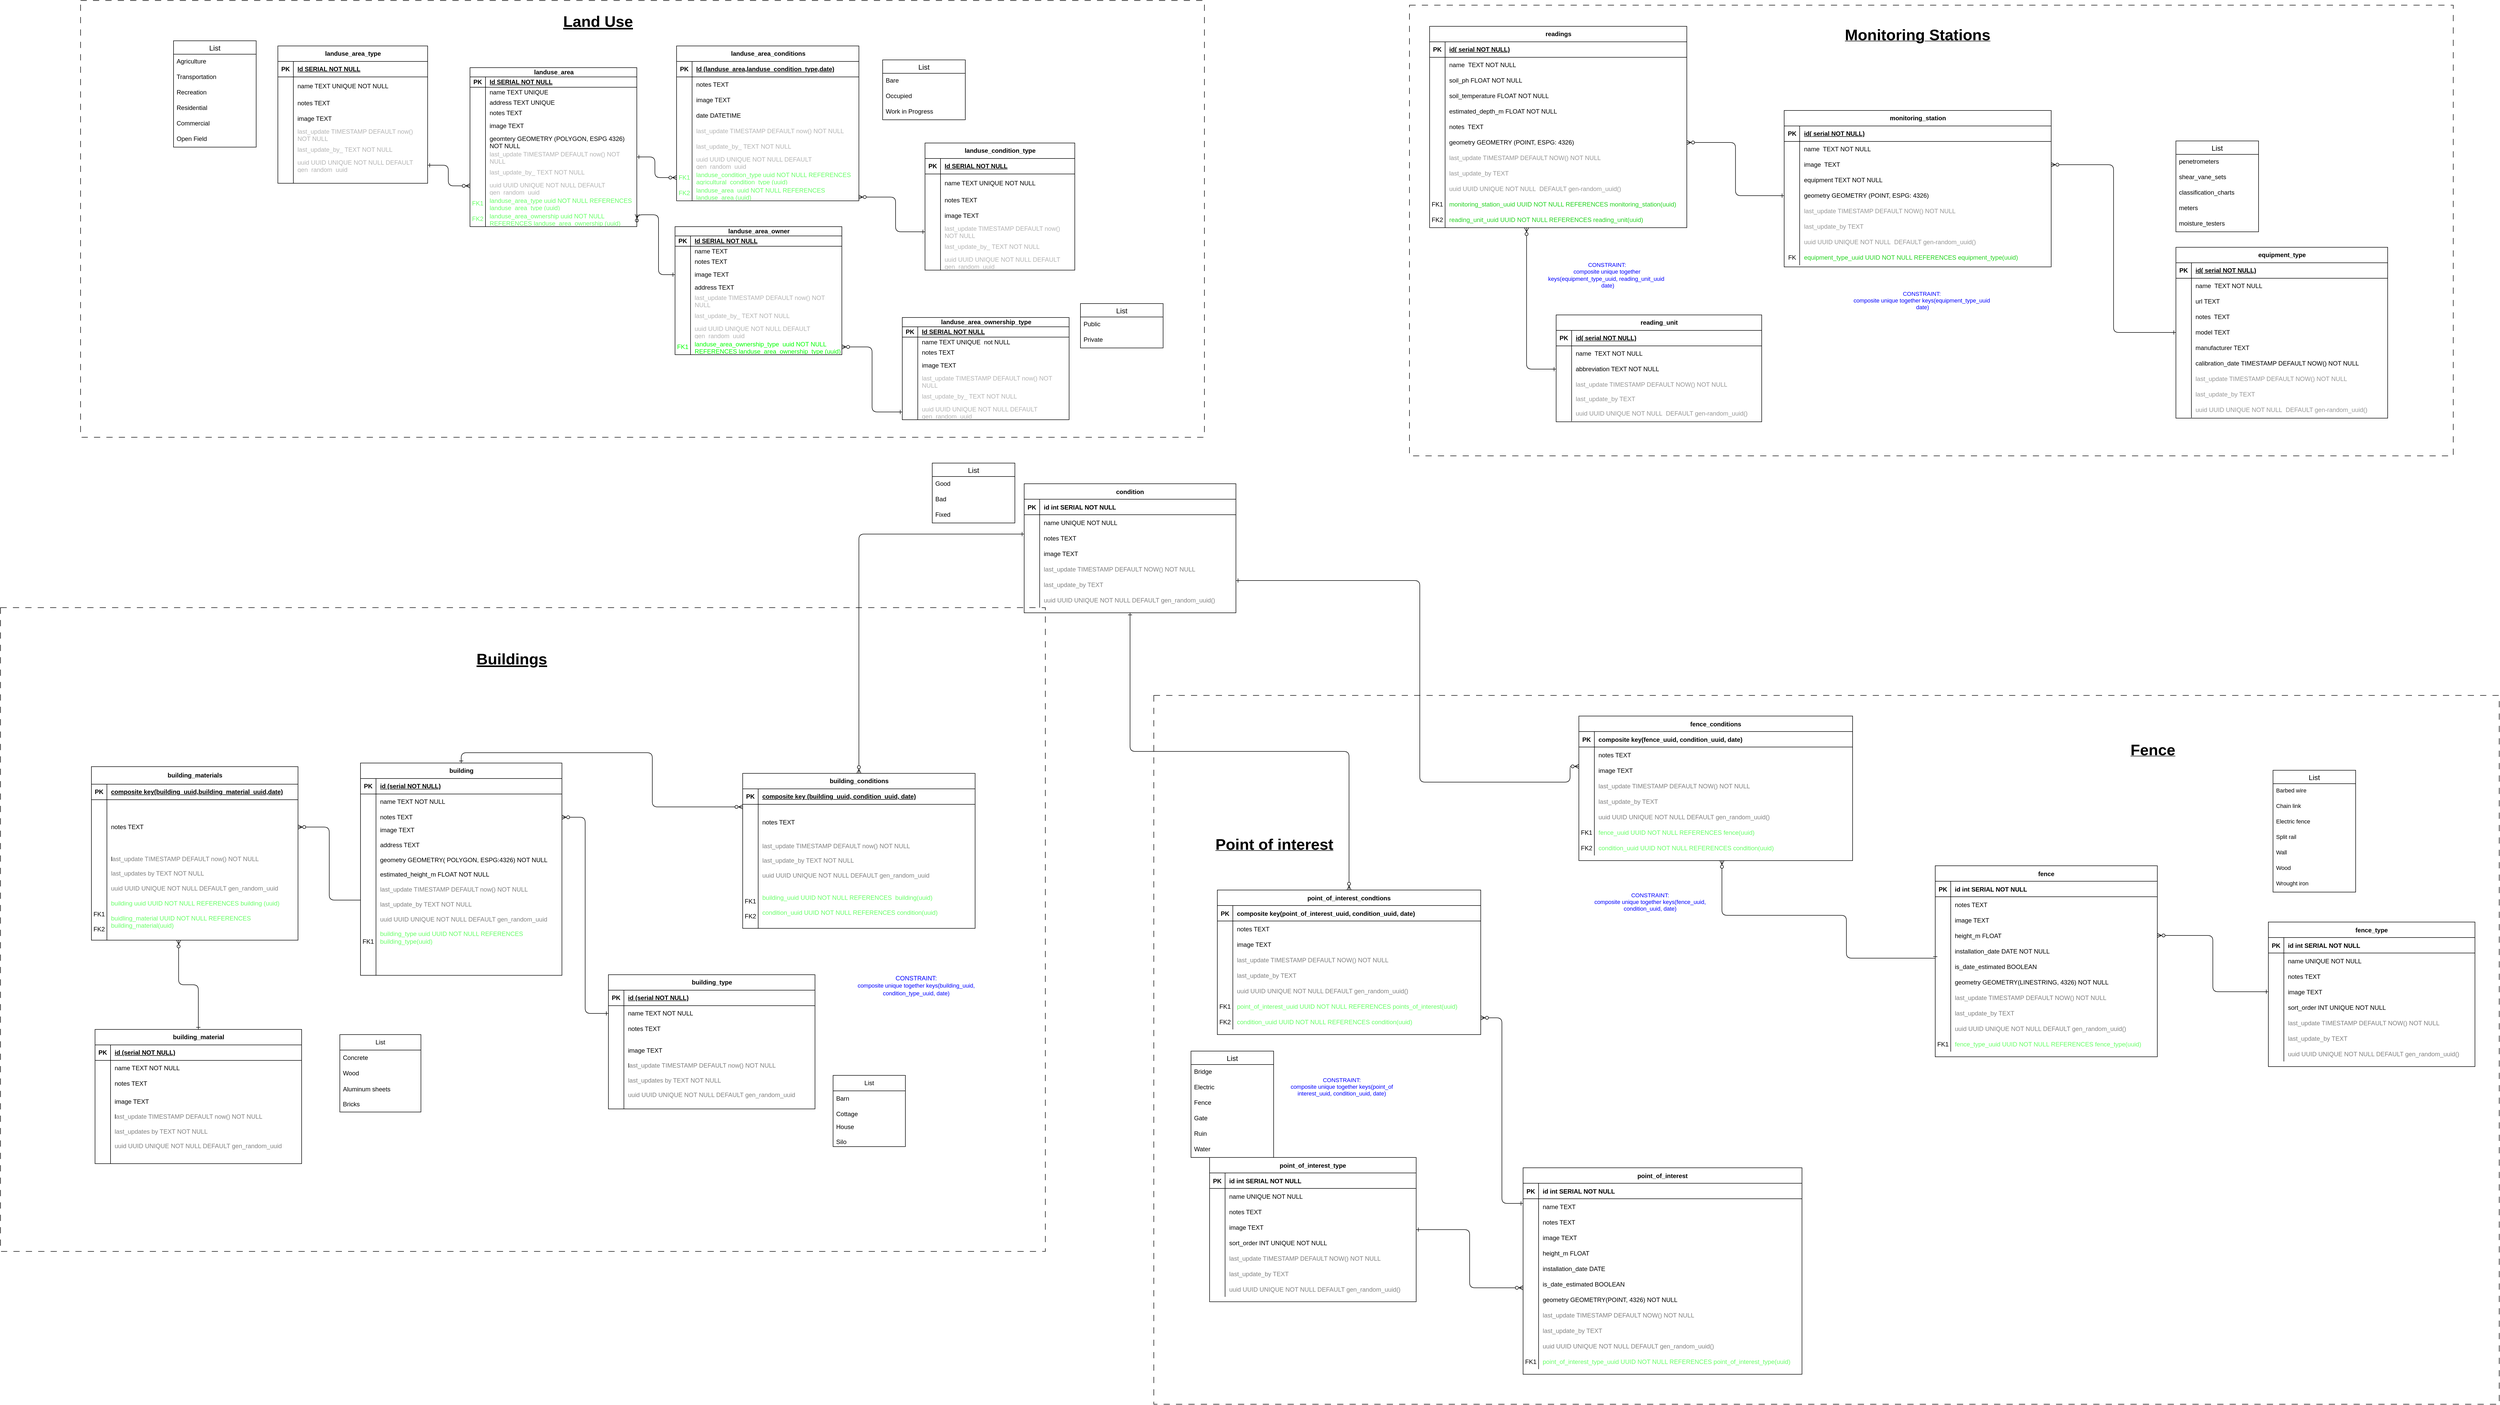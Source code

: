 <mxfile version="21.6.3" type="google">
  <diagram name="Landuse" id="3-3rhkEgweDlJMbWQ_pG">
    <mxGraphModel grid="0" page="1" gridSize="10" guides="1" tooltips="1" connect="1" arrows="1" fold="1" pageScale="1" pageWidth="1100" pageHeight="850" math="0" shadow="0">
      <root>
        <mxCell id="7TINrLZ7A4HrEQBSOgFy-0" />
        <mxCell id="7TINrLZ7A4HrEQBSOgFy-1" parent="7TINrLZ7A4HrEQBSOgFy-0" />
        <mxCell id="FfOaGZ8YcJFBVcwqbhGZ-102" value="" style="rounded=0;whiteSpace=wrap;html=1;fontSize=16;fillColor=none;strokeWidth=1;dashed=1;dashPattern=12 12;" vertex="1" parent="7TINrLZ7A4HrEQBSOgFy-1">
          <mxGeometry x="2410" y="-907" width="2605" height="1373" as="geometry" />
        </mxCell>
        <mxCell id="FfOaGZ8YcJFBVcwqbhGZ-101" value="" style="rounded=0;whiteSpace=wrap;html=1;fontSize=16;fillColor=none;strokeWidth=1;dashed=1;dashPattern=12 12;" vertex="1" parent="7TINrLZ7A4HrEQBSOgFy-1">
          <mxGeometry x="177" y="-1077" width="2023" height="1247" as="geometry" />
        </mxCell>
        <mxCell id="FfOaGZ8YcJFBVcwqbhGZ-99" value="" style="rounded=0;whiteSpace=wrap;html=1;fontSize=16;fillColor=none;strokeWidth=1;dashed=1;dashPattern=12 12;" vertex="1" parent="7TINrLZ7A4HrEQBSOgFy-1">
          <mxGeometry x="332" y="-2253" width="2176" height="846" as="geometry" />
        </mxCell>
        <mxCell id="FfOaGZ8YcJFBVcwqbhGZ-98" value="" style="rounded=0;whiteSpace=wrap;html=1;fontSize=16;fillColor=none;strokeWidth=1;dashed=1;dashPattern=12 12;" vertex="1" parent="7TINrLZ7A4HrEQBSOgFy-1">
          <mxGeometry x="2905" y="-2244" width="2021" height="873" as="geometry" />
        </mxCell>
        <mxCell id="7TINrLZ7A4HrEQBSOgFy-2" value="landuse_area" style="shape=table;startSize=18;container=1;collapsible=1;childLayout=tableLayout;fixedRows=1;rowLines=0;fontStyle=1;align=center;resizeLast=1;html=1;" vertex="1" parent="7TINrLZ7A4HrEQBSOgFy-1">
          <mxGeometry x="1086" y="-2123" width="323" height="308" as="geometry" />
        </mxCell>
        <mxCell id="7TINrLZ7A4HrEQBSOgFy-3" value="" style="shape=tableRow;horizontal=0;startSize=0;swimlaneHead=0;swimlaneBody=0;fillColor=none;collapsible=0;dropTarget=0;points=[[0,0.5],[1,0.5]];portConstraint=eastwest;top=0;left=0;right=0;bottom=1;" vertex="1" parent="7TINrLZ7A4HrEQBSOgFy-2">
          <mxGeometry y="18" width="323" height="20" as="geometry" />
        </mxCell>
        <mxCell id="7TINrLZ7A4HrEQBSOgFy-4" value="PK" style="shape=partialRectangle;connectable=0;fillColor=none;top=0;left=0;bottom=0;right=0;fontStyle=1;overflow=hidden;whiteSpace=wrap;html=1;" vertex="1" parent="7TINrLZ7A4HrEQBSOgFy-3">
          <mxGeometry width="30" height="20" as="geometry">
            <mxRectangle width="30" height="20" as="alternateBounds" />
          </mxGeometry>
        </mxCell>
        <mxCell id="7TINrLZ7A4HrEQBSOgFy-5" value="Id SERIAL NOT NULL" style="shape=partialRectangle;connectable=0;fillColor=none;top=0;left=0;bottom=0;right=0;align=left;spacingLeft=6;fontStyle=5;overflow=hidden;whiteSpace=wrap;html=1;" vertex="1" parent="7TINrLZ7A4HrEQBSOgFy-3">
          <mxGeometry x="30" width="293" height="20" as="geometry">
            <mxRectangle width="293" height="20" as="alternateBounds" />
          </mxGeometry>
        </mxCell>
        <mxCell id="xR63EFocQVt1VVs4Knd5-50" value="" style="shape=tableRow;horizontal=0;startSize=0;swimlaneHead=0;swimlaneBody=0;fillColor=none;collapsible=0;dropTarget=0;points=[[0,0.5],[1,0.5]];portConstraint=eastwest;top=0;left=0;right=0;bottom=0;" vertex="1" parent="7TINrLZ7A4HrEQBSOgFy-2">
          <mxGeometry y="38" width="323" height="20" as="geometry" />
        </mxCell>
        <mxCell id="xR63EFocQVt1VVs4Knd5-51" value="" style="shape=partialRectangle;connectable=0;fillColor=none;top=0;left=0;bottom=0;right=0;fontStyle=0;overflow=hidden;whiteSpace=wrap;html=1;" vertex="1" parent="xR63EFocQVt1VVs4Knd5-50">
          <mxGeometry width="30" height="20" as="geometry">
            <mxRectangle width="30" height="20" as="alternateBounds" />
          </mxGeometry>
        </mxCell>
        <mxCell id="xR63EFocQVt1VVs4Knd5-52" value="name TEXT UNIQUE" style="shape=partialRectangle;connectable=0;fillColor=none;top=0;left=0;bottom=0;right=0;align=left;spacingLeft=6;fontStyle=0;overflow=hidden;whiteSpace=wrap;html=1;" vertex="1" parent="xR63EFocQVt1VVs4Knd5-50">
          <mxGeometry x="30" width="293" height="20" as="geometry">
            <mxRectangle width="293" height="20" as="alternateBounds" />
          </mxGeometry>
        </mxCell>
        <mxCell id="xR63EFocQVt1VVs4Knd5-53" value="" style="shape=tableRow;horizontal=0;startSize=0;swimlaneHead=0;swimlaneBody=0;fillColor=none;collapsible=0;dropTarget=0;points=[[0,0.5],[1,0.5]];portConstraint=eastwest;top=0;left=0;right=0;bottom=0;" vertex="1" parent="7TINrLZ7A4HrEQBSOgFy-2">
          <mxGeometry y="58" width="323" height="20" as="geometry" />
        </mxCell>
        <mxCell id="xR63EFocQVt1VVs4Knd5-54" value="" style="shape=partialRectangle;connectable=0;fillColor=none;top=0;left=0;bottom=0;right=0;fontStyle=0;overflow=hidden;whiteSpace=wrap;html=1;" vertex="1" parent="xR63EFocQVt1VVs4Knd5-53">
          <mxGeometry width="30" height="20" as="geometry">
            <mxRectangle width="30" height="20" as="alternateBounds" />
          </mxGeometry>
        </mxCell>
        <mxCell id="xR63EFocQVt1VVs4Knd5-55" value="address TEXT UNIQUE&amp;nbsp;" style="shape=partialRectangle;connectable=0;fillColor=none;top=0;left=0;bottom=0;right=0;align=left;spacingLeft=6;fontStyle=0;overflow=hidden;whiteSpace=wrap;html=1;" vertex="1" parent="xR63EFocQVt1VVs4Knd5-53">
          <mxGeometry x="30" width="293" height="20" as="geometry">
            <mxRectangle width="293" height="20" as="alternateBounds" />
          </mxGeometry>
        </mxCell>
        <mxCell id="7TINrLZ7A4HrEQBSOgFy-12" value="" style="shape=tableRow;horizontal=0;startSize=0;swimlaneHead=0;swimlaneBody=0;fillColor=none;collapsible=0;dropTarget=0;points=[[0,0.5],[1,0.5]];portConstraint=eastwest;top=0;left=0;right=0;bottom=0;" vertex="1" parent="7TINrLZ7A4HrEQBSOgFy-2">
          <mxGeometry y="78" width="323" height="20" as="geometry" />
        </mxCell>
        <mxCell id="7TINrLZ7A4HrEQBSOgFy-13" value="" style="shape=partialRectangle;connectable=0;fillColor=none;top=0;left=0;bottom=0;right=0;fontStyle=0;overflow=hidden;whiteSpace=wrap;html=1;" vertex="1" parent="7TINrLZ7A4HrEQBSOgFy-12">
          <mxGeometry width="30" height="20" as="geometry">
            <mxRectangle width="30" height="20" as="alternateBounds" />
          </mxGeometry>
        </mxCell>
        <mxCell id="7TINrLZ7A4HrEQBSOgFy-14" value="notes TEXT" style="shape=partialRectangle;connectable=0;fillColor=none;top=0;left=0;bottom=0;right=0;align=left;spacingLeft=6;fontStyle=0;overflow=hidden;whiteSpace=wrap;html=1;" vertex="1" parent="7TINrLZ7A4HrEQBSOgFy-12">
          <mxGeometry x="30" width="293" height="20" as="geometry">
            <mxRectangle width="293" height="20" as="alternateBounds" />
          </mxGeometry>
        </mxCell>
        <mxCell id="7TINrLZ7A4HrEQBSOgFy-15" value="" style="shape=tableRow;horizontal=0;startSize=0;swimlaneHead=0;swimlaneBody=0;fillColor=none;collapsible=0;dropTarget=0;points=[[0,0.5],[1,0.5]];portConstraint=eastwest;top=0;left=0;right=0;bottom=0;" vertex="1" parent="7TINrLZ7A4HrEQBSOgFy-2">
          <mxGeometry y="98" width="323" height="30" as="geometry" />
        </mxCell>
        <mxCell id="7TINrLZ7A4HrEQBSOgFy-16" value="" style="shape=partialRectangle;connectable=0;fillColor=none;top=0;left=0;bottom=0;right=0;fontStyle=0;overflow=hidden;whiteSpace=wrap;html=1;" vertex="1" parent="7TINrLZ7A4HrEQBSOgFy-15">
          <mxGeometry width="30" height="30" as="geometry">
            <mxRectangle width="30" height="30" as="alternateBounds" />
          </mxGeometry>
        </mxCell>
        <mxCell id="7TINrLZ7A4HrEQBSOgFy-17" value="image TEXT" style="shape=partialRectangle;connectable=0;fillColor=none;top=0;left=0;bottom=0;right=0;align=left;spacingLeft=6;fontStyle=0;overflow=hidden;whiteSpace=wrap;html=1;" vertex="1" parent="7TINrLZ7A4HrEQBSOgFy-15">
          <mxGeometry x="30" width="293" height="30" as="geometry">
            <mxRectangle width="293" height="30" as="alternateBounds" />
          </mxGeometry>
        </mxCell>
        <mxCell id="7TINrLZ7A4HrEQBSOgFy-27" value="" style="shape=tableRow;horizontal=0;startSize=0;swimlaneHead=0;swimlaneBody=0;fillColor=none;collapsible=0;dropTarget=0;points=[[0,0.5],[1,0.5]];portConstraint=eastwest;top=0;left=0;right=0;bottom=0;" vertex="1" parent="7TINrLZ7A4HrEQBSOgFy-2">
          <mxGeometry y="128" width="323" height="30" as="geometry" />
        </mxCell>
        <mxCell id="7TINrLZ7A4HrEQBSOgFy-28" value="" style="shape=partialRectangle;connectable=0;fillColor=none;top=0;left=0;bottom=0;right=0;fontStyle=0;overflow=hidden;whiteSpace=wrap;html=1;" vertex="1" parent="7TINrLZ7A4HrEQBSOgFy-27">
          <mxGeometry width="30" height="30" as="geometry">
            <mxRectangle width="30" height="30" as="alternateBounds" />
          </mxGeometry>
        </mxCell>
        <mxCell id="7TINrLZ7A4HrEQBSOgFy-29" value="geomtery GEOMETRY (POLYGON, ESPG 4326)&amp;nbsp; NOT NULL" style="shape=partialRectangle;connectable=0;fillColor=none;top=0;left=0;bottom=0;right=0;align=left;spacingLeft=6;fontStyle=0;overflow=hidden;whiteSpace=wrap;html=1;" vertex="1" parent="7TINrLZ7A4HrEQBSOgFy-27">
          <mxGeometry x="30" width="293" height="30" as="geometry">
            <mxRectangle width="293" height="30" as="alternateBounds" />
          </mxGeometry>
        </mxCell>
        <mxCell id="7TINrLZ7A4HrEQBSOgFy-36" value="" style="shape=tableRow;horizontal=0;startSize=0;swimlaneHead=0;swimlaneBody=0;fillColor=none;collapsible=0;dropTarget=0;points=[[0,0.5],[1,0.5]];portConstraint=eastwest;top=0;left=0;right=0;bottom=0;" vertex="1" parent="7TINrLZ7A4HrEQBSOgFy-2">
          <mxGeometry y="158" width="323" height="30" as="geometry" />
        </mxCell>
        <mxCell id="7TINrLZ7A4HrEQBSOgFy-37" value="" style="shape=partialRectangle;connectable=0;fillColor=none;top=0;left=0;bottom=0;right=0;fontStyle=0;overflow=hidden;whiteSpace=wrap;html=1;" vertex="1" parent="7TINrLZ7A4HrEQBSOgFy-36">
          <mxGeometry width="30" height="30" as="geometry">
            <mxRectangle width="30" height="30" as="alternateBounds" />
          </mxGeometry>
        </mxCell>
        <mxCell id="7TINrLZ7A4HrEQBSOgFy-38" value="&lt;font color=&quot;#b3b3b3&quot;&gt;last_update TIMESTAMP DEFAULT now() NOT NULL&lt;/font&gt;" style="shape=partialRectangle;connectable=0;fillColor=none;top=0;left=0;bottom=0;right=0;align=left;spacingLeft=6;fontStyle=0;overflow=hidden;whiteSpace=wrap;html=1;" vertex="1" parent="7TINrLZ7A4HrEQBSOgFy-36">
          <mxGeometry x="30" width="293" height="30" as="geometry">
            <mxRectangle width="293" height="30" as="alternateBounds" />
          </mxGeometry>
        </mxCell>
        <mxCell id="7TINrLZ7A4HrEQBSOgFy-39" value="" style="shape=tableRow;horizontal=0;startSize=0;swimlaneHead=0;swimlaneBody=0;fillColor=none;collapsible=0;dropTarget=0;points=[[0,0.5],[1,0.5]];portConstraint=eastwest;top=0;left=0;right=0;bottom=0;" vertex="1" parent="7TINrLZ7A4HrEQBSOgFy-2">
          <mxGeometry y="188" width="323" height="30" as="geometry" />
        </mxCell>
        <mxCell id="7TINrLZ7A4HrEQBSOgFy-40" value="" style="shape=partialRectangle;connectable=0;fillColor=none;top=0;left=0;bottom=0;right=0;fontStyle=0;overflow=hidden;whiteSpace=wrap;html=1;" vertex="1" parent="7TINrLZ7A4HrEQBSOgFy-39">
          <mxGeometry width="30" height="30" as="geometry">
            <mxRectangle width="30" height="30" as="alternateBounds" />
          </mxGeometry>
        </mxCell>
        <mxCell id="7TINrLZ7A4HrEQBSOgFy-41" value="&lt;font color=&quot;#b3b3b3&quot;&gt;last_update_by_ TEXT NOT NULL&lt;/font&gt;" style="shape=partialRectangle;connectable=0;fillColor=none;top=0;left=0;bottom=0;right=0;align=left;spacingLeft=6;fontStyle=0;overflow=hidden;whiteSpace=wrap;html=1;" vertex="1" parent="7TINrLZ7A4HrEQBSOgFy-39">
          <mxGeometry x="30" width="293" height="30" as="geometry">
            <mxRectangle width="293" height="30" as="alternateBounds" />
          </mxGeometry>
        </mxCell>
        <mxCell id="7TINrLZ7A4HrEQBSOgFy-42" value="" style="shape=tableRow;horizontal=0;startSize=0;swimlaneHead=0;swimlaneBody=0;fillColor=none;collapsible=0;dropTarget=0;points=[[0,0.5],[1,0.5]];portConstraint=eastwest;top=0;left=0;right=0;bottom=0;" vertex="1" parent="7TINrLZ7A4HrEQBSOgFy-2">
          <mxGeometry y="218" width="323" height="30" as="geometry" />
        </mxCell>
        <mxCell id="7TINrLZ7A4HrEQBSOgFy-43" value="" style="shape=partialRectangle;connectable=0;fillColor=none;top=0;left=0;bottom=0;right=0;editable=1;overflow=hidden;whiteSpace=wrap;html=1;" vertex="1" parent="7TINrLZ7A4HrEQBSOgFy-42">
          <mxGeometry width="30" height="30" as="geometry">
            <mxRectangle width="30" height="30" as="alternateBounds" />
          </mxGeometry>
        </mxCell>
        <mxCell id="7TINrLZ7A4HrEQBSOgFy-44" value="&lt;font color=&quot;#b3b3b3&quot;&gt;uuid UUID UNIQUE NOT NULL DEFAULT gen_random_uuid&lt;/font&gt;" style="shape=partialRectangle;connectable=0;fillColor=none;top=0;left=0;bottom=0;right=0;align=left;spacingLeft=6;overflow=hidden;whiteSpace=wrap;html=1;fontColor=#000000;" vertex="1" parent="7TINrLZ7A4HrEQBSOgFy-42">
          <mxGeometry x="30" width="293" height="30" as="geometry">
            <mxRectangle width="293" height="30" as="alternateBounds" />
          </mxGeometry>
        </mxCell>
        <mxCell id="7TINrLZ7A4HrEQBSOgFy-45" value="" style="shape=tableRow;horizontal=0;startSize=0;swimlaneHead=0;swimlaneBody=0;fillColor=none;collapsible=0;dropTarget=0;points=[[0,0.5],[1,0.5]];portConstraint=eastwest;top=0;left=0;right=0;bottom=0;" vertex="1" parent="7TINrLZ7A4HrEQBSOgFy-2">
          <mxGeometry y="248" width="323" height="30" as="geometry" />
        </mxCell>
        <mxCell id="7TINrLZ7A4HrEQBSOgFy-46" value="&lt;font color=&quot;#66ff66&quot;&gt;FK1&lt;/font&gt;" style="shape=partialRectangle;connectable=0;fillColor=none;top=0;left=0;bottom=0;right=0;editable=1;overflow=hidden;whiteSpace=wrap;html=1;" vertex="1" parent="7TINrLZ7A4HrEQBSOgFy-45">
          <mxGeometry width="30" height="30" as="geometry">
            <mxRectangle width="30" height="30" as="alternateBounds" />
          </mxGeometry>
        </mxCell>
        <mxCell id="7TINrLZ7A4HrEQBSOgFy-47" value="&lt;font color=&quot;#66ff66&quot;&gt;landuse_area_type uuid NOT NULL REFERENCES landuse_area_type (uuid)&lt;/font&gt;" style="shape=partialRectangle;connectable=0;fillColor=none;top=0;left=0;bottom=0;right=0;align=left;spacingLeft=6;overflow=hidden;whiteSpace=wrap;html=1;" vertex="1" parent="7TINrLZ7A4HrEQBSOgFy-45">
          <mxGeometry x="30" width="293" height="30" as="geometry">
            <mxRectangle width="293" height="30" as="alternateBounds" />
          </mxGeometry>
        </mxCell>
        <mxCell id="xR63EFocQVt1VVs4Knd5-38" value="" style="shape=tableRow;horizontal=0;startSize=0;swimlaneHead=0;swimlaneBody=0;fillColor=none;collapsible=0;dropTarget=0;points=[[0,0.5],[1,0.5]];portConstraint=eastwest;top=0;left=0;right=0;bottom=0;" vertex="1" parent="7TINrLZ7A4HrEQBSOgFy-2">
          <mxGeometry y="278" width="323" height="30" as="geometry" />
        </mxCell>
        <mxCell id="xR63EFocQVt1VVs4Knd5-39" value="&lt;font color=&quot;#66ff66&quot;&gt;FK2&lt;br&gt;&lt;/font&gt;" style="shape=partialRectangle;connectable=0;fillColor=none;top=0;left=0;bottom=0;right=0;editable=1;overflow=hidden;whiteSpace=wrap;html=1;" vertex="1" parent="xR63EFocQVt1VVs4Knd5-38">
          <mxGeometry width="30" height="30" as="geometry">
            <mxRectangle width="30" height="30" as="alternateBounds" />
          </mxGeometry>
        </mxCell>
        <mxCell id="xR63EFocQVt1VVs4Knd5-40" value="&lt;font color=&quot;#66ff66&quot;&gt;landuse_area_ownership uuid NOT NULL REFERENCES landuse_area_ownership (uuid)&lt;/font&gt;" style="shape=partialRectangle;connectable=0;fillColor=none;top=0;left=0;bottom=0;right=0;align=left;spacingLeft=6;overflow=hidden;whiteSpace=wrap;html=1;" vertex="1" parent="xR63EFocQVt1VVs4Knd5-38">
          <mxGeometry x="30" width="293" height="30" as="geometry">
            <mxRectangle width="293" height="30" as="alternateBounds" />
          </mxGeometry>
        </mxCell>
        <mxCell id="7TINrLZ7A4HrEQBSOgFy-82" value="landuse_area_type" style="shape=table;startSize=30;container=1;collapsible=1;childLayout=tableLayout;fixedRows=1;rowLines=0;fontStyle=1;align=center;resizeLast=1;html=1;" vertex="1" parent="7TINrLZ7A4HrEQBSOgFy-1">
          <mxGeometry x="714" y="-2165" width="290" height="266" as="geometry" />
        </mxCell>
        <mxCell id="7TINrLZ7A4HrEQBSOgFy-83" value="" style="shape=tableRow;horizontal=0;startSize=0;swimlaneHead=0;swimlaneBody=0;fillColor=none;collapsible=0;dropTarget=0;points=[[0,0.5],[1,0.5]];portConstraint=eastwest;top=0;left=0;right=0;bottom=1;" vertex="1" parent="7TINrLZ7A4HrEQBSOgFy-82">
          <mxGeometry y="30" width="290" height="30" as="geometry" />
        </mxCell>
        <mxCell id="7TINrLZ7A4HrEQBSOgFy-84" value="PK" style="shape=partialRectangle;connectable=0;fillColor=none;top=0;left=0;bottom=0;right=0;fontStyle=1;overflow=hidden;whiteSpace=wrap;html=1;" vertex="1" parent="7TINrLZ7A4HrEQBSOgFy-83">
          <mxGeometry width="30" height="30" as="geometry">
            <mxRectangle width="30" height="30" as="alternateBounds" />
          </mxGeometry>
        </mxCell>
        <mxCell id="7TINrLZ7A4HrEQBSOgFy-85" value="Id SERIAL NOT NULL" style="shape=partialRectangle;connectable=0;fillColor=none;top=0;left=0;bottom=0;right=0;align=left;spacingLeft=6;fontStyle=5;overflow=hidden;whiteSpace=wrap;html=1;" vertex="1" parent="7TINrLZ7A4HrEQBSOgFy-83">
          <mxGeometry x="30" width="260" height="30" as="geometry">
            <mxRectangle width="260" height="30" as="alternateBounds" />
          </mxGeometry>
        </mxCell>
        <mxCell id="7TINrLZ7A4HrEQBSOgFy-86" value="" style="shape=tableRow;horizontal=0;startSize=0;swimlaneHead=0;swimlaneBody=0;fillColor=none;collapsible=0;dropTarget=0;points=[[0,0.5],[1,0.5]];portConstraint=eastwest;top=0;left=0;right=0;bottom=0;" vertex="1" parent="7TINrLZ7A4HrEQBSOgFy-82">
          <mxGeometry y="60" width="290" height="36" as="geometry" />
        </mxCell>
        <mxCell id="7TINrLZ7A4HrEQBSOgFy-87" value="" style="shape=partialRectangle;connectable=0;fillColor=none;top=0;left=0;bottom=0;right=0;editable=1;overflow=hidden;whiteSpace=wrap;html=1;" vertex="1" parent="7TINrLZ7A4HrEQBSOgFy-86">
          <mxGeometry width="30" height="36" as="geometry">
            <mxRectangle width="30" height="36" as="alternateBounds" />
          </mxGeometry>
        </mxCell>
        <mxCell id="7TINrLZ7A4HrEQBSOgFy-88" value="name TEXT UNIQUE NOT NULL" style="shape=partialRectangle;connectable=0;fillColor=none;top=0;left=0;bottom=0;right=0;align=left;spacingLeft=6;overflow=hidden;whiteSpace=wrap;html=1;" vertex="1" parent="7TINrLZ7A4HrEQBSOgFy-86">
          <mxGeometry x="30" width="260" height="36" as="geometry">
            <mxRectangle width="260" height="36" as="alternateBounds" />
          </mxGeometry>
        </mxCell>
        <mxCell id="7TINrLZ7A4HrEQBSOgFy-89" value="" style="shape=tableRow;horizontal=0;startSize=0;swimlaneHead=0;swimlaneBody=0;fillColor=none;collapsible=0;dropTarget=0;points=[[0,0.5],[1,0.5]];portConstraint=eastwest;top=0;left=0;right=0;bottom=0;" vertex="1" parent="7TINrLZ7A4HrEQBSOgFy-82">
          <mxGeometry y="96" width="290" height="30" as="geometry" />
        </mxCell>
        <mxCell id="7TINrLZ7A4HrEQBSOgFy-90" value="" style="shape=partialRectangle;connectable=0;fillColor=none;top=0;left=0;bottom=0;right=0;editable=1;overflow=hidden;whiteSpace=wrap;html=1;" vertex="1" parent="7TINrLZ7A4HrEQBSOgFy-89">
          <mxGeometry width="30" height="30" as="geometry">
            <mxRectangle width="30" height="30" as="alternateBounds" />
          </mxGeometry>
        </mxCell>
        <mxCell id="7TINrLZ7A4HrEQBSOgFy-91" value="notes TEXT" style="shape=partialRectangle;connectable=0;fillColor=none;top=0;left=0;bottom=0;right=0;align=left;spacingLeft=6;overflow=hidden;whiteSpace=wrap;html=1;" vertex="1" parent="7TINrLZ7A4HrEQBSOgFy-89">
          <mxGeometry x="30" width="260" height="30" as="geometry">
            <mxRectangle width="260" height="30" as="alternateBounds" />
          </mxGeometry>
        </mxCell>
        <mxCell id="7TINrLZ7A4HrEQBSOgFy-92" value="" style="shape=tableRow;horizontal=0;startSize=0;swimlaneHead=0;swimlaneBody=0;fillColor=none;collapsible=0;dropTarget=0;points=[[0,0.5],[1,0.5]];portConstraint=eastwest;top=0;left=0;right=0;bottom=0;" vertex="1" parent="7TINrLZ7A4HrEQBSOgFy-82">
          <mxGeometry y="126" width="290" height="30" as="geometry" />
        </mxCell>
        <mxCell id="7TINrLZ7A4HrEQBSOgFy-93" value="" style="shape=partialRectangle;connectable=0;fillColor=none;top=0;left=0;bottom=0;right=0;editable=1;overflow=hidden;whiteSpace=wrap;html=1;" vertex="1" parent="7TINrLZ7A4HrEQBSOgFy-92">
          <mxGeometry width="30" height="30" as="geometry">
            <mxRectangle width="30" height="30" as="alternateBounds" />
          </mxGeometry>
        </mxCell>
        <mxCell id="7TINrLZ7A4HrEQBSOgFy-94" value="image TEXT" style="shape=partialRectangle;connectable=0;fillColor=none;top=0;left=0;bottom=0;right=0;align=left;spacingLeft=6;overflow=hidden;whiteSpace=wrap;html=1;" vertex="1" parent="7TINrLZ7A4HrEQBSOgFy-92">
          <mxGeometry x="30" width="260" height="30" as="geometry">
            <mxRectangle width="260" height="30" as="alternateBounds" />
          </mxGeometry>
        </mxCell>
        <mxCell id="7TINrLZ7A4HrEQBSOgFy-95" value="" style="shape=tableRow;horizontal=0;startSize=0;swimlaneHead=0;swimlaneBody=0;fillColor=none;collapsible=0;dropTarget=0;points=[[0,0.5],[1,0.5]];portConstraint=eastwest;top=0;left=0;right=0;bottom=0;" vertex="1" parent="7TINrLZ7A4HrEQBSOgFy-82">
          <mxGeometry y="156" width="290" height="30" as="geometry" />
        </mxCell>
        <mxCell id="7TINrLZ7A4HrEQBSOgFy-96" value="" style="shape=partialRectangle;connectable=0;fillColor=none;top=0;left=0;bottom=0;right=0;editable=1;overflow=hidden;whiteSpace=wrap;html=1;" vertex="1" parent="7TINrLZ7A4HrEQBSOgFy-95">
          <mxGeometry width="30" height="30" as="geometry">
            <mxRectangle width="30" height="30" as="alternateBounds" />
          </mxGeometry>
        </mxCell>
        <mxCell id="7TINrLZ7A4HrEQBSOgFy-97" value="&lt;font color=&quot;#b3b3b3&quot;&gt;last_update TIMESTAMP DEFAULT now() NOT NULL&lt;/font&gt;" style="shape=partialRectangle;connectable=0;fillColor=none;top=0;left=0;bottom=0;right=0;align=left;spacingLeft=6;overflow=hidden;whiteSpace=wrap;html=1;" vertex="1" parent="7TINrLZ7A4HrEQBSOgFy-95">
          <mxGeometry x="30" width="260" height="30" as="geometry">
            <mxRectangle width="260" height="30" as="alternateBounds" />
          </mxGeometry>
        </mxCell>
        <mxCell id="7TINrLZ7A4HrEQBSOgFy-98" value="" style="shape=tableRow;horizontal=0;startSize=0;swimlaneHead=0;swimlaneBody=0;fillColor=none;collapsible=0;dropTarget=0;points=[[0,0.5],[1,0.5]];portConstraint=eastwest;top=0;left=0;right=0;bottom=0;" vertex="1" parent="7TINrLZ7A4HrEQBSOgFy-82">
          <mxGeometry y="186" width="290" height="30" as="geometry" />
        </mxCell>
        <mxCell id="7TINrLZ7A4HrEQBSOgFy-99" value="" style="shape=partialRectangle;connectable=0;fillColor=none;top=0;left=0;bottom=0;right=0;editable=1;overflow=hidden;whiteSpace=wrap;html=1;" vertex="1" parent="7TINrLZ7A4HrEQBSOgFy-98">
          <mxGeometry width="30" height="30" as="geometry">
            <mxRectangle width="30" height="30" as="alternateBounds" />
          </mxGeometry>
        </mxCell>
        <mxCell id="7TINrLZ7A4HrEQBSOgFy-100" value="&lt;font color=&quot;#b3b3b3&quot;&gt;last_update_by_ TEXT NOT NULL&lt;/font&gt;" style="shape=partialRectangle;connectable=0;fillColor=none;top=0;left=0;bottom=0;right=0;align=left;spacingLeft=6;overflow=hidden;whiteSpace=wrap;html=1;" vertex="1" parent="7TINrLZ7A4HrEQBSOgFy-98">
          <mxGeometry x="30" width="260" height="30" as="geometry">
            <mxRectangle width="260" height="30" as="alternateBounds" />
          </mxGeometry>
        </mxCell>
        <mxCell id="7TINrLZ7A4HrEQBSOgFy-101" value="" style="shape=tableRow;horizontal=0;startSize=0;swimlaneHead=0;swimlaneBody=0;fillColor=none;collapsible=0;dropTarget=0;points=[[0,0.5],[1,0.5]];portConstraint=eastwest;top=0;left=0;right=0;bottom=0;" vertex="1" parent="7TINrLZ7A4HrEQBSOgFy-82">
          <mxGeometry y="216" width="290" height="30" as="geometry" />
        </mxCell>
        <mxCell id="7TINrLZ7A4HrEQBSOgFy-102" value="" style="shape=partialRectangle;connectable=0;fillColor=none;top=0;left=0;bottom=0;right=0;editable=1;overflow=hidden;whiteSpace=wrap;html=1;" vertex="1" parent="7TINrLZ7A4HrEQBSOgFy-101">
          <mxGeometry width="30" height="30" as="geometry">
            <mxRectangle width="30" height="30" as="alternateBounds" />
          </mxGeometry>
        </mxCell>
        <mxCell id="7TINrLZ7A4HrEQBSOgFy-103" value="&lt;font color=&quot;#b3b3b3&quot;&gt;uuid UUID UNIQUE NOT NULL DEFAULT gen_random_uuid&lt;/font&gt;" style="shape=partialRectangle;connectable=0;fillColor=none;top=0;left=0;bottom=0;right=0;align=left;spacingLeft=6;overflow=hidden;whiteSpace=wrap;html=1;" vertex="1" parent="7TINrLZ7A4HrEQBSOgFy-101">
          <mxGeometry x="30" width="260" height="30" as="geometry">
            <mxRectangle width="260" height="30" as="alternateBounds" />
          </mxGeometry>
        </mxCell>
        <mxCell id="vgS-KQvlzP64eSA2HHH2-0" value="" style="shape=tableRow;horizontal=0;startSize=0;swimlaneHead=0;swimlaneBody=0;fillColor=none;collapsible=0;dropTarget=0;points=[[0,0.5],[1,0.5]];portConstraint=eastwest;top=0;left=0;right=0;bottom=0;" vertex="1" parent="7TINrLZ7A4HrEQBSOgFy-82">
          <mxGeometry y="246" width="290" height="20" as="geometry" />
        </mxCell>
        <mxCell id="vgS-KQvlzP64eSA2HHH2-1" value="" style="shape=partialRectangle;connectable=0;fillColor=none;top=0;left=0;bottom=0;right=0;editable=1;overflow=hidden;whiteSpace=wrap;html=1;" vertex="1" parent="vgS-KQvlzP64eSA2HHH2-0">
          <mxGeometry width="30" height="20" as="geometry">
            <mxRectangle width="30" height="20" as="alternateBounds" />
          </mxGeometry>
        </mxCell>
        <mxCell id="vgS-KQvlzP64eSA2HHH2-2" value="" style="shape=partialRectangle;connectable=0;fillColor=none;top=0;left=0;bottom=0;right=0;align=left;spacingLeft=6;overflow=hidden;whiteSpace=wrap;html=1;" vertex="1" parent="vgS-KQvlzP64eSA2HHH2-0">
          <mxGeometry x="30" width="260" height="20" as="geometry">
            <mxRectangle width="260" height="20" as="alternateBounds" />
          </mxGeometry>
        </mxCell>
        <mxCell id="7TINrLZ7A4HrEQBSOgFy-128" value="List" style="swimlane;fontStyle=0;childLayout=stackLayout;horizontal=1;startSize=26;horizontalStack=0;resizeParent=1;resizeParentMax=0;resizeLast=0;collapsible=1;marginBottom=0;align=center;fontSize=14;" vertex="1" parent="7TINrLZ7A4HrEQBSOgFy-1">
          <mxGeometry x="512" y="-2175" width="160" height="206" as="geometry" />
        </mxCell>
        <mxCell id="7TINrLZ7A4HrEQBSOgFy-129" value="Agriculture" style="text;strokeColor=none;fillColor=none;spacingLeft=4;spacingRight=4;overflow=hidden;rotatable=0;points=[[0,0.5],[1,0.5]];portConstraint=eastwest;fontSize=12;whiteSpace=wrap;html=1;" vertex="1" parent="7TINrLZ7A4HrEQBSOgFy-128">
          <mxGeometry y="26" width="160" height="30" as="geometry" />
        </mxCell>
        <mxCell id="7TINrLZ7A4HrEQBSOgFy-130" value="Transportation" style="text;strokeColor=none;fillColor=none;spacingLeft=4;spacingRight=4;overflow=hidden;rotatable=0;points=[[0,0.5],[1,0.5]];portConstraint=eastwest;fontSize=12;whiteSpace=wrap;html=1;" vertex="1" parent="7TINrLZ7A4HrEQBSOgFy-128">
          <mxGeometry y="56" width="160" height="30" as="geometry" />
        </mxCell>
        <mxCell id="7TINrLZ7A4HrEQBSOgFy-131" value="Recreation" style="text;strokeColor=none;fillColor=none;spacingLeft=4;spacingRight=4;overflow=hidden;rotatable=0;points=[[0,0.5],[1,0.5]];portConstraint=eastwest;fontSize=12;whiteSpace=wrap;html=1;" vertex="1" parent="7TINrLZ7A4HrEQBSOgFy-128">
          <mxGeometry y="86" width="160" height="30" as="geometry" />
        </mxCell>
        <mxCell id="7TINrLZ7A4HrEQBSOgFy-132" value="Residential" style="text;strokeColor=none;fillColor=none;spacingLeft=4;spacingRight=4;overflow=hidden;rotatable=0;points=[[0,0.5],[1,0.5]];portConstraint=eastwest;fontSize=12;whiteSpace=wrap;html=1;" vertex="1" parent="7TINrLZ7A4HrEQBSOgFy-128">
          <mxGeometry y="116" width="160" height="30" as="geometry" />
        </mxCell>
        <mxCell id="7TINrLZ7A4HrEQBSOgFy-133" value="Commercial" style="text;strokeColor=none;fillColor=none;spacingLeft=4;spacingRight=4;overflow=hidden;rotatable=0;points=[[0,0.5],[1,0.5]];portConstraint=eastwest;fontSize=12;whiteSpace=wrap;html=1;" vertex="1" parent="7TINrLZ7A4HrEQBSOgFy-128">
          <mxGeometry y="146" width="160" height="30" as="geometry" />
        </mxCell>
        <mxCell id="xR63EFocQVt1VVs4Knd5-0" value="Open Field" style="text;strokeColor=none;fillColor=none;spacingLeft=4;spacingRight=4;overflow=hidden;rotatable=0;points=[[0,0.5],[1,0.5]];portConstraint=eastwest;fontSize=12;whiteSpace=wrap;html=1;" vertex="1" parent="7TINrLZ7A4HrEQBSOgFy-128">
          <mxGeometry y="176" width="160" height="30" as="geometry" />
        </mxCell>
        <mxCell id="7TINrLZ7A4HrEQBSOgFy-139" value="landuse_area_conditions" style="shape=table;startSize=30;container=1;collapsible=1;childLayout=tableLayout;fixedRows=1;rowLines=0;fontStyle=1;align=center;resizeLast=1;html=1;" vertex="1" parent="7TINrLZ7A4HrEQBSOgFy-1">
          <mxGeometry x="1486" y="-2165" width="353" height="300" as="geometry" />
        </mxCell>
        <mxCell id="7TINrLZ7A4HrEQBSOgFy-140" value="" style="shape=tableRow;horizontal=0;startSize=0;swimlaneHead=0;swimlaneBody=0;fillColor=none;collapsible=0;dropTarget=0;points=[[0,0.5],[1,0.5]];portConstraint=eastwest;top=0;left=0;right=0;bottom=1;" vertex="1" parent="7TINrLZ7A4HrEQBSOgFy-139">
          <mxGeometry y="30" width="353" height="30" as="geometry" />
        </mxCell>
        <mxCell id="7TINrLZ7A4HrEQBSOgFy-141" value="PK" style="shape=partialRectangle;connectable=0;fillColor=none;top=0;left=0;bottom=0;right=0;fontStyle=1;overflow=hidden;whiteSpace=wrap;html=1;" vertex="1" parent="7TINrLZ7A4HrEQBSOgFy-140">
          <mxGeometry width="30" height="30" as="geometry">
            <mxRectangle width="30" height="30" as="alternateBounds" />
          </mxGeometry>
        </mxCell>
        <mxCell id="7TINrLZ7A4HrEQBSOgFy-142" value="Id (landuse_area,landuse_condition_type,date)" style="shape=partialRectangle;connectable=0;fillColor=none;top=0;left=0;bottom=0;right=0;align=left;spacingLeft=6;fontStyle=5;overflow=hidden;whiteSpace=wrap;html=1;" vertex="1" parent="7TINrLZ7A4HrEQBSOgFy-140">
          <mxGeometry x="30" width="323" height="30" as="geometry">
            <mxRectangle width="323" height="30" as="alternateBounds" />
          </mxGeometry>
        </mxCell>
        <mxCell id="7TINrLZ7A4HrEQBSOgFy-146" value="" style="shape=tableRow;horizontal=0;startSize=0;swimlaneHead=0;swimlaneBody=0;fillColor=none;collapsible=0;dropTarget=0;points=[[0,0.5],[1,0.5]];portConstraint=eastwest;top=0;left=0;right=0;bottom=0;" vertex="1" parent="7TINrLZ7A4HrEQBSOgFy-139">
          <mxGeometry y="60" width="353" height="30" as="geometry" />
        </mxCell>
        <mxCell id="7TINrLZ7A4HrEQBSOgFy-147" value="" style="shape=partialRectangle;connectable=0;fillColor=none;top=0;left=0;bottom=0;right=0;editable=1;overflow=hidden;whiteSpace=wrap;html=1;" vertex="1" parent="7TINrLZ7A4HrEQBSOgFy-146">
          <mxGeometry width="30" height="30" as="geometry">
            <mxRectangle width="30" height="30" as="alternateBounds" />
          </mxGeometry>
        </mxCell>
        <mxCell id="7TINrLZ7A4HrEQBSOgFy-148" value="notes TEXT" style="shape=partialRectangle;connectable=0;fillColor=none;top=0;left=0;bottom=0;right=0;align=left;spacingLeft=6;overflow=hidden;whiteSpace=wrap;html=1;" vertex="1" parent="7TINrLZ7A4HrEQBSOgFy-146">
          <mxGeometry x="30" width="323" height="30" as="geometry">
            <mxRectangle width="323" height="30" as="alternateBounds" />
          </mxGeometry>
        </mxCell>
        <mxCell id="7TINrLZ7A4HrEQBSOgFy-149" value="" style="shape=tableRow;horizontal=0;startSize=0;swimlaneHead=0;swimlaneBody=0;fillColor=none;collapsible=0;dropTarget=0;points=[[0,0.5],[1,0.5]];portConstraint=eastwest;top=0;left=0;right=0;bottom=0;" vertex="1" parent="7TINrLZ7A4HrEQBSOgFy-139">
          <mxGeometry y="90" width="353" height="30" as="geometry" />
        </mxCell>
        <mxCell id="7TINrLZ7A4HrEQBSOgFy-150" value="" style="shape=partialRectangle;connectable=0;fillColor=none;top=0;left=0;bottom=0;right=0;editable=1;overflow=hidden;whiteSpace=wrap;html=1;" vertex="1" parent="7TINrLZ7A4HrEQBSOgFy-149">
          <mxGeometry width="30" height="30" as="geometry">
            <mxRectangle width="30" height="30" as="alternateBounds" />
          </mxGeometry>
        </mxCell>
        <mxCell id="7TINrLZ7A4HrEQBSOgFy-151" value="image TEXT" style="shape=partialRectangle;connectable=0;fillColor=none;top=0;left=0;bottom=0;right=0;align=left;spacingLeft=6;overflow=hidden;whiteSpace=wrap;html=1;" vertex="1" parent="7TINrLZ7A4HrEQBSOgFy-149">
          <mxGeometry x="30" width="323" height="30" as="geometry">
            <mxRectangle width="323" height="30" as="alternateBounds" />
          </mxGeometry>
        </mxCell>
        <mxCell id="7TINrLZ7A4HrEQBSOgFy-152" value="" style="shape=tableRow;horizontal=0;startSize=0;swimlaneHead=0;swimlaneBody=0;fillColor=none;collapsible=0;dropTarget=0;points=[[0,0.5],[1,0.5]];portConstraint=eastwest;top=0;left=0;right=0;bottom=0;" vertex="1" parent="7TINrLZ7A4HrEQBSOgFy-139">
          <mxGeometry y="120" width="353" height="30" as="geometry" />
        </mxCell>
        <mxCell id="7TINrLZ7A4HrEQBSOgFy-153" value="" style="shape=partialRectangle;connectable=0;fillColor=none;top=0;left=0;bottom=0;right=0;editable=1;overflow=hidden;whiteSpace=wrap;html=1;" vertex="1" parent="7TINrLZ7A4HrEQBSOgFy-152">
          <mxGeometry width="30" height="30" as="geometry">
            <mxRectangle width="30" height="30" as="alternateBounds" />
          </mxGeometry>
        </mxCell>
        <mxCell id="7TINrLZ7A4HrEQBSOgFy-154" value="date DATETIME" style="shape=partialRectangle;connectable=0;fillColor=none;top=0;left=0;bottom=0;right=0;align=left;spacingLeft=6;overflow=hidden;whiteSpace=wrap;html=1;" vertex="1" parent="7TINrLZ7A4HrEQBSOgFy-152">
          <mxGeometry x="30" width="323" height="30" as="geometry">
            <mxRectangle width="323" height="30" as="alternateBounds" />
          </mxGeometry>
        </mxCell>
        <mxCell id="7TINrLZ7A4HrEQBSOgFy-155" value="" style="shape=tableRow;horizontal=0;startSize=0;swimlaneHead=0;swimlaneBody=0;fillColor=none;collapsible=0;dropTarget=0;points=[[0,0.5],[1,0.5]];portConstraint=eastwest;top=0;left=0;right=0;bottom=0;" vertex="1" parent="7TINrLZ7A4HrEQBSOgFy-139">
          <mxGeometry y="150" width="353" height="30" as="geometry" />
        </mxCell>
        <mxCell id="7TINrLZ7A4HrEQBSOgFy-156" value="" style="shape=partialRectangle;connectable=0;fillColor=none;top=0;left=0;bottom=0;right=0;editable=1;overflow=hidden;whiteSpace=wrap;html=1;" vertex="1" parent="7TINrLZ7A4HrEQBSOgFy-155">
          <mxGeometry width="30" height="30" as="geometry">
            <mxRectangle width="30" height="30" as="alternateBounds" />
          </mxGeometry>
        </mxCell>
        <mxCell id="7TINrLZ7A4HrEQBSOgFy-157" value="&lt;font color=&quot;#b3b3b3&quot;&gt;last_update TIMESTAMP DEFAULT now() NOT NULL&lt;/font&gt;" style="shape=partialRectangle;connectable=0;fillColor=none;top=0;left=0;bottom=0;right=0;align=left;spacingLeft=6;overflow=hidden;whiteSpace=wrap;html=1;" vertex="1" parent="7TINrLZ7A4HrEQBSOgFy-155">
          <mxGeometry x="30" width="323" height="30" as="geometry">
            <mxRectangle width="323" height="30" as="alternateBounds" />
          </mxGeometry>
        </mxCell>
        <mxCell id="7TINrLZ7A4HrEQBSOgFy-158" value="" style="shape=tableRow;horizontal=0;startSize=0;swimlaneHead=0;swimlaneBody=0;fillColor=none;collapsible=0;dropTarget=0;points=[[0,0.5],[1,0.5]];portConstraint=eastwest;top=0;left=0;right=0;bottom=0;" vertex="1" parent="7TINrLZ7A4HrEQBSOgFy-139">
          <mxGeometry y="180" width="353" height="30" as="geometry" />
        </mxCell>
        <mxCell id="7TINrLZ7A4HrEQBSOgFy-159" value="" style="shape=partialRectangle;connectable=0;fillColor=none;top=0;left=0;bottom=0;right=0;editable=1;overflow=hidden;whiteSpace=wrap;html=1;" vertex="1" parent="7TINrLZ7A4HrEQBSOgFy-158">
          <mxGeometry width="30" height="30" as="geometry">
            <mxRectangle width="30" height="30" as="alternateBounds" />
          </mxGeometry>
        </mxCell>
        <mxCell id="7TINrLZ7A4HrEQBSOgFy-160" value="&lt;font color=&quot;#b3b3b3&quot;&gt;last_update_by_ TEXT NOT NULL&lt;/font&gt;" style="shape=partialRectangle;connectable=0;fillColor=none;top=0;left=0;bottom=0;right=0;align=left;spacingLeft=6;overflow=hidden;whiteSpace=wrap;html=1;" vertex="1" parent="7TINrLZ7A4HrEQBSOgFy-158">
          <mxGeometry x="30" width="323" height="30" as="geometry">
            <mxRectangle width="323" height="30" as="alternateBounds" />
          </mxGeometry>
        </mxCell>
        <mxCell id="7TINrLZ7A4HrEQBSOgFy-161" value="" style="shape=tableRow;horizontal=0;startSize=0;swimlaneHead=0;swimlaneBody=0;fillColor=none;collapsible=0;dropTarget=0;points=[[0,0.5],[1,0.5]];portConstraint=eastwest;top=0;left=0;right=0;bottom=0;" vertex="1" parent="7TINrLZ7A4HrEQBSOgFy-139">
          <mxGeometry y="210" width="353" height="30" as="geometry" />
        </mxCell>
        <mxCell id="7TINrLZ7A4HrEQBSOgFy-162" value="" style="shape=partialRectangle;connectable=0;fillColor=none;top=0;left=0;bottom=0;right=0;editable=1;overflow=hidden;whiteSpace=wrap;html=1;" vertex="1" parent="7TINrLZ7A4HrEQBSOgFy-161">
          <mxGeometry width="30" height="30" as="geometry">
            <mxRectangle width="30" height="30" as="alternateBounds" />
          </mxGeometry>
        </mxCell>
        <mxCell id="7TINrLZ7A4HrEQBSOgFy-163" value="&lt;font color=&quot;#b3b3b3&quot;&gt;uuid UUID UNIQUE NOT NULL DEFAULT gen_random_uuid&lt;/font&gt;" style="shape=partialRectangle;connectable=0;fillColor=none;top=0;left=0;bottom=0;right=0;align=left;spacingLeft=6;overflow=hidden;whiteSpace=wrap;html=1;" vertex="1" parent="7TINrLZ7A4HrEQBSOgFy-161">
          <mxGeometry x="30" width="323" height="30" as="geometry">
            <mxRectangle width="323" height="30" as="alternateBounds" />
          </mxGeometry>
        </mxCell>
        <mxCell id="7TINrLZ7A4HrEQBSOgFy-164" value="" style="shape=tableRow;horizontal=0;startSize=0;swimlaneHead=0;swimlaneBody=0;fillColor=none;collapsible=0;dropTarget=0;points=[[0,0.5],[1,0.5]];portConstraint=eastwest;top=0;left=0;right=0;bottom=0;" vertex="1" parent="7TINrLZ7A4HrEQBSOgFy-139">
          <mxGeometry y="240" width="353" height="30" as="geometry" />
        </mxCell>
        <mxCell id="7TINrLZ7A4HrEQBSOgFy-165" value="&lt;font color=&quot;#66ff66&quot;&gt;FK1&lt;/font&gt;" style="shape=partialRectangle;connectable=0;fillColor=none;top=0;left=0;bottom=0;right=0;editable=1;overflow=hidden;whiteSpace=wrap;html=1;" vertex="1" parent="7TINrLZ7A4HrEQBSOgFy-164">
          <mxGeometry width="30" height="30" as="geometry">
            <mxRectangle width="30" height="30" as="alternateBounds" />
          </mxGeometry>
        </mxCell>
        <mxCell id="7TINrLZ7A4HrEQBSOgFy-166" value="&lt;font color=&quot;#66ff66&quot;&gt;landuse_condition_type uuid NOT NULL REFERENCES agricultural_condition_type (uuid)&lt;/font&gt;" style="shape=partialRectangle;connectable=0;fillColor=none;top=0;left=0;bottom=0;right=0;align=left;spacingLeft=6;overflow=hidden;whiteSpace=wrap;html=1;" vertex="1" parent="7TINrLZ7A4HrEQBSOgFy-164">
          <mxGeometry x="30" width="323" height="30" as="geometry">
            <mxRectangle width="323" height="30" as="alternateBounds" />
          </mxGeometry>
        </mxCell>
        <mxCell id="7TINrLZ7A4HrEQBSOgFy-48" value="" style="shape=tableRow;horizontal=0;startSize=0;swimlaneHead=0;swimlaneBody=0;fillColor=none;collapsible=0;dropTarget=0;points=[[0,0.5],[1,0.5]];portConstraint=eastwest;top=0;left=0;right=0;bottom=0;" vertex="1" parent="7TINrLZ7A4HrEQBSOgFy-139">
          <mxGeometry y="270" width="353" height="30" as="geometry" />
        </mxCell>
        <mxCell id="7TINrLZ7A4HrEQBSOgFy-49" value="&lt;font color=&quot;#66ff66&quot;&gt;FK2&lt;/font&gt;" style="shape=partialRectangle;connectable=0;fillColor=none;top=0;left=0;bottom=0;right=0;editable=1;overflow=hidden;whiteSpace=wrap;html=1;" vertex="1" parent="7TINrLZ7A4HrEQBSOgFy-48">
          <mxGeometry width="30" height="30" as="geometry">
            <mxRectangle width="30" height="30" as="alternateBounds" />
          </mxGeometry>
        </mxCell>
        <mxCell id="7TINrLZ7A4HrEQBSOgFy-50" value="&lt;font color=&quot;#66ff66&quot;&gt;landuse_area&amp;nbsp; uuid NOT NULL REFERENCES landuse_area (uuid)&lt;/font&gt;" style="shape=partialRectangle;connectable=0;fillColor=none;top=0;left=0;bottom=0;right=0;align=left;spacingLeft=6;overflow=hidden;whiteSpace=wrap;html=1;" vertex="1" parent="7TINrLZ7A4HrEQBSOgFy-48">
          <mxGeometry x="30" width="323" height="30" as="geometry">
            <mxRectangle width="323" height="30" as="alternateBounds" />
          </mxGeometry>
        </mxCell>
        <mxCell id="7TINrLZ7A4HrEQBSOgFy-167" value="landuse_condition_type" style="shape=table;startSize=30;container=1;collapsible=1;childLayout=tableLayout;fixedRows=1;rowLines=0;fontStyle=1;align=center;resizeLast=1;html=1;" vertex="1" parent="7TINrLZ7A4HrEQBSOgFy-1">
          <mxGeometry x="1967" y="-1977" width="290" height="246.214" as="geometry" />
        </mxCell>
        <mxCell id="7TINrLZ7A4HrEQBSOgFy-168" value="" style="shape=tableRow;horizontal=0;startSize=0;swimlaneHead=0;swimlaneBody=0;fillColor=none;collapsible=0;dropTarget=0;points=[[0,0.5],[1,0.5]];portConstraint=eastwest;top=0;left=0;right=0;bottom=1;" vertex="1" parent="7TINrLZ7A4HrEQBSOgFy-167">
          <mxGeometry y="30" width="290" height="30" as="geometry" />
        </mxCell>
        <mxCell id="7TINrLZ7A4HrEQBSOgFy-169" value="PK" style="shape=partialRectangle;connectable=0;fillColor=none;top=0;left=0;bottom=0;right=0;fontStyle=1;overflow=hidden;whiteSpace=wrap;html=1;" vertex="1" parent="7TINrLZ7A4HrEQBSOgFy-168">
          <mxGeometry width="30" height="30" as="geometry">
            <mxRectangle width="30" height="30" as="alternateBounds" />
          </mxGeometry>
        </mxCell>
        <mxCell id="7TINrLZ7A4HrEQBSOgFy-170" value="Id SERIAL NOT NULL" style="shape=partialRectangle;connectable=0;fillColor=none;top=0;left=0;bottom=0;right=0;align=left;spacingLeft=6;fontStyle=5;overflow=hidden;whiteSpace=wrap;html=1;" vertex="1" parent="7TINrLZ7A4HrEQBSOgFy-168">
          <mxGeometry x="30" width="260" height="30" as="geometry">
            <mxRectangle width="260" height="30" as="alternateBounds" />
          </mxGeometry>
        </mxCell>
        <mxCell id="7TINrLZ7A4HrEQBSOgFy-171" value="" style="shape=tableRow;horizontal=0;startSize=0;swimlaneHead=0;swimlaneBody=0;fillColor=none;collapsible=0;dropTarget=0;points=[[0,0.5],[1,0.5]];portConstraint=eastwest;top=0;left=0;right=0;bottom=0;" vertex="1" parent="7TINrLZ7A4HrEQBSOgFy-167">
          <mxGeometry y="60" width="290" height="36" as="geometry" />
        </mxCell>
        <mxCell id="7TINrLZ7A4HrEQBSOgFy-172" value="" style="shape=partialRectangle;connectable=0;fillColor=none;top=0;left=0;bottom=0;right=0;editable=1;overflow=hidden;whiteSpace=wrap;html=1;" vertex="1" parent="7TINrLZ7A4HrEQBSOgFy-171">
          <mxGeometry width="30" height="36" as="geometry">
            <mxRectangle width="30" height="36" as="alternateBounds" />
          </mxGeometry>
        </mxCell>
        <mxCell id="7TINrLZ7A4HrEQBSOgFy-173" value="name TEXT UNIQUE NOT NULL" style="shape=partialRectangle;connectable=0;fillColor=none;top=0;left=0;bottom=0;right=0;align=left;spacingLeft=6;overflow=hidden;whiteSpace=wrap;html=1;" vertex="1" parent="7TINrLZ7A4HrEQBSOgFy-171">
          <mxGeometry x="30" width="260" height="36" as="geometry">
            <mxRectangle width="260" height="36" as="alternateBounds" />
          </mxGeometry>
        </mxCell>
        <mxCell id="7TINrLZ7A4HrEQBSOgFy-174" value="" style="shape=tableRow;horizontal=0;startSize=0;swimlaneHead=0;swimlaneBody=0;fillColor=none;collapsible=0;dropTarget=0;points=[[0,0.5],[1,0.5]];portConstraint=eastwest;top=0;left=0;right=0;bottom=0;" vertex="1" parent="7TINrLZ7A4HrEQBSOgFy-167">
          <mxGeometry y="96" width="290" height="30" as="geometry" />
        </mxCell>
        <mxCell id="7TINrLZ7A4HrEQBSOgFy-175" value="" style="shape=partialRectangle;connectable=0;fillColor=none;top=0;left=0;bottom=0;right=0;editable=1;overflow=hidden;whiteSpace=wrap;html=1;" vertex="1" parent="7TINrLZ7A4HrEQBSOgFy-174">
          <mxGeometry width="30" height="30" as="geometry">
            <mxRectangle width="30" height="30" as="alternateBounds" />
          </mxGeometry>
        </mxCell>
        <mxCell id="7TINrLZ7A4HrEQBSOgFy-176" value="notes TEXT" style="shape=partialRectangle;connectable=0;fillColor=none;top=0;left=0;bottom=0;right=0;align=left;spacingLeft=6;overflow=hidden;whiteSpace=wrap;html=1;" vertex="1" parent="7TINrLZ7A4HrEQBSOgFy-174">
          <mxGeometry x="30" width="260" height="30" as="geometry">
            <mxRectangle width="260" height="30" as="alternateBounds" />
          </mxGeometry>
        </mxCell>
        <mxCell id="7TINrLZ7A4HrEQBSOgFy-177" value="" style="shape=tableRow;horizontal=0;startSize=0;swimlaneHead=0;swimlaneBody=0;fillColor=none;collapsible=0;dropTarget=0;points=[[0,0.5],[1,0.5]];portConstraint=eastwest;top=0;left=0;right=0;bottom=0;" vertex="1" parent="7TINrLZ7A4HrEQBSOgFy-167">
          <mxGeometry y="126" width="290" height="30" as="geometry" />
        </mxCell>
        <mxCell id="7TINrLZ7A4HrEQBSOgFy-178" value="" style="shape=partialRectangle;connectable=0;fillColor=none;top=0;left=0;bottom=0;right=0;editable=1;overflow=hidden;whiteSpace=wrap;html=1;" vertex="1" parent="7TINrLZ7A4HrEQBSOgFy-177">
          <mxGeometry width="30" height="30" as="geometry">
            <mxRectangle width="30" height="30" as="alternateBounds" />
          </mxGeometry>
        </mxCell>
        <mxCell id="7TINrLZ7A4HrEQBSOgFy-179" value="image TEXT" style="shape=partialRectangle;connectable=0;fillColor=none;top=0;left=0;bottom=0;right=0;align=left;spacingLeft=6;overflow=hidden;whiteSpace=wrap;html=1;" vertex="1" parent="7TINrLZ7A4HrEQBSOgFy-177">
          <mxGeometry x="30" width="260" height="30" as="geometry">
            <mxRectangle width="260" height="30" as="alternateBounds" />
          </mxGeometry>
        </mxCell>
        <mxCell id="7TINrLZ7A4HrEQBSOgFy-180" value="" style="shape=tableRow;horizontal=0;startSize=0;swimlaneHead=0;swimlaneBody=0;fillColor=none;collapsible=0;dropTarget=0;points=[[0,0.5],[1,0.5]];portConstraint=eastwest;top=0;left=0;right=0;bottom=0;" vertex="1" parent="7TINrLZ7A4HrEQBSOgFy-167">
          <mxGeometry y="156" width="290" height="30" as="geometry" />
        </mxCell>
        <mxCell id="7TINrLZ7A4HrEQBSOgFy-181" value="" style="shape=partialRectangle;connectable=0;fillColor=none;top=0;left=0;bottom=0;right=0;editable=1;overflow=hidden;whiteSpace=wrap;html=1;" vertex="1" parent="7TINrLZ7A4HrEQBSOgFy-180">
          <mxGeometry width="30" height="30" as="geometry">
            <mxRectangle width="30" height="30" as="alternateBounds" />
          </mxGeometry>
        </mxCell>
        <mxCell id="7TINrLZ7A4HrEQBSOgFy-182" value="&lt;font color=&quot;#b3b3b3&quot;&gt;last_update TIMESTAMP DEFAULT now() NOT NULL&lt;/font&gt;" style="shape=partialRectangle;connectable=0;fillColor=none;top=0;left=0;bottom=0;right=0;align=left;spacingLeft=6;overflow=hidden;whiteSpace=wrap;html=1;" vertex="1" parent="7TINrLZ7A4HrEQBSOgFy-180">
          <mxGeometry x="30" width="260" height="30" as="geometry">
            <mxRectangle width="260" height="30" as="alternateBounds" />
          </mxGeometry>
        </mxCell>
        <mxCell id="7TINrLZ7A4HrEQBSOgFy-183" value="" style="shape=tableRow;horizontal=0;startSize=0;swimlaneHead=0;swimlaneBody=0;fillColor=none;collapsible=0;dropTarget=0;points=[[0,0.5],[1,0.5]];portConstraint=eastwest;top=0;left=0;right=0;bottom=0;" vertex="1" parent="7TINrLZ7A4HrEQBSOgFy-167">
          <mxGeometry y="186" width="290" height="30" as="geometry" />
        </mxCell>
        <mxCell id="7TINrLZ7A4HrEQBSOgFy-184" value="" style="shape=partialRectangle;connectable=0;fillColor=none;top=0;left=0;bottom=0;right=0;editable=1;overflow=hidden;whiteSpace=wrap;html=1;" vertex="1" parent="7TINrLZ7A4HrEQBSOgFy-183">
          <mxGeometry width="30" height="30" as="geometry">
            <mxRectangle width="30" height="30" as="alternateBounds" />
          </mxGeometry>
        </mxCell>
        <mxCell id="7TINrLZ7A4HrEQBSOgFy-185" value="&lt;font color=&quot;#b3b3b3&quot;&gt;last_update_by_ TEXT NOT NULL&lt;/font&gt;" style="shape=partialRectangle;connectable=0;fillColor=none;top=0;left=0;bottom=0;right=0;align=left;spacingLeft=6;overflow=hidden;whiteSpace=wrap;html=1;" vertex="1" parent="7TINrLZ7A4HrEQBSOgFy-183">
          <mxGeometry x="30" width="260" height="30" as="geometry">
            <mxRectangle width="260" height="30" as="alternateBounds" />
          </mxGeometry>
        </mxCell>
        <mxCell id="7TINrLZ7A4HrEQBSOgFy-186" value="" style="shape=tableRow;horizontal=0;startSize=0;swimlaneHead=0;swimlaneBody=0;fillColor=none;collapsible=0;dropTarget=0;points=[[0,0.5],[1,0.5]];portConstraint=eastwest;top=0;left=0;right=0;bottom=0;" vertex="1" parent="7TINrLZ7A4HrEQBSOgFy-167">
          <mxGeometry y="216" width="290" height="30" as="geometry" />
        </mxCell>
        <mxCell id="7TINrLZ7A4HrEQBSOgFy-187" value="" style="shape=partialRectangle;connectable=0;fillColor=none;top=0;left=0;bottom=0;right=0;editable=1;overflow=hidden;whiteSpace=wrap;html=1;" vertex="1" parent="7TINrLZ7A4HrEQBSOgFy-186">
          <mxGeometry width="30" height="30" as="geometry">
            <mxRectangle width="30" height="30" as="alternateBounds" />
          </mxGeometry>
        </mxCell>
        <mxCell id="7TINrLZ7A4HrEQBSOgFy-188" value="&lt;font color=&quot;#b3b3b3&quot;&gt;uuid UUID UNIQUE NOT NULL DEFAULT gen_random_uuid&lt;/font&gt;" style="shape=partialRectangle;connectable=0;fillColor=none;top=0;left=0;bottom=0;right=0;align=left;spacingLeft=6;overflow=hidden;whiteSpace=wrap;html=1;" vertex="1" parent="7TINrLZ7A4HrEQBSOgFy-186">
          <mxGeometry x="30" width="260" height="30" as="geometry">
            <mxRectangle width="260" height="30" as="alternateBounds" />
          </mxGeometry>
        </mxCell>
        <mxCell id="7TINrLZ7A4HrEQBSOgFy-189" value="List" style="swimlane;fontStyle=0;childLayout=stackLayout;horizontal=1;startSize=26;horizontalStack=0;resizeParent=1;resizeParentMax=0;resizeLast=0;collapsible=1;marginBottom=0;align=center;fontSize=14;" vertex="1" parent="7TINrLZ7A4HrEQBSOgFy-1">
          <mxGeometry x="1885" y="-2138" width="160" height="116" as="geometry" />
        </mxCell>
        <mxCell id="7TINrLZ7A4HrEQBSOgFy-190" value="Bare" style="text;strokeColor=none;fillColor=none;spacingLeft=4;spacingRight=4;overflow=hidden;rotatable=0;points=[[0,0.5],[1,0.5]];portConstraint=eastwest;fontSize=12;whiteSpace=wrap;html=1;" vertex="1" parent="7TINrLZ7A4HrEQBSOgFy-189">
          <mxGeometry y="26" width="160" height="30" as="geometry" />
        </mxCell>
        <mxCell id="7TINrLZ7A4HrEQBSOgFy-191" value="Occupied" style="text;strokeColor=none;fillColor=none;spacingLeft=4;spacingRight=4;overflow=hidden;rotatable=0;points=[[0,0.5],[1,0.5]];portConstraint=eastwest;fontSize=12;whiteSpace=wrap;html=1;" vertex="1" parent="7TINrLZ7A4HrEQBSOgFy-189">
          <mxGeometry y="56" width="160" height="30" as="geometry" />
        </mxCell>
        <mxCell id="xXfxM8v9biG-hEATTkl1-1" value="Work in Progress" style="text;strokeColor=none;fillColor=none;spacingLeft=4;spacingRight=4;overflow=hidden;rotatable=0;points=[[0,0.5],[1,0.5]];portConstraint=eastwest;fontSize=12;whiteSpace=wrap;html=1;" vertex="1" parent="7TINrLZ7A4HrEQBSOgFy-189">
          <mxGeometry y="86" width="160" height="30" as="geometry" />
        </mxCell>
        <mxCell id="xXfxM8v9biG-hEATTkl1-2" value="List" style="swimlane;fontStyle=0;childLayout=stackLayout;horizontal=1;startSize=26;horizontalStack=0;resizeParent=1;resizeParentMax=0;resizeLast=0;collapsible=1;marginBottom=0;align=center;fontSize=14;" vertex="1" parent="7TINrLZ7A4HrEQBSOgFy-1">
          <mxGeometry x="2268" y="-1666" width="160" height="86" as="geometry">
            <mxRectangle x="1118" y="-2139" width="57" height="29" as="alternateBounds" />
          </mxGeometry>
        </mxCell>
        <mxCell id="xXfxM8v9biG-hEATTkl1-3" value="Public" style="text;strokeColor=none;fillColor=none;spacingLeft=4;spacingRight=4;overflow=hidden;rotatable=0;points=[[0,0.5],[1,0.5]];portConstraint=eastwest;fontSize=12;whiteSpace=wrap;html=1;" vertex="1" parent="xXfxM8v9biG-hEATTkl1-2">
          <mxGeometry y="26" width="160" height="30" as="geometry" />
        </mxCell>
        <mxCell id="xXfxM8v9biG-hEATTkl1-4" value="Private" style="text;strokeColor=none;fillColor=none;spacingLeft=4;spacingRight=4;overflow=hidden;rotatable=0;points=[[0,0.5],[1,0.5]];portConstraint=eastwest;fontSize=12;whiteSpace=wrap;html=1;" vertex="1" parent="xXfxM8v9biG-hEATTkl1-2">
          <mxGeometry y="56" width="160" height="30" as="geometry" />
        </mxCell>
        <mxCell id="dlcfWDc6C18qJEHodH9I-0" style="edgeStyle=none;curved=1;rounded=0;orthogonalLoop=1;jettySize=auto;html=1;exitX=0.25;exitY=0;exitDx=0;exitDy=0;fontSize=12;startSize=8;endSize=8;" edge="1" parent="7TINrLZ7A4HrEQBSOgFy-1" source="7TINrLZ7A4HrEQBSOgFy-189" target="7TINrLZ7A4HrEQBSOgFy-189">
          <mxGeometry relative="1" as="geometry" />
        </mxCell>
        <mxCell id="h0K4yD9EoOUJyaJ-eDCl-470" style="edgeStyle=orthogonalEdgeStyle;shape=connector;rounded=1;orthogonalLoop=1;jettySize=auto;html=1;entryX=0;entryY=0.75;entryDx=0;entryDy=0;labelBackgroundColor=default;strokeColor=default;fontFamily=Helvetica;fontSize=11;fontColor=default;startArrow=ERone;startFill=0;endArrow=ERzeroToMany;endFill=0;" edge="1" parent="7TINrLZ7A4HrEQBSOgFy-1" source="h0K4yD9EoOUJyaJ-eDCl-222" target="h0K4yD9EoOUJyaJ-eDCl-265">
          <mxGeometry relative="1" as="geometry" />
        </mxCell>
        <mxCell id="h0K4yD9EoOUJyaJ-eDCl-222" value="point_of_interest_type" style="shape=table;startSize=30;container=1;collapsible=1;childLayout=tableLayout;fixedRows=1;rowLines=0;fontStyle=1;align=center;resizeLast=1;movable=1;resizable=1;rotatable=1;deletable=1;editable=1;locked=0;connectable=1;" vertex="1" parent="7TINrLZ7A4HrEQBSOgFy-1">
          <mxGeometry x="2518" y="-12" width="400" height="279.5" as="geometry" />
        </mxCell>
        <mxCell id="h0K4yD9EoOUJyaJ-eDCl-223" value="" style="shape=partialRectangle;collapsible=0;dropTarget=0;pointerEvents=0;fillColor=none;points=[[0,0.5],[1,0.5]];portConstraint=eastwest;top=0;left=0;right=0;bottom=1;movable=1;resizable=1;rotatable=1;deletable=1;editable=1;locked=0;connectable=1;" vertex="1" parent="h0K4yD9EoOUJyaJ-eDCl-222">
          <mxGeometry y="30" width="400" height="30" as="geometry" />
        </mxCell>
        <mxCell id="h0K4yD9EoOUJyaJ-eDCl-224" value="PK" style="shape=partialRectangle;overflow=hidden;connectable=1;fillColor=none;top=0;left=0;bottom=0;right=0;fontStyle=1;movable=1;resizable=1;rotatable=1;deletable=1;editable=1;locked=0;" vertex="1" parent="h0K4yD9EoOUJyaJ-eDCl-223">
          <mxGeometry width="30" height="30" as="geometry">
            <mxRectangle width="30" height="30" as="alternateBounds" />
          </mxGeometry>
        </mxCell>
        <mxCell id="h0K4yD9EoOUJyaJ-eDCl-225" value="id int SERIAL NOT NULL " style="shape=partialRectangle;overflow=hidden;connectable=1;fillColor=none;top=0;left=0;bottom=0;right=0;align=left;spacingLeft=6;fontStyle=1;movable=1;resizable=1;rotatable=1;deletable=1;editable=1;locked=0;" vertex="1" parent="h0K4yD9EoOUJyaJ-eDCl-223">
          <mxGeometry x="30" width="370" height="30" as="geometry">
            <mxRectangle width="370" height="30" as="alternateBounds" />
          </mxGeometry>
        </mxCell>
        <mxCell id="h0K4yD9EoOUJyaJ-eDCl-226" style="shape=partialRectangle;collapsible=0;dropTarget=0;pointerEvents=0;fillColor=none;points=[[0,0.5],[1,0.5]];portConstraint=eastwest;top=0;left=0;right=0;bottom=0;movable=1;resizable=1;rotatable=1;deletable=1;editable=1;locked=0;connectable=1;" vertex="1" parent="h0K4yD9EoOUJyaJ-eDCl-222">
          <mxGeometry y="60" width="400" height="30" as="geometry" />
        </mxCell>
        <mxCell id="h0K4yD9EoOUJyaJ-eDCl-227" style="shape=partialRectangle;overflow=hidden;connectable=1;fillColor=none;top=0;left=0;bottom=0;right=0;movable=1;resizable=1;rotatable=1;deletable=1;editable=1;locked=0;" vertex="1" parent="h0K4yD9EoOUJyaJ-eDCl-226">
          <mxGeometry width="30" height="30" as="geometry">
            <mxRectangle width="30" height="30" as="alternateBounds" />
          </mxGeometry>
        </mxCell>
        <mxCell id="h0K4yD9EoOUJyaJ-eDCl-228" value="name UNIQUE NOT NULL" style="shape=partialRectangle;overflow=hidden;connectable=1;fillColor=none;top=0;left=0;bottom=0;right=0;align=left;spacingLeft=6;movable=1;resizable=1;rotatable=1;deletable=1;editable=1;locked=0;" vertex="1" parent="h0K4yD9EoOUJyaJ-eDCl-226">
          <mxGeometry x="30" width="370" height="30" as="geometry">
            <mxRectangle width="370" height="30" as="alternateBounds" />
          </mxGeometry>
        </mxCell>
        <mxCell id="h0K4yD9EoOUJyaJ-eDCl-229" style="shape=partialRectangle;collapsible=0;dropTarget=0;pointerEvents=0;fillColor=none;points=[[0,0.5],[1,0.5]];portConstraint=eastwest;top=0;left=0;right=0;bottom=0;movable=1;resizable=1;rotatable=1;deletable=1;editable=1;locked=0;connectable=1;" vertex="1" parent="h0K4yD9EoOUJyaJ-eDCl-222">
          <mxGeometry y="90" width="400" height="30" as="geometry" />
        </mxCell>
        <mxCell id="h0K4yD9EoOUJyaJ-eDCl-230" style="shape=partialRectangle;overflow=hidden;connectable=1;fillColor=none;top=0;left=0;bottom=0;right=0;movable=1;resizable=1;rotatable=1;deletable=1;editable=1;locked=0;" vertex="1" parent="h0K4yD9EoOUJyaJ-eDCl-229">
          <mxGeometry width="30" height="30" as="geometry">
            <mxRectangle width="30" height="30" as="alternateBounds" />
          </mxGeometry>
        </mxCell>
        <mxCell id="h0K4yD9EoOUJyaJ-eDCl-231" value="notes TEXT" style="shape=partialRectangle;overflow=hidden;connectable=1;fillColor=none;top=0;left=0;bottom=0;right=0;align=left;spacingLeft=6;movable=1;resizable=1;rotatable=1;deletable=1;editable=1;locked=0;" vertex="1" parent="h0K4yD9EoOUJyaJ-eDCl-229">
          <mxGeometry x="30" width="370" height="30" as="geometry">
            <mxRectangle width="370" height="30" as="alternateBounds" />
          </mxGeometry>
        </mxCell>
        <mxCell id="h0K4yD9EoOUJyaJ-eDCl-232" style="shape=partialRectangle;collapsible=0;dropTarget=0;pointerEvents=0;fillColor=none;points=[[0,0.5],[1,0.5]];portConstraint=eastwest;top=0;left=0;right=0;bottom=0;movable=1;resizable=1;rotatable=1;deletable=1;editable=1;locked=0;connectable=1;" vertex="1" parent="h0K4yD9EoOUJyaJ-eDCl-222">
          <mxGeometry y="120" width="400" height="30" as="geometry" />
        </mxCell>
        <mxCell id="h0K4yD9EoOUJyaJ-eDCl-233" style="shape=partialRectangle;overflow=hidden;connectable=1;fillColor=none;top=0;left=0;bottom=0;right=0;movable=1;resizable=1;rotatable=1;deletable=1;editable=1;locked=0;" vertex="1" parent="h0K4yD9EoOUJyaJ-eDCl-232">
          <mxGeometry width="30" height="30" as="geometry">
            <mxRectangle width="30" height="30" as="alternateBounds" />
          </mxGeometry>
        </mxCell>
        <mxCell id="h0K4yD9EoOUJyaJ-eDCl-234" value="image TEXT" style="shape=partialRectangle;overflow=hidden;connectable=1;fillColor=none;top=0;left=0;bottom=0;right=0;align=left;spacingLeft=6;movable=1;resizable=1;rotatable=1;deletable=1;editable=1;locked=0;" vertex="1" parent="h0K4yD9EoOUJyaJ-eDCl-232">
          <mxGeometry x="30" width="370" height="30" as="geometry">
            <mxRectangle width="370" height="30" as="alternateBounds" />
          </mxGeometry>
        </mxCell>
        <mxCell id="h0K4yD9EoOUJyaJ-eDCl-235" style="shape=partialRectangle;collapsible=0;dropTarget=0;pointerEvents=0;fillColor=none;points=[[0,0.5],[1,0.5]];portConstraint=eastwest;top=0;left=0;right=0;bottom=0;movable=1;resizable=1;rotatable=1;deletable=1;editable=1;locked=0;connectable=1;" vertex="1" parent="h0K4yD9EoOUJyaJ-eDCl-222">
          <mxGeometry y="150" width="400" height="30" as="geometry" />
        </mxCell>
        <mxCell id="h0K4yD9EoOUJyaJ-eDCl-236" style="shape=partialRectangle;overflow=hidden;connectable=1;fillColor=none;top=0;left=0;bottom=0;right=0;movable=1;resizable=1;rotatable=1;deletable=1;editable=1;locked=0;" vertex="1" parent="h0K4yD9EoOUJyaJ-eDCl-235">
          <mxGeometry width="30" height="30" as="geometry">
            <mxRectangle width="30" height="30" as="alternateBounds" />
          </mxGeometry>
        </mxCell>
        <mxCell id="h0K4yD9EoOUJyaJ-eDCl-237" value="sort_order INT UNIQUE NOT NULL" style="shape=partialRectangle;overflow=hidden;connectable=1;fillColor=none;top=0;left=0;bottom=0;right=0;align=left;spacingLeft=6;movable=1;resizable=1;rotatable=1;deletable=1;editable=1;locked=0;" vertex="1" parent="h0K4yD9EoOUJyaJ-eDCl-235">
          <mxGeometry x="30" width="370" height="30" as="geometry">
            <mxRectangle width="370" height="30" as="alternateBounds" />
          </mxGeometry>
        </mxCell>
        <mxCell id="h0K4yD9EoOUJyaJ-eDCl-238" style="shape=partialRectangle;collapsible=0;dropTarget=0;pointerEvents=0;fillColor=none;points=[[0,0.5],[1,0.5]];portConstraint=eastwest;top=0;left=0;right=0;bottom=0;movable=1;resizable=1;rotatable=1;deletable=1;editable=1;locked=0;connectable=1;" vertex="1" parent="h0K4yD9EoOUJyaJ-eDCl-222">
          <mxGeometry y="180" width="400" height="30" as="geometry" />
        </mxCell>
        <mxCell id="h0K4yD9EoOUJyaJ-eDCl-239" style="shape=partialRectangle;overflow=hidden;connectable=1;fillColor=none;top=0;left=0;bottom=0;right=0;movable=1;resizable=1;rotatable=1;deletable=1;editable=1;locked=0;" vertex="1" parent="h0K4yD9EoOUJyaJ-eDCl-238">
          <mxGeometry width="30" height="30" as="geometry">
            <mxRectangle width="30" height="30" as="alternateBounds" />
          </mxGeometry>
        </mxCell>
        <mxCell id="h0K4yD9EoOUJyaJ-eDCl-240" value="last_update TIMESTAMP DEFAULT NOW() NOT NULL" style="shape=partialRectangle;overflow=hidden;connectable=1;fillColor=none;top=0;left=0;bottom=0;right=0;align=left;spacingLeft=6;fontColor=#808080;movable=1;resizable=1;rotatable=1;deletable=1;editable=1;locked=0;" vertex="1" parent="h0K4yD9EoOUJyaJ-eDCl-238">
          <mxGeometry x="30" width="370" height="30" as="geometry">
            <mxRectangle width="370" height="30" as="alternateBounds" />
          </mxGeometry>
        </mxCell>
        <mxCell id="h0K4yD9EoOUJyaJ-eDCl-241" style="shape=partialRectangle;collapsible=0;dropTarget=0;pointerEvents=0;fillColor=none;points=[[0,0.5],[1,0.5]];portConstraint=eastwest;top=0;left=0;right=0;bottom=0;movable=1;resizable=1;rotatable=1;deletable=1;editable=1;locked=0;connectable=1;" vertex="1" parent="h0K4yD9EoOUJyaJ-eDCl-222">
          <mxGeometry y="210" width="400" height="30" as="geometry" />
        </mxCell>
        <mxCell id="h0K4yD9EoOUJyaJ-eDCl-242" style="shape=partialRectangle;overflow=hidden;connectable=1;fillColor=none;top=0;left=0;bottom=0;right=0;movable=1;resizable=1;rotatable=1;deletable=1;editable=1;locked=0;" vertex="1" parent="h0K4yD9EoOUJyaJ-eDCl-241">
          <mxGeometry width="30" height="30" as="geometry">
            <mxRectangle width="30" height="30" as="alternateBounds" />
          </mxGeometry>
        </mxCell>
        <mxCell id="h0K4yD9EoOUJyaJ-eDCl-243" value="last_update_by TEXT" style="shape=partialRectangle;overflow=hidden;connectable=1;fillColor=none;top=0;left=0;bottom=0;right=0;align=left;spacingLeft=6;fontColor=#808080;movable=1;resizable=1;rotatable=1;deletable=1;editable=1;locked=0;" vertex="1" parent="h0K4yD9EoOUJyaJ-eDCl-241">
          <mxGeometry x="30" width="370" height="30" as="geometry">
            <mxRectangle width="370" height="30" as="alternateBounds" />
          </mxGeometry>
        </mxCell>
        <mxCell id="h0K4yD9EoOUJyaJ-eDCl-244" style="shape=partialRectangle;collapsible=0;dropTarget=0;pointerEvents=0;fillColor=none;points=[[0,0.5],[1,0.5]];portConstraint=eastwest;top=0;left=0;right=0;bottom=0;movable=1;resizable=1;rotatable=1;deletable=1;editable=1;locked=0;connectable=1;" vertex="1" parent="h0K4yD9EoOUJyaJ-eDCl-222">
          <mxGeometry y="240" width="400" height="30" as="geometry" />
        </mxCell>
        <mxCell id="h0K4yD9EoOUJyaJ-eDCl-245" style="shape=partialRectangle;overflow=hidden;connectable=1;fillColor=none;top=0;left=0;bottom=0;right=0;movable=1;resizable=1;rotatable=1;deletable=1;editable=1;locked=0;" vertex="1" parent="h0K4yD9EoOUJyaJ-eDCl-244">
          <mxGeometry width="30" height="30" as="geometry">
            <mxRectangle width="30" height="30" as="alternateBounds" />
          </mxGeometry>
        </mxCell>
        <mxCell id="h0K4yD9EoOUJyaJ-eDCl-246" value="uuid UUID UNIQUE NOT NULL DEFAULT gen_random_uuid()" style="shape=partialRectangle;overflow=hidden;connectable=1;fillColor=none;top=0;left=0;bottom=0;right=0;align=left;spacingLeft=6;fontColor=#808080;movable=1;resizable=1;rotatable=1;deletable=1;editable=1;locked=0;" vertex="1" parent="h0K4yD9EoOUJyaJ-eDCl-244">
          <mxGeometry x="30" width="370" height="30" as="geometry">
            <mxRectangle width="370" height="30" as="alternateBounds" />
          </mxGeometry>
        </mxCell>
        <mxCell id="h0K4yD9EoOUJyaJ-eDCl-472" style="edgeStyle=orthogonalEdgeStyle;shape=connector;rounded=1;orthogonalLoop=1;jettySize=auto;html=1;entryX=1;entryY=0.25;entryDx=0;entryDy=0;labelBackgroundColor=default;strokeColor=default;fontFamily=Helvetica;fontSize=11;fontColor=default;startArrow=ERone;startFill=0;endArrow=ERzeroToMany;endFill=0;" edge="1" parent="7TINrLZ7A4HrEQBSOgFy-1" source="h0K4yD9EoOUJyaJ-eDCl-248" target="h0K4yD9EoOUJyaJ-eDCl-350">
          <mxGeometry relative="1" as="geometry">
            <Array as="points">
              <mxPoint x="3084" y="77" />
              <mxPoint x="3084" y="-282" />
            </Array>
          </mxGeometry>
        </mxCell>
        <mxCell id="h0K4yD9EoOUJyaJ-eDCl-248" value="point_of_interest" style="shape=table;startSize=30;container=1;collapsible=1;childLayout=tableLayout;fixedRows=1;rowLines=0;fontStyle=1;align=center;resizeLast=1;movable=1;resizable=1;rotatable=1;deletable=1;editable=1;locked=0;connectable=1;" vertex="1" parent="7TINrLZ7A4HrEQBSOgFy-1">
          <mxGeometry x="3125" y="8" width="540" height="400" as="geometry" />
        </mxCell>
        <mxCell id="h0K4yD9EoOUJyaJ-eDCl-249" value="" style="shape=partialRectangle;collapsible=0;dropTarget=0;pointerEvents=0;fillColor=none;points=[[0,0.5],[1,0.5]];portConstraint=eastwest;top=0;left=0;right=0;bottom=1;movable=1;resizable=1;rotatable=1;deletable=1;editable=1;locked=0;connectable=1;" vertex="1" parent="h0K4yD9EoOUJyaJ-eDCl-248">
          <mxGeometry y="30" width="540" height="30" as="geometry" />
        </mxCell>
        <mxCell id="h0K4yD9EoOUJyaJ-eDCl-250" value="PK" style="shape=partialRectangle;overflow=hidden;connectable=1;fillColor=none;top=0;left=0;bottom=0;right=0;fontStyle=1;movable=1;resizable=1;rotatable=1;deletable=1;editable=1;locked=0;" vertex="1" parent="h0K4yD9EoOUJyaJ-eDCl-249">
          <mxGeometry width="30" height="30" as="geometry">
            <mxRectangle width="30" height="30" as="alternateBounds" />
          </mxGeometry>
        </mxCell>
        <mxCell id="h0K4yD9EoOUJyaJ-eDCl-251" value="id int SERIAL NOT NULL " style="shape=partialRectangle;overflow=hidden;connectable=1;fillColor=none;top=0;left=0;bottom=0;right=0;align=left;spacingLeft=6;fontStyle=1;movable=1;resizable=1;rotatable=1;deletable=1;editable=1;locked=0;" vertex="1" parent="h0K4yD9EoOUJyaJ-eDCl-249">
          <mxGeometry x="30" width="510" height="30" as="geometry">
            <mxRectangle width="510" height="30" as="alternateBounds" />
          </mxGeometry>
        </mxCell>
        <mxCell id="dxLZKGeWknLSoW9dVPox-0" style="shape=partialRectangle;collapsible=0;dropTarget=0;pointerEvents=0;fillColor=none;points=[[0,0.5],[1,0.5]];portConstraint=eastwest;top=0;left=0;right=0;bottom=0;movable=1;resizable=1;rotatable=1;deletable=1;editable=1;locked=0;connectable=1;" vertex="1" parent="h0K4yD9EoOUJyaJ-eDCl-248">
          <mxGeometry y="60" width="540" height="30" as="geometry" />
        </mxCell>
        <mxCell id="dxLZKGeWknLSoW9dVPox-1" style="shape=partialRectangle;overflow=hidden;connectable=1;fillColor=none;top=0;left=0;bottom=0;right=0;movable=1;resizable=1;rotatable=1;deletable=1;editable=1;locked=0;" vertex="1" parent="dxLZKGeWknLSoW9dVPox-0">
          <mxGeometry width="30" height="30" as="geometry">
            <mxRectangle width="30" height="30" as="alternateBounds" />
          </mxGeometry>
        </mxCell>
        <mxCell id="dxLZKGeWknLSoW9dVPox-2" value="name TEXT" style="shape=partialRectangle;overflow=hidden;connectable=1;fillColor=none;top=0;left=0;bottom=0;right=0;align=left;spacingLeft=6;movable=1;resizable=1;rotatable=1;deletable=1;editable=1;locked=0;" vertex="1" parent="dxLZKGeWknLSoW9dVPox-0">
          <mxGeometry x="30" width="510" height="30" as="geometry">
            <mxRectangle width="510" height="30" as="alternateBounds" />
          </mxGeometry>
        </mxCell>
        <mxCell id="h0K4yD9EoOUJyaJ-eDCl-252" style="shape=partialRectangle;collapsible=0;dropTarget=0;pointerEvents=0;fillColor=none;points=[[0,0.5],[1,0.5]];portConstraint=eastwest;top=0;left=0;right=0;bottom=0;movable=1;resizable=1;rotatable=1;deletable=1;editable=1;locked=0;connectable=1;" vertex="1" parent="h0K4yD9EoOUJyaJ-eDCl-248">
          <mxGeometry y="90" width="540" height="30" as="geometry" />
        </mxCell>
        <mxCell id="h0K4yD9EoOUJyaJ-eDCl-253" style="shape=partialRectangle;overflow=hidden;connectable=1;fillColor=none;top=0;left=0;bottom=0;right=0;movable=1;resizable=1;rotatable=1;deletable=1;editable=1;locked=0;" vertex="1" parent="h0K4yD9EoOUJyaJ-eDCl-252">
          <mxGeometry width="30" height="30" as="geometry">
            <mxRectangle width="30" height="30" as="alternateBounds" />
          </mxGeometry>
        </mxCell>
        <mxCell id="h0K4yD9EoOUJyaJ-eDCl-254" value="notes TEXT" style="shape=partialRectangle;overflow=hidden;connectable=1;fillColor=none;top=0;left=0;bottom=0;right=0;align=left;spacingLeft=6;movable=1;resizable=1;rotatable=1;deletable=1;editable=1;locked=0;" vertex="1" parent="h0K4yD9EoOUJyaJ-eDCl-252">
          <mxGeometry x="30" width="510" height="30" as="geometry">
            <mxRectangle width="510" height="30" as="alternateBounds" />
          </mxGeometry>
        </mxCell>
        <mxCell id="h0K4yD9EoOUJyaJ-eDCl-255" style="shape=partialRectangle;collapsible=0;dropTarget=0;pointerEvents=0;fillColor=none;points=[[0,0.5],[1,0.5]];portConstraint=eastwest;top=0;left=0;right=0;bottom=0;movable=1;resizable=1;rotatable=1;deletable=1;editable=1;locked=0;connectable=1;" vertex="1" parent="h0K4yD9EoOUJyaJ-eDCl-248">
          <mxGeometry y="120" width="540" height="30" as="geometry" />
        </mxCell>
        <mxCell id="h0K4yD9EoOUJyaJ-eDCl-256" style="shape=partialRectangle;overflow=hidden;connectable=1;fillColor=none;top=0;left=0;bottom=0;right=0;movable=1;resizable=1;rotatable=1;deletable=1;editable=1;locked=0;" vertex="1" parent="h0K4yD9EoOUJyaJ-eDCl-255">
          <mxGeometry width="30" height="30" as="geometry">
            <mxRectangle width="30" height="30" as="alternateBounds" />
          </mxGeometry>
        </mxCell>
        <mxCell id="h0K4yD9EoOUJyaJ-eDCl-257" value="image TEXT" style="shape=partialRectangle;overflow=hidden;connectable=1;fillColor=none;top=0;left=0;bottom=0;right=0;align=left;spacingLeft=6;movable=1;resizable=1;rotatable=1;deletable=1;editable=1;locked=0;" vertex="1" parent="h0K4yD9EoOUJyaJ-eDCl-255">
          <mxGeometry x="30" width="510" height="30" as="geometry">
            <mxRectangle width="510" height="30" as="alternateBounds" />
          </mxGeometry>
        </mxCell>
        <mxCell id="h0K4yD9EoOUJyaJ-eDCl-258" style="shape=partialRectangle;collapsible=0;dropTarget=0;pointerEvents=0;fillColor=none;points=[[0,0.5],[1,0.5]];portConstraint=eastwest;top=0;left=0;right=0;bottom=0;movable=1;resizable=1;rotatable=1;deletable=1;editable=1;locked=0;connectable=1;" vertex="1" parent="h0K4yD9EoOUJyaJ-eDCl-248">
          <mxGeometry y="150" width="540" height="30" as="geometry" />
        </mxCell>
        <mxCell id="h0K4yD9EoOUJyaJ-eDCl-259" style="shape=partialRectangle;overflow=hidden;connectable=1;fillColor=none;top=0;left=0;bottom=0;right=0;movable=1;resizable=1;rotatable=1;deletable=1;editable=1;locked=0;" vertex="1" parent="h0K4yD9EoOUJyaJ-eDCl-258">
          <mxGeometry width="30" height="30" as="geometry">
            <mxRectangle width="30" height="30" as="alternateBounds" />
          </mxGeometry>
        </mxCell>
        <mxCell id="h0K4yD9EoOUJyaJ-eDCl-260" value="height_m FLOAT" style="shape=partialRectangle;overflow=hidden;connectable=1;fillColor=none;top=0;left=0;bottom=0;right=0;align=left;spacingLeft=6;movable=1;resizable=1;rotatable=1;deletable=1;editable=1;locked=0;" vertex="1" parent="h0K4yD9EoOUJyaJ-eDCl-258">
          <mxGeometry x="30" width="510" height="30" as="geometry">
            <mxRectangle width="510" height="30" as="alternateBounds" />
          </mxGeometry>
        </mxCell>
        <mxCell id="h0K4yD9EoOUJyaJ-eDCl-261" style="shape=partialRectangle;collapsible=0;dropTarget=0;pointerEvents=0;fillColor=none;points=[[0,0.5],[1,0.5]];portConstraint=eastwest;top=0;left=0;right=0;bottom=0;movable=1;resizable=1;rotatable=1;deletable=1;editable=1;locked=0;connectable=1;" vertex="1" parent="h0K4yD9EoOUJyaJ-eDCl-248">
          <mxGeometry y="180" width="540" height="30" as="geometry" />
        </mxCell>
        <mxCell id="h0K4yD9EoOUJyaJ-eDCl-262" style="shape=partialRectangle;overflow=hidden;connectable=1;fillColor=none;top=0;left=0;bottom=0;right=0;movable=1;resizable=1;rotatable=1;deletable=1;editable=1;locked=0;" vertex="1" parent="h0K4yD9EoOUJyaJ-eDCl-261">
          <mxGeometry width="30" height="30" as="geometry">
            <mxRectangle width="30" height="30" as="alternateBounds" />
          </mxGeometry>
        </mxCell>
        <mxCell id="h0K4yD9EoOUJyaJ-eDCl-263" value="installation_date DATE" style="shape=partialRectangle;overflow=hidden;connectable=1;fillColor=none;top=0;left=0;bottom=0;right=0;align=left;spacingLeft=6;movable=1;resizable=1;rotatable=1;deletable=1;editable=1;locked=0;" vertex="1" parent="h0K4yD9EoOUJyaJ-eDCl-261">
          <mxGeometry x="30" width="510" height="30" as="geometry">
            <mxRectangle width="510" height="30" as="alternateBounds" />
          </mxGeometry>
        </mxCell>
        <mxCell id="h0K4yD9EoOUJyaJ-eDCl-264" style="shape=partialRectangle;collapsible=0;dropTarget=0;pointerEvents=0;fillColor=none;points=[[0,0.5],[1,0.5]];portConstraint=eastwest;top=0;left=0;right=0;bottom=0;movable=1;resizable=1;rotatable=1;deletable=1;editable=1;locked=0;connectable=1;" vertex="1" parent="h0K4yD9EoOUJyaJ-eDCl-248">
          <mxGeometry y="210" width="540" height="30" as="geometry" />
        </mxCell>
        <mxCell id="h0K4yD9EoOUJyaJ-eDCl-265" style="shape=partialRectangle;overflow=hidden;connectable=1;fillColor=none;top=0;left=0;bottom=0;right=0;movable=1;resizable=1;rotatable=1;deletable=1;editable=1;locked=0;" vertex="1" parent="h0K4yD9EoOUJyaJ-eDCl-264">
          <mxGeometry width="30" height="30" as="geometry">
            <mxRectangle width="30" height="30" as="alternateBounds" />
          </mxGeometry>
        </mxCell>
        <mxCell id="h0K4yD9EoOUJyaJ-eDCl-266" value="is_date_estimated BOOLEAN" style="shape=partialRectangle;overflow=hidden;connectable=1;fillColor=none;top=0;left=0;bottom=0;right=0;align=left;spacingLeft=6;movable=1;resizable=1;rotatable=1;deletable=1;editable=1;locked=0;" vertex="1" parent="h0K4yD9EoOUJyaJ-eDCl-264">
          <mxGeometry x="30" width="510" height="30" as="geometry">
            <mxRectangle width="510" height="30" as="alternateBounds" />
          </mxGeometry>
        </mxCell>
        <mxCell id="h0K4yD9EoOUJyaJ-eDCl-267" style="shape=partialRectangle;collapsible=0;dropTarget=0;pointerEvents=0;fillColor=none;points=[[0,0.5],[1,0.5]];portConstraint=eastwest;top=0;left=0;right=0;bottom=0;movable=1;resizable=1;rotatable=1;deletable=1;editable=1;locked=0;connectable=1;" vertex="1" parent="h0K4yD9EoOUJyaJ-eDCl-248">
          <mxGeometry y="240" width="540" height="30" as="geometry" />
        </mxCell>
        <mxCell id="h0K4yD9EoOUJyaJ-eDCl-268" style="shape=partialRectangle;overflow=hidden;connectable=1;fillColor=none;top=0;left=0;bottom=0;right=0;movable=1;resizable=1;rotatable=1;deletable=1;editable=1;locked=0;" vertex="1" parent="h0K4yD9EoOUJyaJ-eDCl-267">
          <mxGeometry width="30" height="30" as="geometry">
            <mxRectangle width="30" height="30" as="alternateBounds" />
          </mxGeometry>
        </mxCell>
        <mxCell id="h0K4yD9EoOUJyaJ-eDCl-269" value="geometry GEOMETRY(POINT, 4326) NOT NULL" style="shape=partialRectangle;overflow=hidden;connectable=1;fillColor=none;top=0;left=0;bottom=0;right=0;align=left;spacingLeft=6;movable=1;resizable=1;rotatable=1;deletable=1;editable=1;locked=0;" vertex="1" parent="h0K4yD9EoOUJyaJ-eDCl-267">
          <mxGeometry x="30" width="510" height="30" as="geometry">
            <mxRectangle width="510" height="30" as="alternateBounds" />
          </mxGeometry>
        </mxCell>
        <mxCell id="h0K4yD9EoOUJyaJ-eDCl-270" style="shape=partialRectangle;collapsible=0;dropTarget=0;pointerEvents=0;fillColor=none;points=[[0,0.5],[1,0.5]];portConstraint=eastwest;top=0;left=0;right=0;bottom=0;movable=1;resizable=1;rotatable=1;deletable=1;editable=1;locked=0;connectable=1;" vertex="1" parent="h0K4yD9EoOUJyaJ-eDCl-248">
          <mxGeometry y="270" width="540" height="30" as="geometry" />
        </mxCell>
        <mxCell id="h0K4yD9EoOUJyaJ-eDCl-271" style="shape=partialRectangle;overflow=hidden;connectable=1;fillColor=none;top=0;left=0;bottom=0;right=0;movable=1;resizable=1;rotatable=1;deletable=1;editable=1;locked=0;" vertex="1" parent="h0K4yD9EoOUJyaJ-eDCl-270">
          <mxGeometry width="30" height="30" as="geometry">
            <mxRectangle width="30" height="30" as="alternateBounds" />
          </mxGeometry>
        </mxCell>
        <mxCell id="h0K4yD9EoOUJyaJ-eDCl-272" value="last_update TIMESTAMP DEFAULT NOW() NOT NULL" style="shape=partialRectangle;overflow=hidden;connectable=1;fillColor=none;top=0;left=0;bottom=0;right=0;align=left;spacingLeft=6;fontColor=#808080;movable=1;resizable=1;rotatable=1;deletable=1;editable=1;locked=0;" vertex="1" parent="h0K4yD9EoOUJyaJ-eDCl-270">
          <mxGeometry x="30" width="510" height="30" as="geometry">
            <mxRectangle width="510" height="30" as="alternateBounds" />
          </mxGeometry>
        </mxCell>
        <mxCell id="h0K4yD9EoOUJyaJ-eDCl-273" style="shape=partialRectangle;collapsible=0;dropTarget=0;pointerEvents=0;fillColor=none;points=[[0,0.5],[1,0.5]];portConstraint=eastwest;top=0;left=0;right=0;bottom=0;movable=1;resizable=1;rotatable=1;deletable=1;editable=1;locked=0;connectable=1;" vertex="1" parent="h0K4yD9EoOUJyaJ-eDCl-248">
          <mxGeometry y="300" width="540" height="30" as="geometry" />
        </mxCell>
        <mxCell id="h0K4yD9EoOUJyaJ-eDCl-274" style="shape=partialRectangle;overflow=hidden;connectable=1;fillColor=none;top=0;left=0;bottom=0;right=0;movable=1;resizable=1;rotatable=1;deletable=1;editable=1;locked=0;" vertex="1" parent="h0K4yD9EoOUJyaJ-eDCl-273">
          <mxGeometry width="30" height="30" as="geometry">
            <mxRectangle width="30" height="30" as="alternateBounds" />
          </mxGeometry>
        </mxCell>
        <mxCell id="h0K4yD9EoOUJyaJ-eDCl-275" value="last_update_by TEXT" style="shape=partialRectangle;overflow=hidden;connectable=1;fillColor=none;top=0;left=0;bottom=0;right=0;align=left;spacingLeft=6;fontColor=#808080;movable=1;resizable=1;rotatable=1;deletable=1;editable=1;locked=0;" vertex="1" parent="h0K4yD9EoOUJyaJ-eDCl-273">
          <mxGeometry x="30" width="510" height="30" as="geometry">
            <mxRectangle width="510" height="30" as="alternateBounds" />
          </mxGeometry>
        </mxCell>
        <mxCell id="h0K4yD9EoOUJyaJ-eDCl-276" style="shape=partialRectangle;collapsible=0;dropTarget=0;pointerEvents=0;fillColor=none;points=[[0,0.5],[1,0.5]];portConstraint=eastwest;top=0;left=0;right=0;bottom=0;movable=1;resizable=1;rotatable=1;deletable=1;editable=1;locked=0;connectable=1;" vertex="1" parent="h0K4yD9EoOUJyaJ-eDCl-248">
          <mxGeometry y="330" width="540" height="30" as="geometry" />
        </mxCell>
        <mxCell id="h0K4yD9EoOUJyaJ-eDCl-277" style="shape=partialRectangle;overflow=hidden;connectable=1;fillColor=none;top=0;left=0;bottom=0;right=0;movable=1;resizable=1;rotatable=1;deletable=1;editable=1;locked=0;" vertex="1" parent="h0K4yD9EoOUJyaJ-eDCl-276">
          <mxGeometry width="30" height="30" as="geometry">
            <mxRectangle width="30" height="30" as="alternateBounds" />
          </mxGeometry>
        </mxCell>
        <mxCell id="h0K4yD9EoOUJyaJ-eDCl-278" value="uuid UUID UNIQUE NOT NULL DEFAULT gen_random_uuid()" style="shape=partialRectangle;overflow=hidden;connectable=1;fillColor=none;top=0;left=0;bottom=0;right=0;align=left;spacingLeft=6;fontColor=#808080;movable=1;resizable=1;rotatable=1;deletable=1;editable=1;locked=0;" vertex="1" parent="h0K4yD9EoOUJyaJ-eDCl-276">
          <mxGeometry x="30" width="510" height="30" as="geometry">
            <mxRectangle width="510" height="30" as="alternateBounds" />
          </mxGeometry>
        </mxCell>
        <mxCell id="h0K4yD9EoOUJyaJ-eDCl-279" value="" style="shape=partialRectangle;collapsible=0;dropTarget=0;pointerEvents=0;fillColor=none;points=[[0,0.5],[1,0.5]];portConstraint=eastwest;top=0;left=0;right=0;bottom=0;movable=1;resizable=1;rotatable=1;deletable=1;editable=1;locked=0;connectable=1;" vertex="1" parent="h0K4yD9EoOUJyaJ-eDCl-248">
          <mxGeometry y="360" width="540" height="30" as="geometry" />
        </mxCell>
        <mxCell id="h0K4yD9EoOUJyaJ-eDCl-280" value="FK1" style="shape=partialRectangle;overflow=hidden;connectable=1;fillColor=none;top=0;left=0;bottom=0;right=0;movable=1;resizable=1;rotatable=1;deletable=1;editable=1;locked=0;" vertex="1" parent="h0K4yD9EoOUJyaJ-eDCl-279">
          <mxGeometry width="30" height="30" as="geometry">
            <mxRectangle width="30" height="30" as="alternateBounds" />
          </mxGeometry>
        </mxCell>
        <mxCell id="h0K4yD9EoOUJyaJ-eDCl-281" value="point_of_interest_type_uuid UUID NOT NULL REFERENCES point_of_interest_type(uuid)" style="shape=partialRectangle;overflow=hidden;connectable=1;fillColor=none;top=0;left=0;bottom=0;right=0;align=left;spacingLeft=6;fontColor=#66FF66;movable=1;resizable=1;rotatable=1;deletable=1;editable=1;locked=0;" vertex="1" parent="h0K4yD9EoOUJyaJ-eDCl-279">
          <mxGeometry x="30" width="510" height="30" as="geometry">
            <mxRectangle width="510" height="30" as="alternateBounds" />
          </mxGeometry>
        </mxCell>
        <mxCell id="h0K4yD9EoOUJyaJ-eDCl-288" style="edgeStyle=orthogonalEdgeStyle;shape=connector;rounded=1;orthogonalLoop=1;jettySize=auto;html=1;exitX=0;exitY=0;exitDx=0;exitDy=0;labelBackgroundColor=default;strokeColor=default;fontFamily=Helvetica;fontSize=11;fontColor=default;startArrow=ERone;startFill=0;endArrow=ERzeroToMany;endFill=0;movable=1;resizable=1;rotatable=1;deletable=1;editable=1;locked=0;connectable=1;" edge="1" parent="7TINrLZ7A4HrEQBSOgFy-1" source="h0K4yD9EoOUJyaJ-eDCl-306" target="h0K4yD9EoOUJyaJ-eDCl-400">
          <mxGeometry relative="1" as="geometry">
            <Array as="points">
              <mxPoint x="3751" y="-398" />
              <mxPoint x="3751" y="-481" />
              <mxPoint x="3510" y="-481" />
            </Array>
          </mxGeometry>
        </mxCell>
        <mxCell id="h0K4yD9EoOUJyaJ-eDCl-289" value="fence" style="shape=table;startSize=30;container=1;collapsible=1;childLayout=tableLayout;fixedRows=1;rowLines=0;fontStyle=1;align=center;resizeLast=1;movable=1;resizable=1;rotatable=1;deletable=1;editable=1;locked=0;connectable=1;" vertex="1" parent="7TINrLZ7A4HrEQBSOgFy-1">
          <mxGeometry x="3923" y="-577" width="430" height="370" as="geometry" />
        </mxCell>
        <mxCell id="h0K4yD9EoOUJyaJ-eDCl-290" value="" style="shape=partialRectangle;collapsible=0;dropTarget=0;pointerEvents=0;fillColor=none;points=[[0,0.5],[1,0.5]];portConstraint=eastwest;top=0;left=0;right=0;bottom=1;movable=1;resizable=1;rotatable=1;deletable=1;editable=1;locked=0;connectable=1;" vertex="1" parent="h0K4yD9EoOUJyaJ-eDCl-289">
          <mxGeometry y="30" width="430" height="30" as="geometry" />
        </mxCell>
        <mxCell id="h0K4yD9EoOUJyaJ-eDCl-291" value="PK" style="shape=partialRectangle;overflow=hidden;connectable=1;fillColor=none;top=0;left=0;bottom=0;right=0;fontStyle=1;movable=1;resizable=1;rotatable=1;deletable=1;editable=1;locked=0;" vertex="1" parent="h0K4yD9EoOUJyaJ-eDCl-290">
          <mxGeometry width="30" height="30" as="geometry">
            <mxRectangle width="30" height="30" as="alternateBounds" />
          </mxGeometry>
        </mxCell>
        <mxCell id="h0K4yD9EoOUJyaJ-eDCl-292" value="id int SERIAL NOT NULL " style="shape=partialRectangle;overflow=hidden;connectable=1;fillColor=none;top=0;left=0;bottom=0;right=0;align=left;spacingLeft=6;fontStyle=1;movable=1;resizable=1;rotatable=1;deletable=1;editable=1;locked=0;" vertex="1" parent="h0K4yD9EoOUJyaJ-eDCl-290">
          <mxGeometry x="30" width="400" height="30" as="geometry">
            <mxRectangle width="400" height="30" as="alternateBounds" />
          </mxGeometry>
        </mxCell>
        <mxCell id="h0K4yD9EoOUJyaJ-eDCl-293" style="shape=partialRectangle;collapsible=0;dropTarget=0;pointerEvents=0;fillColor=none;points=[[0,0.5],[1,0.5]];portConstraint=eastwest;top=0;left=0;right=0;bottom=0;movable=1;resizable=1;rotatable=1;deletable=1;editable=1;locked=0;connectable=1;" vertex="1" parent="h0K4yD9EoOUJyaJ-eDCl-289">
          <mxGeometry y="60" width="430" height="30" as="geometry" />
        </mxCell>
        <mxCell id="h0K4yD9EoOUJyaJ-eDCl-294" style="shape=partialRectangle;overflow=hidden;connectable=1;fillColor=none;top=0;left=0;bottom=0;right=0;movable=1;resizable=1;rotatable=1;deletable=1;editable=1;locked=0;" vertex="1" parent="h0K4yD9EoOUJyaJ-eDCl-293">
          <mxGeometry width="30" height="30" as="geometry">
            <mxRectangle width="30" height="30" as="alternateBounds" />
          </mxGeometry>
        </mxCell>
        <mxCell id="h0K4yD9EoOUJyaJ-eDCl-295" value="notes TEXT" style="shape=partialRectangle;overflow=hidden;connectable=1;fillColor=none;top=0;left=0;bottom=0;right=0;align=left;spacingLeft=6;movable=1;resizable=1;rotatable=1;deletable=1;editable=1;locked=0;" vertex="1" parent="h0K4yD9EoOUJyaJ-eDCl-293">
          <mxGeometry x="30" width="400" height="30" as="geometry">
            <mxRectangle width="400" height="30" as="alternateBounds" />
          </mxGeometry>
        </mxCell>
        <mxCell id="h0K4yD9EoOUJyaJ-eDCl-296" style="shape=partialRectangle;collapsible=0;dropTarget=0;pointerEvents=0;fillColor=none;points=[[0,0.5],[1,0.5]];portConstraint=eastwest;top=0;left=0;right=0;bottom=0;movable=1;resizable=1;rotatable=1;deletable=1;editable=1;locked=0;connectable=1;" vertex="1" parent="h0K4yD9EoOUJyaJ-eDCl-289">
          <mxGeometry y="90" width="430" height="30" as="geometry" />
        </mxCell>
        <mxCell id="h0K4yD9EoOUJyaJ-eDCl-297" style="shape=partialRectangle;overflow=hidden;connectable=1;fillColor=none;top=0;left=0;bottom=0;right=0;movable=1;resizable=1;rotatable=1;deletable=1;editable=1;locked=0;" vertex="1" parent="h0K4yD9EoOUJyaJ-eDCl-296">
          <mxGeometry width="30" height="30" as="geometry">
            <mxRectangle width="30" height="30" as="alternateBounds" />
          </mxGeometry>
        </mxCell>
        <mxCell id="h0K4yD9EoOUJyaJ-eDCl-298" value="image TEXT" style="shape=partialRectangle;overflow=hidden;connectable=1;fillColor=none;top=0;left=0;bottom=0;right=0;align=left;spacingLeft=6;movable=1;resizable=1;rotatable=1;deletable=1;editable=1;locked=0;" vertex="1" parent="h0K4yD9EoOUJyaJ-eDCl-296">
          <mxGeometry x="30" width="400" height="30" as="geometry">
            <mxRectangle width="400" height="30" as="alternateBounds" />
          </mxGeometry>
        </mxCell>
        <mxCell id="h0K4yD9EoOUJyaJ-eDCl-299" style="shape=partialRectangle;collapsible=0;dropTarget=0;pointerEvents=0;fillColor=none;points=[[0,0.5],[1,0.5]];portConstraint=eastwest;top=0;left=0;right=0;bottom=0;movable=1;resizable=1;rotatable=1;deletable=1;editable=1;locked=0;connectable=1;" vertex="1" parent="h0K4yD9EoOUJyaJ-eDCl-289">
          <mxGeometry y="120" width="430" height="30" as="geometry" />
        </mxCell>
        <mxCell id="h0K4yD9EoOUJyaJ-eDCl-300" style="shape=partialRectangle;overflow=hidden;connectable=1;fillColor=none;top=0;left=0;bottom=0;right=0;movable=1;resizable=1;rotatable=1;deletable=1;editable=1;locked=0;" vertex="1" parent="h0K4yD9EoOUJyaJ-eDCl-299">
          <mxGeometry width="30" height="30" as="geometry">
            <mxRectangle width="30" height="30" as="alternateBounds" />
          </mxGeometry>
        </mxCell>
        <mxCell id="h0K4yD9EoOUJyaJ-eDCl-301" value="height_m FLOAT" style="shape=partialRectangle;overflow=hidden;connectable=1;fillColor=none;top=0;left=0;bottom=0;right=0;align=left;spacingLeft=6;movable=1;resizable=1;rotatable=1;deletable=1;editable=1;locked=0;" vertex="1" parent="h0K4yD9EoOUJyaJ-eDCl-299">
          <mxGeometry x="30" width="400" height="30" as="geometry">
            <mxRectangle width="400" height="30" as="alternateBounds" />
          </mxGeometry>
        </mxCell>
        <mxCell id="h0K4yD9EoOUJyaJ-eDCl-302" style="shape=partialRectangle;collapsible=0;dropTarget=0;pointerEvents=0;fillColor=none;points=[[0,0.5],[1,0.5]];portConstraint=eastwest;top=0;left=0;right=0;bottom=0;movable=1;resizable=1;rotatable=1;deletable=1;editable=1;locked=0;connectable=1;" vertex="1" parent="h0K4yD9EoOUJyaJ-eDCl-289">
          <mxGeometry y="150" width="430" height="30" as="geometry" />
        </mxCell>
        <mxCell id="h0K4yD9EoOUJyaJ-eDCl-303" style="shape=partialRectangle;overflow=hidden;connectable=1;fillColor=none;top=0;left=0;bottom=0;right=0;movable=1;resizable=1;rotatable=1;deletable=1;editable=1;locked=0;" vertex="1" parent="h0K4yD9EoOUJyaJ-eDCl-302">
          <mxGeometry width="30" height="30" as="geometry">
            <mxRectangle width="30" height="30" as="alternateBounds" />
          </mxGeometry>
        </mxCell>
        <mxCell id="h0K4yD9EoOUJyaJ-eDCl-304" value="installation_date DATE NOT NULL" style="shape=partialRectangle;overflow=hidden;connectable=1;fillColor=none;top=0;left=0;bottom=0;right=0;align=left;spacingLeft=6;movable=1;resizable=1;rotatable=1;deletable=1;editable=1;locked=0;" vertex="1" parent="h0K4yD9EoOUJyaJ-eDCl-302">
          <mxGeometry x="30" width="400" height="30" as="geometry">
            <mxRectangle width="400" height="30" as="alternateBounds" />
          </mxGeometry>
        </mxCell>
        <mxCell id="h0K4yD9EoOUJyaJ-eDCl-305" style="shape=partialRectangle;collapsible=0;dropTarget=0;pointerEvents=0;fillColor=none;points=[[0,0.5],[1,0.5]];portConstraint=eastwest;top=0;left=0;right=0;bottom=0;movable=1;resizable=1;rotatable=1;deletable=1;editable=1;locked=0;connectable=1;" vertex="1" parent="h0K4yD9EoOUJyaJ-eDCl-289">
          <mxGeometry y="180" width="430" height="30" as="geometry" />
        </mxCell>
        <mxCell id="h0K4yD9EoOUJyaJ-eDCl-306" style="shape=partialRectangle;overflow=hidden;connectable=1;fillColor=none;top=0;left=0;bottom=0;right=0;movable=1;resizable=1;rotatable=1;deletable=1;editable=1;locked=0;" vertex="1" parent="h0K4yD9EoOUJyaJ-eDCl-305">
          <mxGeometry width="30" height="30" as="geometry">
            <mxRectangle width="30" height="30" as="alternateBounds" />
          </mxGeometry>
        </mxCell>
        <mxCell id="h0K4yD9EoOUJyaJ-eDCl-307" value="is_date_estimated BOOLEAN" style="shape=partialRectangle;overflow=hidden;connectable=1;fillColor=none;top=0;left=0;bottom=0;right=0;align=left;spacingLeft=6;movable=1;resizable=1;rotatable=1;deletable=1;editable=1;locked=0;" vertex="1" parent="h0K4yD9EoOUJyaJ-eDCl-305">
          <mxGeometry x="30" width="400" height="30" as="geometry">
            <mxRectangle width="400" height="30" as="alternateBounds" />
          </mxGeometry>
        </mxCell>
        <mxCell id="h0K4yD9EoOUJyaJ-eDCl-308" style="shape=partialRectangle;collapsible=0;dropTarget=0;pointerEvents=0;fillColor=none;points=[[0,0.5],[1,0.5]];portConstraint=eastwest;top=0;left=0;right=0;bottom=0;movable=1;resizable=1;rotatable=1;deletable=1;editable=1;locked=0;connectable=1;" vertex="1" parent="h0K4yD9EoOUJyaJ-eDCl-289">
          <mxGeometry y="210" width="430" height="30" as="geometry" />
        </mxCell>
        <mxCell id="h0K4yD9EoOUJyaJ-eDCl-309" style="shape=partialRectangle;overflow=hidden;connectable=1;fillColor=none;top=0;left=0;bottom=0;right=0;movable=1;resizable=1;rotatable=1;deletable=1;editable=1;locked=0;" vertex="1" parent="h0K4yD9EoOUJyaJ-eDCl-308">
          <mxGeometry width="30" height="30" as="geometry">
            <mxRectangle width="30" height="30" as="alternateBounds" />
          </mxGeometry>
        </mxCell>
        <mxCell id="h0K4yD9EoOUJyaJ-eDCl-310" value="geometry GEOMETRY(LINESTRING, 4326) NOT NULL" style="shape=partialRectangle;overflow=hidden;connectable=1;fillColor=none;top=0;left=0;bottom=0;right=0;align=left;spacingLeft=6;movable=1;resizable=1;rotatable=1;deletable=1;editable=1;locked=0;" vertex="1" parent="h0K4yD9EoOUJyaJ-eDCl-308">
          <mxGeometry x="30" width="400" height="30" as="geometry">
            <mxRectangle width="400" height="30" as="alternateBounds" />
          </mxGeometry>
        </mxCell>
        <mxCell id="h0K4yD9EoOUJyaJ-eDCl-311" style="shape=partialRectangle;collapsible=0;dropTarget=0;pointerEvents=0;fillColor=none;points=[[0,0.5],[1,0.5]];portConstraint=eastwest;top=0;left=0;right=0;bottom=0;movable=1;resizable=1;rotatable=1;deletable=1;editable=1;locked=0;connectable=1;" vertex="1" parent="h0K4yD9EoOUJyaJ-eDCl-289">
          <mxGeometry y="240" width="430" height="30" as="geometry" />
        </mxCell>
        <mxCell id="h0K4yD9EoOUJyaJ-eDCl-312" style="shape=partialRectangle;overflow=hidden;connectable=1;fillColor=none;top=0;left=0;bottom=0;right=0;movable=1;resizable=1;rotatable=1;deletable=1;editable=1;locked=0;" vertex="1" parent="h0K4yD9EoOUJyaJ-eDCl-311">
          <mxGeometry width="30" height="30" as="geometry">
            <mxRectangle width="30" height="30" as="alternateBounds" />
          </mxGeometry>
        </mxCell>
        <mxCell id="h0K4yD9EoOUJyaJ-eDCl-313" value="last_update TIMESTAMP DEFAULT NOW() NOT NULL" style="shape=partialRectangle;overflow=hidden;connectable=1;fillColor=none;top=0;left=0;bottom=0;right=0;align=left;spacingLeft=6;fontColor=#808080;movable=1;resizable=1;rotatable=1;deletable=1;editable=1;locked=0;" vertex="1" parent="h0K4yD9EoOUJyaJ-eDCl-311">
          <mxGeometry x="30" width="400" height="30" as="geometry">
            <mxRectangle width="400" height="30" as="alternateBounds" />
          </mxGeometry>
        </mxCell>
        <mxCell id="h0K4yD9EoOUJyaJ-eDCl-314" style="shape=partialRectangle;collapsible=0;dropTarget=0;pointerEvents=0;fillColor=none;points=[[0,0.5],[1,0.5]];portConstraint=eastwest;top=0;left=0;right=0;bottom=0;movable=1;resizable=1;rotatable=1;deletable=1;editable=1;locked=0;connectable=1;" vertex="1" parent="h0K4yD9EoOUJyaJ-eDCl-289">
          <mxGeometry y="270" width="430" height="30" as="geometry" />
        </mxCell>
        <mxCell id="h0K4yD9EoOUJyaJ-eDCl-315" style="shape=partialRectangle;overflow=hidden;connectable=1;fillColor=none;top=0;left=0;bottom=0;right=0;movable=1;resizable=1;rotatable=1;deletable=1;editable=1;locked=0;" vertex="1" parent="h0K4yD9EoOUJyaJ-eDCl-314">
          <mxGeometry width="30" height="30" as="geometry">
            <mxRectangle width="30" height="30" as="alternateBounds" />
          </mxGeometry>
        </mxCell>
        <mxCell id="h0K4yD9EoOUJyaJ-eDCl-316" value="last_update_by TEXT" style="shape=partialRectangle;overflow=hidden;connectable=1;fillColor=none;top=0;left=0;bottom=0;right=0;align=left;spacingLeft=6;fontColor=#808080;movable=1;resizable=1;rotatable=1;deletable=1;editable=1;locked=0;" vertex="1" parent="h0K4yD9EoOUJyaJ-eDCl-314">
          <mxGeometry x="30" width="400" height="30" as="geometry">
            <mxRectangle width="400" height="30" as="alternateBounds" />
          </mxGeometry>
        </mxCell>
        <mxCell id="h0K4yD9EoOUJyaJ-eDCl-317" style="shape=partialRectangle;collapsible=0;dropTarget=0;pointerEvents=0;fillColor=none;points=[[0,0.5],[1,0.5]];portConstraint=eastwest;top=0;left=0;right=0;bottom=0;movable=1;resizable=1;rotatable=1;deletable=1;editable=1;locked=0;connectable=1;" vertex="1" parent="h0K4yD9EoOUJyaJ-eDCl-289">
          <mxGeometry y="300" width="430" height="30" as="geometry" />
        </mxCell>
        <mxCell id="h0K4yD9EoOUJyaJ-eDCl-318" style="shape=partialRectangle;overflow=hidden;connectable=1;fillColor=none;top=0;left=0;bottom=0;right=0;movable=1;resizable=1;rotatable=1;deletable=1;editable=1;locked=0;" vertex="1" parent="h0K4yD9EoOUJyaJ-eDCl-317">
          <mxGeometry width="30" height="30" as="geometry">
            <mxRectangle width="30" height="30" as="alternateBounds" />
          </mxGeometry>
        </mxCell>
        <mxCell id="h0K4yD9EoOUJyaJ-eDCl-319" value="uuid UUID UNIQUE NOT NULL DEFAULT gen_random_uuid()" style="shape=partialRectangle;overflow=hidden;connectable=1;fillColor=none;top=0;left=0;bottom=0;right=0;align=left;spacingLeft=6;fontColor=#808080;movable=1;resizable=1;rotatable=1;deletable=1;editable=1;locked=0;" vertex="1" parent="h0K4yD9EoOUJyaJ-eDCl-317">
          <mxGeometry x="30" width="400" height="30" as="geometry">
            <mxRectangle width="400" height="30" as="alternateBounds" />
          </mxGeometry>
        </mxCell>
        <mxCell id="h0K4yD9EoOUJyaJ-eDCl-320" value="" style="shape=partialRectangle;collapsible=0;dropTarget=0;pointerEvents=0;fillColor=none;points=[[0,0.5],[1,0.5]];portConstraint=eastwest;top=0;left=0;right=0;bottom=0;movable=1;resizable=1;rotatable=1;deletable=1;editable=1;locked=0;connectable=1;" vertex="1" parent="h0K4yD9EoOUJyaJ-eDCl-289">
          <mxGeometry y="330" width="430" height="30" as="geometry" />
        </mxCell>
        <mxCell id="h0K4yD9EoOUJyaJ-eDCl-321" value="FK1" style="shape=partialRectangle;overflow=hidden;connectable=1;fillColor=none;top=0;left=0;bottom=0;right=0;movable=1;resizable=1;rotatable=1;deletable=1;editable=1;locked=0;" vertex="1" parent="h0K4yD9EoOUJyaJ-eDCl-320">
          <mxGeometry width="30" height="30" as="geometry">
            <mxRectangle width="30" height="30" as="alternateBounds" />
          </mxGeometry>
        </mxCell>
        <mxCell id="h0K4yD9EoOUJyaJ-eDCl-322" value="fence_type_uuid UUID NOT NULL REFERENCES fence_type(uuid)" style="shape=partialRectangle;overflow=hidden;connectable=1;fillColor=none;top=0;left=0;bottom=0;right=0;align=left;spacingLeft=6;fontColor=#66FF66;movable=1;resizable=1;rotatable=1;deletable=1;editable=1;locked=0;" vertex="1" parent="h0K4yD9EoOUJyaJ-eDCl-320">
          <mxGeometry x="30" width="400" height="30" as="geometry">
            <mxRectangle width="400" height="30" as="alternateBounds" />
          </mxGeometry>
        </mxCell>
        <mxCell id="h0K4yD9EoOUJyaJ-eDCl-323" value="point_of_interest_condtions" style="shape=table;startSize=30;container=1;collapsible=1;childLayout=tableLayout;fixedRows=1;rowLines=0;fontStyle=1;align=center;resizeLast=1;movable=1;resizable=1;rotatable=1;deletable=1;editable=1;locked=0;connectable=1;" vertex="1" parent="7TINrLZ7A4HrEQBSOgFy-1">
          <mxGeometry x="2533" y="-530" width="510" height="280" as="geometry" />
        </mxCell>
        <mxCell id="h0K4yD9EoOUJyaJ-eDCl-324" value="" style="shape=partialRectangle;collapsible=0;dropTarget=0;pointerEvents=0;fillColor=none;points=[[0,0.5],[1,0.5]];portConstraint=eastwest;top=0;left=0;right=0;bottom=1;movable=1;resizable=1;rotatable=1;deletable=1;editable=1;locked=0;connectable=1;" vertex="1" parent="h0K4yD9EoOUJyaJ-eDCl-323">
          <mxGeometry y="30" width="510" height="30" as="geometry" />
        </mxCell>
        <mxCell id="h0K4yD9EoOUJyaJ-eDCl-325" value="PK" style="shape=partialRectangle;overflow=hidden;connectable=1;fillColor=none;top=0;left=0;bottom=0;right=0;fontStyle=1;movable=1;resizable=1;rotatable=1;deletable=1;editable=1;locked=0;" vertex="1" parent="h0K4yD9EoOUJyaJ-eDCl-324">
          <mxGeometry width="30" height="30" as="geometry">
            <mxRectangle width="30" height="30" as="alternateBounds" />
          </mxGeometry>
        </mxCell>
        <mxCell id="h0K4yD9EoOUJyaJ-eDCl-326" value="composite key(point_of_interest_uuid, condition_uuid, date)" style="shape=partialRectangle;overflow=hidden;connectable=1;fillColor=none;top=0;left=0;bottom=0;right=0;align=left;spacingLeft=6;fontStyle=1;movable=1;resizable=1;rotatable=1;deletable=1;editable=1;locked=0;" vertex="1" parent="h0K4yD9EoOUJyaJ-eDCl-324">
          <mxGeometry x="30" width="480" height="30" as="geometry">
            <mxRectangle width="480" height="30" as="alternateBounds" />
          </mxGeometry>
        </mxCell>
        <mxCell id="h0K4yD9EoOUJyaJ-eDCl-330" style="shape=partialRectangle;collapsible=0;dropTarget=0;pointerEvents=0;fillColor=none;points=[[0,0.5],[1,0.5]];portConstraint=eastwest;top=0;left=0;right=0;bottom=0;movable=1;resizable=1;rotatable=1;deletable=1;editable=1;locked=0;connectable=1;" vertex="1" parent="h0K4yD9EoOUJyaJ-eDCl-323">
          <mxGeometry y="60" width="510" height="30" as="geometry" />
        </mxCell>
        <mxCell id="h0K4yD9EoOUJyaJ-eDCl-331" style="shape=partialRectangle;overflow=hidden;connectable=1;fillColor=none;top=0;left=0;bottom=0;right=0;movable=1;resizable=1;rotatable=1;deletable=1;editable=1;locked=0;" vertex="1" parent="h0K4yD9EoOUJyaJ-eDCl-330">
          <mxGeometry width="30" height="30" as="geometry">
            <mxRectangle width="30" height="30" as="alternateBounds" />
          </mxGeometry>
        </mxCell>
        <mxCell id="h0K4yD9EoOUJyaJ-eDCl-332" value="notes TEXT" style="shape=partialRectangle;overflow=hidden;connectable=1;fillColor=none;top=0;left=0;bottom=0;right=0;align=left;spacingLeft=6;movable=1;resizable=1;rotatable=1;deletable=1;editable=1;locked=0;" vertex="1" parent="h0K4yD9EoOUJyaJ-eDCl-330">
          <mxGeometry x="30" width="480" height="30" as="geometry">
            <mxRectangle width="480" height="30" as="alternateBounds" />
          </mxGeometry>
        </mxCell>
        <mxCell id="h0K4yD9EoOUJyaJ-eDCl-333" style="shape=partialRectangle;collapsible=0;dropTarget=0;pointerEvents=0;fillColor=none;points=[[0,0.5],[1,0.5]];portConstraint=eastwest;top=0;left=0;right=0;bottom=0;movable=1;resizable=1;rotatable=1;deletable=1;editable=1;locked=0;connectable=1;" vertex="1" parent="h0K4yD9EoOUJyaJ-eDCl-323">
          <mxGeometry y="90" width="510" height="30" as="geometry" />
        </mxCell>
        <mxCell id="h0K4yD9EoOUJyaJ-eDCl-334" style="shape=partialRectangle;overflow=hidden;connectable=1;fillColor=none;top=0;left=0;bottom=0;right=0;movable=1;resizable=1;rotatable=1;deletable=1;editable=1;locked=0;" vertex="1" parent="h0K4yD9EoOUJyaJ-eDCl-333">
          <mxGeometry width="30" height="30" as="geometry">
            <mxRectangle width="30" height="30" as="alternateBounds" />
          </mxGeometry>
        </mxCell>
        <mxCell id="h0K4yD9EoOUJyaJ-eDCl-335" value="image TEXT" style="shape=partialRectangle;overflow=hidden;connectable=1;fillColor=none;top=0;left=0;bottom=0;right=0;align=left;spacingLeft=6;movable=1;resizable=1;rotatable=1;deletable=1;editable=1;locked=0;" vertex="1" parent="h0K4yD9EoOUJyaJ-eDCl-333">
          <mxGeometry x="30" width="480" height="30" as="geometry">
            <mxRectangle width="480" height="30" as="alternateBounds" />
          </mxGeometry>
        </mxCell>
        <mxCell id="h0K4yD9EoOUJyaJ-eDCl-336" style="shape=partialRectangle;collapsible=0;dropTarget=0;pointerEvents=0;fillColor=none;points=[[0,0.5],[1,0.5]];portConstraint=eastwest;top=0;left=0;right=0;bottom=0;movable=1;resizable=1;rotatable=1;deletable=1;editable=1;locked=0;connectable=1;" vertex="1" parent="h0K4yD9EoOUJyaJ-eDCl-323">
          <mxGeometry y="120" width="510" height="30" as="geometry" />
        </mxCell>
        <mxCell id="h0K4yD9EoOUJyaJ-eDCl-337" style="shape=partialRectangle;overflow=hidden;connectable=1;fillColor=none;top=0;left=0;bottom=0;right=0;movable=1;resizable=1;rotatable=1;deletable=1;editable=1;locked=0;" vertex="1" parent="h0K4yD9EoOUJyaJ-eDCl-336">
          <mxGeometry width="30" height="30" as="geometry">
            <mxRectangle width="30" height="30" as="alternateBounds" />
          </mxGeometry>
        </mxCell>
        <mxCell id="h0K4yD9EoOUJyaJ-eDCl-338" value="last_update TIMESTAMP DEFAULT NOW() NOT NULL" style="shape=partialRectangle;overflow=hidden;connectable=1;fillColor=none;top=0;left=0;bottom=0;right=0;align=left;spacingLeft=6;fontColor=#808080;movable=1;resizable=1;rotatable=1;deletable=1;editable=1;locked=0;" vertex="1" parent="h0K4yD9EoOUJyaJ-eDCl-336">
          <mxGeometry x="30" width="480" height="30" as="geometry">
            <mxRectangle width="480" height="30" as="alternateBounds" />
          </mxGeometry>
        </mxCell>
        <mxCell id="h0K4yD9EoOUJyaJ-eDCl-339" style="shape=partialRectangle;collapsible=0;dropTarget=0;pointerEvents=0;fillColor=none;points=[[0,0.5],[1,0.5]];portConstraint=eastwest;top=0;left=0;right=0;bottom=0;movable=1;resizable=1;rotatable=1;deletable=1;editable=1;locked=0;connectable=1;" vertex="1" parent="h0K4yD9EoOUJyaJ-eDCl-323">
          <mxGeometry y="150" width="510" height="30" as="geometry" />
        </mxCell>
        <mxCell id="h0K4yD9EoOUJyaJ-eDCl-340" style="shape=partialRectangle;overflow=hidden;connectable=1;fillColor=none;top=0;left=0;bottom=0;right=0;movable=1;resizable=1;rotatable=1;deletable=1;editable=1;locked=0;" vertex="1" parent="h0K4yD9EoOUJyaJ-eDCl-339">
          <mxGeometry width="30" height="30" as="geometry">
            <mxRectangle width="30" height="30" as="alternateBounds" />
          </mxGeometry>
        </mxCell>
        <mxCell id="h0K4yD9EoOUJyaJ-eDCl-341" value="last_update_by TEXT" style="shape=partialRectangle;overflow=hidden;connectable=1;fillColor=none;top=0;left=0;bottom=0;right=0;align=left;spacingLeft=6;fontColor=#808080;movable=1;resizable=1;rotatable=1;deletable=1;editable=1;locked=0;" vertex="1" parent="h0K4yD9EoOUJyaJ-eDCl-339">
          <mxGeometry x="30" width="480" height="30" as="geometry">
            <mxRectangle width="480" height="30" as="alternateBounds" />
          </mxGeometry>
        </mxCell>
        <mxCell id="h0K4yD9EoOUJyaJ-eDCl-342" style="shape=partialRectangle;collapsible=0;dropTarget=0;pointerEvents=0;fillColor=none;points=[[0,0.5],[1,0.5]];portConstraint=eastwest;top=0;left=0;right=0;bottom=0;movable=1;resizable=1;rotatable=1;deletable=1;editable=1;locked=0;connectable=1;" vertex="1" parent="h0K4yD9EoOUJyaJ-eDCl-323">
          <mxGeometry y="180" width="510" height="30" as="geometry" />
        </mxCell>
        <mxCell id="h0K4yD9EoOUJyaJ-eDCl-343" style="shape=partialRectangle;overflow=hidden;connectable=1;fillColor=none;top=0;left=0;bottom=0;right=0;movable=1;resizable=1;rotatable=1;deletable=1;editable=1;locked=0;" vertex="1" parent="h0K4yD9EoOUJyaJ-eDCl-342">
          <mxGeometry width="30" height="30" as="geometry">
            <mxRectangle width="30" height="30" as="alternateBounds" />
          </mxGeometry>
        </mxCell>
        <mxCell id="h0K4yD9EoOUJyaJ-eDCl-344" value="uuid UUID UNIQUE NOT NULL DEFAULT gen_random_uuid()" style="shape=partialRectangle;overflow=hidden;connectable=1;fillColor=none;top=0;left=0;bottom=0;right=0;align=left;spacingLeft=6;fontColor=#808080;movable=1;resizable=1;rotatable=1;deletable=1;editable=1;locked=0;" vertex="1" parent="h0K4yD9EoOUJyaJ-eDCl-342">
          <mxGeometry x="30" width="480" height="30" as="geometry">
            <mxRectangle width="480" height="30" as="alternateBounds" />
          </mxGeometry>
        </mxCell>
        <mxCell id="h0K4yD9EoOUJyaJ-eDCl-345" value="" style="shape=partialRectangle;collapsible=0;dropTarget=0;pointerEvents=0;fillColor=none;points=[[0,0.5],[1,0.5]];portConstraint=eastwest;top=0;left=0;right=0;bottom=0;movable=1;resizable=1;rotatable=1;deletable=1;editable=1;locked=0;connectable=1;" vertex="1" parent="h0K4yD9EoOUJyaJ-eDCl-323">
          <mxGeometry y="210" width="510" height="30" as="geometry" />
        </mxCell>
        <mxCell id="h0K4yD9EoOUJyaJ-eDCl-346" value="FK1" style="shape=partialRectangle;overflow=hidden;connectable=1;fillColor=none;top=0;left=0;bottom=0;right=0;movable=1;resizable=1;rotatable=1;deletable=1;editable=1;locked=0;fontColor=#000000;" vertex="1" parent="h0K4yD9EoOUJyaJ-eDCl-345">
          <mxGeometry width="30" height="30" as="geometry">
            <mxRectangle width="30" height="30" as="alternateBounds" />
          </mxGeometry>
        </mxCell>
        <mxCell id="h0K4yD9EoOUJyaJ-eDCl-347" value="point_of_interest_uuid UUID NOT NULL REFERENCES points_of_interest(uuid)" style="shape=partialRectangle;overflow=hidden;connectable=1;fillColor=none;top=0;left=0;bottom=0;right=0;align=left;spacingLeft=6;fontColor=#66FF66;movable=1;resizable=1;rotatable=1;deletable=1;editable=1;locked=0;" vertex="1" parent="h0K4yD9EoOUJyaJ-eDCl-345">
          <mxGeometry x="30" width="480" height="30" as="geometry">
            <mxRectangle width="480" height="30" as="alternateBounds" />
          </mxGeometry>
        </mxCell>
        <mxCell id="h0K4yD9EoOUJyaJ-eDCl-348" value="" style="shape=partialRectangle;collapsible=0;dropTarget=0;pointerEvents=0;fillColor=none;points=[[0,0.5],[1,0.5]];portConstraint=eastwest;top=0;left=0;right=0;bottom=0;movable=1;resizable=1;rotatable=1;deletable=1;editable=1;locked=0;connectable=1;" vertex="1" parent="h0K4yD9EoOUJyaJ-eDCl-323">
          <mxGeometry y="240" width="510" height="30" as="geometry" />
        </mxCell>
        <mxCell id="h0K4yD9EoOUJyaJ-eDCl-349" value="FK2" style="shape=partialRectangle;overflow=hidden;connectable=1;fillColor=none;top=0;left=0;bottom=0;right=0;movable=1;resizable=1;rotatable=1;deletable=1;editable=1;locked=0;fontColor=#000000;" vertex="1" parent="h0K4yD9EoOUJyaJ-eDCl-348">
          <mxGeometry width="30" height="30" as="geometry">
            <mxRectangle width="30" height="30" as="alternateBounds" />
          </mxGeometry>
        </mxCell>
        <mxCell id="h0K4yD9EoOUJyaJ-eDCl-350" value="condition_uuid UUID NOT NULL REFERENCES condition(uuid)" style="shape=partialRectangle;overflow=hidden;connectable=1;fillColor=none;top=0;left=0;bottom=0;right=0;align=left;spacingLeft=6;fontColor=#66FF66;movable=1;resizable=1;rotatable=1;deletable=1;editable=1;locked=0;" vertex="1" parent="h0K4yD9EoOUJyaJ-eDCl-348">
          <mxGeometry x="30" width="480" height="30" as="geometry">
            <mxRectangle width="480" height="30" as="alternateBounds" />
          </mxGeometry>
        </mxCell>
        <mxCell id="h0K4yD9EoOUJyaJ-eDCl-351" value="fence_type" style="shape=table;startSize=30;container=1;collapsible=1;childLayout=tableLayout;fixedRows=1;rowLines=0;fontStyle=1;align=center;resizeLast=1;movable=1;resizable=1;rotatable=1;deletable=1;editable=1;locked=0;connectable=1;" vertex="1" parent="7TINrLZ7A4HrEQBSOgFy-1">
          <mxGeometry x="4568" y="-468" width="400" height="280" as="geometry" />
        </mxCell>
        <mxCell id="h0K4yD9EoOUJyaJ-eDCl-352" value="" style="shape=partialRectangle;collapsible=0;dropTarget=0;pointerEvents=0;fillColor=none;points=[[0,0.5],[1,0.5]];portConstraint=eastwest;top=0;left=0;right=0;bottom=1;movable=1;resizable=1;rotatable=1;deletable=1;editable=1;locked=0;connectable=1;" vertex="1" parent="h0K4yD9EoOUJyaJ-eDCl-351">
          <mxGeometry y="30" width="400" height="30" as="geometry" />
        </mxCell>
        <mxCell id="h0K4yD9EoOUJyaJ-eDCl-353" value="PK" style="shape=partialRectangle;overflow=hidden;connectable=1;fillColor=none;top=0;left=0;bottom=0;right=0;fontStyle=1;movable=1;resizable=1;rotatable=1;deletable=1;editable=1;locked=0;" vertex="1" parent="h0K4yD9EoOUJyaJ-eDCl-352">
          <mxGeometry width="30" height="30" as="geometry">
            <mxRectangle width="30" height="30" as="alternateBounds" />
          </mxGeometry>
        </mxCell>
        <mxCell id="h0K4yD9EoOUJyaJ-eDCl-354" value="id int SERIAL NOT NULL " style="shape=partialRectangle;overflow=hidden;connectable=1;fillColor=none;top=0;left=0;bottom=0;right=0;align=left;spacingLeft=6;fontStyle=1;movable=1;resizable=1;rotatable=1;deletable=1;editable=1;locked=0;" vertex="1" parent="h0K4yD9EoOUJyaJ-eDCl-352">
          <mxGeometry x="30" width="370" height="30" as="geometry">
            <mxRectangle width="370" height="30" as="alternateBounds" />
          </mxGeometry>
        </mxCell>
        <mxCell id="h0K4yD9EoOUJyaJ-eDCl-355" style="shape=partialRectangle;collapsible=0;dropTarget=0;pointerEvents=0;fillColor=none;points=[[0,0.5],[1,0.5]];portConstraint=eastwest;top=0;left=0;right=0;bottom=0;movable=1;resizable=1;rotatable=1;deletable=1;editable=1;locked=0;connectable=1;" vertex="1" parent="h0K4yD9EoOUJyaJ-eDCl-351">
          <mxGeometry y="60" width="400" height="30" as="geometry" />
        </mxCell>
        <mxCell id="h0K4yD9EoOUJyaJ-eDCl-356" style="shape=partialRectangle;overflow=hidden;connectable=1;fillColor=none;top=0;left=0;bottom=0;right=0;movable=1;resizable=1;rotatable=1;deletable=1;editable=1;locked=0;" vertex="1" parent="h0K4yD9EoOUJyaJ-eDCl-355">
          <mxGeometry width="30" height="30" as="geometry">
            <mxRectangle width="30" height="30" as="alternateBounds" />
          </mxGeometry>
        </mxCell>
        <mxCell id="h0K4yD9EoOUJyaJ-eDCl-357" value="name UNIQUE NOT NULL" style="shape=partialRectangle;overflow=hidden;connectable=1;fillColor=none;top=0;left=0;bottom=0;right=0;align=left;spacingLeft=6;movable=1;resizable=1;rotatable=1;deletable=1;editable=1;locked=0;" vertex="1" parent="h0K4yD9EoOUJyaJ-eDCl-355">
          <mxGeometry x="30" width="370" height="30" as="geometry">
            <mxRectangle width="370" height="30" as="alternateBounds" />
          </mxGeometry>
        </mxCell>
        <mxCell id="h0K4yD9EoOUJyaJ-eDCl-358" style="shape=partialRectangle;collapsible=0;dropTarget=0;pointerEvents=0;fillColor=none;points=[[0,0.5],[1,0.5]];portConstraint=eastwest;top=0;left=0;right=0;bottom=0;movable=1;resizable=1;rotatable=1;deletable=1;editable=1;locked=0;connectable=1;" vertex="1" parent="h0K4yD9EoOUJyaJ-eDCl-351">
          <mxGeometry y="90" width="400" height="30" as="geometry" />
        </mxCell>
        <mxCell id="h0K4yD9EoOUJyaJ-eDCl-359" style="shape=partialRectangle;overflow=hidden;connectable=1;fillColor=none;top=0;left=0;bottom=0;right=0;movable=1;resizable=1;rotatable=1;deletable=1;editable=1;locked=0;" vertex="1" parent="h0K4yD9EoOUJyaJ-eDCl-358">
          <mxGeometry width="30" height="30" as="geometry">
            <mxRectangle width="30" height="30" as="alternateBounds" />
          </mxGeometry>
        </mxCell>
        <mxCell id="h0K4yD9EoOUJyaJ-eDCl-360" value="notes TEXT" style="shape=partialRectangle;overflow=hidden;connectable=1;fillColor=none;top=0;left=0;bottom=0;right=0;align=left;spacingLeft=6;movable=1;resizable=1;rotatable=1;deletable=1;editable=1;locked=0;" vertex="1" parent="h0K4yD9EoOUJyaJ-eDCl-358">
          <mxGeometry x="30" width="370" height="30" as="geometry">
            <mxRectangle width="370" height="30" as="alternateBounds" />
          </mxGeometry>
        </mxCell>
        <mxCell id="h0K4yD9EoOUJyaJ-eDCl-361" style="shape=partialRectangle;collapsible=0;dropTarget=0;pointerEvents=0;fillColor=none;points=[[0,0.5],[1,0.5]];portConstraint=eastwest;top=0;left=0;right=0;bottom=0;movable=1;resizable=1;rotatable=1;deletable=1;editable=1;locked=0;connectable=1;" vertex="1" parent="h0K4yD9EoOUJyaJ-eDCl-351">
          <mxGeometry y="120" width="400" height="30" as="geometry" />
        </mxCell>
        <mxCell id="h0K4yD9EoOUJyaJ-eDCl-362" style="shape=partialRectangle;overflow=hidden;connectable=1;fillColor=none;top=0;left=0;bottom=0;right=0;movable=1;resizable=1;rotatable=1;deletable=1;editable=1;locked=0;" vertex="1" parent="h0K4yD9EoOUJyaJ-eDCl-361">
          <mxGeometry width="30" height="30" as="geometry">
            <mxRectangle width="30" height="30" as="alternateBounds" />
          </mxGeometry>
        </mxCell>
        <mxCell id="h0K4yD9EoOUJyaJ-eDCl-363" value="image TEXT" style="shape=partialRectangle;overflow=hidden;connectable=1;fillColor=none;top=0;left=0;bottom=0;right=0;align=left;spacingLeft=6;movable=1;resizable=1;rotatable=1;deletable=1;editable=1;locked=0;" vertex="1" parent="h0K4yD9EoOUJyaJ-eDCl-361">
          <mxGeometry x="30" width="370" height="30" as="geometry">
            <mxRectangle width="370" height="30" as="alternateBounds" />
          </mxGeometry>
        </mxCell>
        <mxCell id="h0K4yD9EoOUJyaJ-eDCl-364" style="shape=partialRectangle;collapsible=0;dropTarget=0;pointerEvents=0;fillColor=none;points=[[0,0.5],[1,0.5]];portConstraint=eastwest;top=0;left=0;right=0;bottom=0;movable=1;resizable=1;rotatable=1;deletable=1;editable=1;locked=0;connectable=1;" vertex="1" parent="h0K4yD9EoOUJyaJ-eDCl-351">
          <mxGeometry y="150" width="400" height="30" as="geometry" />
        </mxCell>
        <mxCell id="h0K4yD9EoOUJyaJ-eDCl-365" style="shape=partialRectangle;overflow=hidden;connectable=1;fillColor=none;top=0;left=0;bottom=0;right=0;movable=1;resizable=1;rotatable=1;deletable=1;editable=1;locked=0;" vertex="1" parent="h0K4yD9EoOUJyaJ-eDCl-364">
          <mxGeometry width="30" height="30" as="geometry">
            <mxRectangle width="30" height="30" as="alternateBounds" />
          </mxGeometry>
        </mxCell>
        <mxCell id="h0K4yD9EoOUJyaJ-eDCl-366" value="sort_order INT UNIQUE NOT NULL" style="shape=partialRectangle;overflow=hidden;connectable=1;fillColor=none;top=0;left=0;bottom=0;right=0;align=left;spacingLeft=6;movable=1;resizable=1;rotatable=1;deletable=1;editable=1;locked=0;" vertex="1" parent="h0K4yD9EoOUJyaJ-eDCl-364">
          <mxGeometry x="30" width="370" height="30" as="geometry">
            <mxRectangle width="370" height="30" as="alternateBounds" />
          </mxGeometry>
        </mxCell>
        <mxCell id="h0K4yD9EoOUJyaJ-eDCl-367" style="shape=partialRectangle;collapsible=0;dropTarget=0;pointerEvents=0;fillColor=none;points=[[0,0.5],[1,0.5]];portConstraint=eastwest;top=0;left=0;right=0;bottom=0;movable=1;resizable=1;rotatable=1;deletable=1;editable=1;locked=0;connectable=1;" vertex="1" parent="h0K4yD9EoOUJyaJ-eDCl-351">
          <mxGeometry y="180" width="400" height="30" as="geometry" />
        </mxCell>
        <mxCell id="h0K4yD9EoOUJyaJ-eDCl-368" style="shape=partialRectangle;overflow=hidden;connectable=1;fillColor=none;top=0;left=0;bottom=0;right=0;movable=1;resizable=1;rotatable=1;deletable=1;editable=1;locked=0;" vertex="1" parent="h0K4yD9EoOUJyaJ-eDCl-367">
          <mxGeometry width="30" height="30" as="geometry">
            <mxRectangle width="30" height="30" as="alternateBounds" />
          </mxGeometry>
        </mxCell>
        <mxCell id="h0K4yD9EoOUJyaJ-eDCl-369" value="last_update TIMESTAMP DEFAULT NOW() NOT NULL" style="shape=partialRectangle;overflow=hidden;connectable=1;fillColor=none;top=0;left=0;bottom=0;right=0;align=left;spacingLeft=6;fontColor=#808080;movable=1;resizable=1;rotatable=1;deletable=1;editable=1;locked=0;" vertex="1" parent="h0K4yD9EoOUJyaJ-eDCl-367">
          <mxGeometry x="30" width="370" height="30" as="geometry">
            <mxRectangle width="370" height="30" as="alternateBounds" />
          </mxGeometry>
        </mxCell>
        <mxCell id="h0K4yD9EoOUJyaJ-eDCl-370" style="shape=partialRectangle;collapsible=0;dropTarget=0;pointerEvents=0;fillColor=none;points=[[0,0.5],[1,0.5]];portConstraint=eastwest;top=0;left=0;right=0;bottom=0;movable=1;resizable=1;rotatable=1;deletable=1;editable=1;locked=0;connectable=1;" vertex="1" parent="h0K4yD9EoOUJyaJ-eDCl-351">
          <mxGeometry y="210" width="400" height="30" as="geometry" />
        </mxCell>
        <mxCell id="h0K4yD9EoOUJyaJ-eDCl-371" style="shape=partialRectangle;overflow=hidden;connectable=1;fillColor=none;top=0;left=0;bottom=0;right=0;movable=1;resizable=1;rotatable=1;deletable=1;editable=1;locked=0;" vertex="1" parent="h0K4yD9EoOUJyaJ-eDCl-370">
          <mxGeometry width="30" height="30" as="geometry">
            <mxRectangle width="30" height="30" as="alternateBounds" />
          </mxGeometry>
        </mxCell>
        <mxCell id="h0K4yD9EoOUJyaJ-eDCl-372" value="last_update_by TEXT" style="shape=partialRectangle;overflow=hidden;connectable=1;fillColor=none;top=0;left=0;bottom=0;right=0;align=left;spacingLeft=6;fontColor=#808080;movable=1;resizable=1;rotatable=1;deletable=1;editable=1;locked=0;" vertex="1" parent="h0K4yD9EoOUJyaJ-eDCl-370">
          <mxGeometry x="30" width="370" height="30" as="geometry">
            <mxRectangle width="370" height="30" as="alternateBounds" />
          </mxGeometry>
        </mxCell>
        <mxCell id="h0K4yD9EoOUJyaJ-eDCl-373" style="shape=partialRectangle;collapsible=0;dropTarget=0;pointerEvents=0;fillColor=none;points=[[0,0.5],[1,0.5]];portConstraint=eastwest;top=0;left=0;right=0;bottom=0;movable=1;resizable=1;rotatable=1;deletable=1;editable=1;locked=0;connectable=1;" vertex="1" parent="h0K4yD9EoOUJyaJ-eDCl-351">
          <mxGeometry y="240" width="400" height="30" as="geometry" />
        </mxCell>
        <mxCell id="h0K4yD9EoOUJyaJ-eDCl-374" style="shape=partialRectangle;overflow=hidden;connectable=1;fillColor=none;top=0;left=0;bottom=0;right=0;movable=1;resizable=1;rotatable=1;deletable=1;editable=1;locked=0;" vertex="1" parent="h0K4yD9EoOUJyaJ-eDCl-373">
          <mxGeometry width="30" height="30" as="geometry">
            <mxRectangle width="30" height="30" as="alternateBounds" />
          </mxGeometry>
        </mxCell>
        <mxCell id="h0K4yD9EoOUJyaJ-eDCl-375" value="uuid UUID UNIQUE NOT NULL DEFAULT gen_random_uuid()" style="shape=partialRectangle;overflow=hidden;connectable=1;fillColor=none;top=0;left=0;bottom=0;right=0;align=left;spacingLeft=6;fontColor=#808080;movable=1;resizable=1;rotatable=1;deletable=1;editable=1;locked=0;" vertex="1" parent="h0K4yD9EoOUJyaJ-eDCl-373">
          <mxGeometry x="30" width="370" height="30" as="geometry">
            <mxRectangle width="370" height="30" as="alternateBounds" />
          </mxGeometry>
        </mxCell>
        <mxCell id="h0K4yD9EoOUJyaJ-eDCl-376" style="edgeStyle=orthogonalEdgeStyle;shape=connector;rounded=1;orthogonalLoop=1;jettySize=auto;html=1;exitX=0;exitY=0.5;exitDx=0;exitDy=0;entryX=1;entryY=0.5;entryDx=0;entryDy=0;labelBackgroundColor=default;strokeColor=default;fontFamily=Helvetica;fontSize=11;fontColor=default;startArrow=ERone;startFill=0;endArrow=ERzeroToMany;endFill=0;movable=1;resizable=1;rotatable=1;deletable=1;editable=1;locked=0;connectable=1;" edge="1" parent="7TINrLZ7A4HrEQBSOgFy-1" source="h0K4yD9EoOUJyaJ-eDCl-361" target="h0K4yD9EoOUJyaJ-eDCl-299">
          <mxGeometry relative="1" as="geometry" />
        </mxCell>
        <mxCell id="h0K4yD9EoOUJyaJ-eDCl-400" value="fence_conditions" style="shape=table;startSize=30;container=1;collapsible=1;childLayout=tableLayout;fixedRows=1;rowLines=0;fontStyle=1;align=center;resizeLast=1;movable=1;resizable=1;rotatable=1;deletable=1;editable=1;locked=0;connectable=1;" vertex="1" parent="7TINrLZ7A4HrEQBSOgFy-1">
          <mxGeometry x="3233" y="-867" width="530" height="280" as="geometry" />
        </mxCell>
        <mxCell id="h0K4yD9EoOUJyaJ-eDCl-401" value="" style="shape=partialRectangle;collapsible=0;dropTarget=0;pointerEvents=0;fillColor=none;points=[[0,0.5],[1,0.5]];portConstraint=eastwest;top=0;left=0;right=0;bottom=1;movable=1;resizable=1;rotatable=1;deletable=1;editable=1;locked=0;connectable=1;" vertex="1" parent="h0K4yD9EoOUJyaJ-eDCl-400">
          <mxGeometry y="30" width="530" height="30" as="geometry" />
        </mxCell>
        <mxCell id="h0K4yD9EoOUJyaJ-eDCl-402" value="PK" style="shape=partialRectangle;overflow=hidden;connectable=1;fillColor=none;top=0;left=0;bottom=0;right=0;fontStyle=1;movable=1;resizable=1;rotatable=1;deletable=1;editable=1;locked=0;" vertex="1" parent="h0K4yD9EoOUJyaJ-eDCl-401">
          <mxGeometry width="30" height="30" as="geometry">
            <mxRectangle width="30" height="30" as="alternateBounds" />
          </mxGeometry>
        </mxCell>
        <mxCell id="h0K4yD9EoOUJyaJ-eDCl-403" value="composite key(fence_uuid, condition_uuid, date)" style="shape=partialRectangle;overflow=hidden;connectable=1;fillColor=none;top=0;left=0;bottom=0;right=0;align=left;spacingLeft=6;fontStyle=1;movable=1;resizable=1;rotatable=1;deletable=1;editable=1;locked=0;" vertex="1" parent="h0K4yD9EoOUJyaJ-eDCl-401">
          <mxGeometry x="30" width="500" height="30" as="geometry">
            <mxRectangle width="500" height="30" as="alternateBounds" />
          </mxGeometry>
        </mxCell>
        <mxCell id="h0K4yD9EoOUJyaJ-eDCl-407" style="shape=partialRectangle;collapsible=0;dropTarget=0;pointerEvents=0;fillColor=none;points=[[0,0.5],[1,0.5]];portConstraint=eastwest;top=0;left=0;right=0;bottom=0;movable=1;resizable=1;rotatable=1;deletable=1;editable=1;locked=0;connectable=1;" vertex="1" parent="h0K4yD9EoOUJyaJ-eDCl-400">
          <mxGeometry y="60" width="530" height="30" as="geometry" />
        </mxCell>
        <mxCell id="h0K4yD9EoOUJyaJ-eDCl-408" style="shape=partialRectangle;overflow=hidden;connectable=1;fillColor=none;top=0;left=0;bottom=0;right=0;movable=1;resizable=1;rotatable=1;deletable=1;editable=1;locked=0;" vertex="1" parent="h0K4yD9EoOUJyaJ-eDCl-407">
          <mxGeometry width="30" height="30" as="geometry">
            <mxRectangle width="30" height="30" as="alternateBounds" />
          </mxGeometry>
        </mxCell>
        <mxCell id="h0K4yD9EoOUJyaJ-eDCl-409" value="notes TEXT" style="shape=partialRectangle;overflow=hidden;connectable=1;fillColor=none;top=0;left=0;bottom=0;right=0;align=left;spacingLeft=6;movable=1;resizable=1;rotatable=1;deletable=1;editable=1;locked=0;" vertex="1" parent="h0K4yD9EoOUJyaJ-eDCl-407">
          <mxGeometry x="30" width="500" height="30" as="geometry">
            <mxRectangle width="500" height="30" as="alternateBounds" />
          </mxGeometry>
        </mxCell>
        <mxCell id="h0K4yD9EoOUJyaJ-eDCl-410" style="shape=partialRectangle;collapsible=0;dropTarget=0;pointerEvents=0;fillColor=none;points=[[0,0.5],[1,0.5]];portConstraint=eastwest;top=0;left=0;right=0;bottom=0;movable=1;resizable=1;rotatable=1;deletable=1;editable=1;locked=0;connectable=1;" vertex="1" parent="h0K4yD9EoOUJyaJ-eDCl-400">
          <mxGeometry y="90" width="530" height="30" as="geometry" />
        </mxCell>
        <mxCell id="h0K4yD9EoOUJyaJ-eDCl-411" style="shape=partialRectangle;overflow=hidden;connectable=1;fillColor=none;top=0;left=0;bottom=0;right=0;movable=1;resizable=1;rotatable=1;deletable=1;editable=1;locked=0;" vertex="1" parent="h0K4yD9EoOUJyaJ-eDCl-410">
          <mxGeometry width="30" height="30" as="geometry">
            <mxRectangle width="30" height="30" as="alternateBounds" />
          </mxGeometry>
        </mxCell>
        <mxCell id="h0K4yD9EoOUJyaJ-eDCl-412" value="image TEXT" style="shape=partialRectangle;overflow=hidden;connectable=1;fillColor=none;top=0;left=0;bottom=0;right=0;align=left;spacingLeft=6;movable=1;resizable=1;rotatable=1;deletable=1;editable=1;locked=0;" vertex="1" parent="h0K4yD9EoOUJyaJ-eDCl-410">
          <mxGeometry x="30" width="500" height="30" as="geometry">
            <mxRectangle width="500" height="30" as="alternateBounds" />
          </mxGeometry>
        </mxCell>
        <mxCell id="h0K4yD9EoOUJyaJ-eDCl-413" style="shape=partialRectangle;collapsible=0;dropTarget=0;pointerEvents=0;fillColor=none;points=[[0,0.5],[1,0.5]];portConstraint=eastwest;top=0;left=0;right=0;bottom=0;movable=1;resizable=1;rotatable=1;deletable=1;editable=1;locked=0;connectable=1;" vertex="1" parent="h0K4yD9EoOUJyaJ-eDCl-400">
          <mxGeometry y="120" width="530" height="30" as="geometry" />
        </mxCell>
        <mxCell id="h0K4yD9EoOUJyaJ-eDCl-414" style="shape=partialRectangle;overflow=hidden;connectable=1;fillColor=none;top=0;left=0;bottom=0;right=0;movable=1;resizable=1;rotatable=1;deletable=1;editable=1;locked=0;" vertex="1" parent="h0K4yD9EoOUJyaJ-eDCl-413">
          <mxGeometry width="30" height="30" as="geometry">
            <mxRectangle width="30" height="30" as="alternateBounds" />
          </mxGeometry>
        </mxCell>
        <mxCell id="h0K4yD9EoOUJyaJ-eDCl-415" value="last_update TIMESTAMP DEFAULT NOW() NOT NULL" style="shape=partialRectangle;overflow=hidden;connectable=1;fillColor=none;top=0;left=0;bottom=0;right=0;align=left;spacingLeft=6;fontColor=#808080;movable=1;resizable=1;rotatable=1;deletable=1;editable=1;locked=0;" vertex="1" parent="h0K4yD9EoOUJyaJ-eDCl-413">
          <mxGeometry x="30" width="500" height="30" as="geometry">
            <mxRectangle width="500" height="30" as="alternateBounds" />
          </mxGeometry>
        </mxCell>
        <mxCell id="h0K4yD9EoOUJyaJ-eDCl-416" style="shape=partialRectangle;collapsible=0;dropTarget=0;pointerEvents=0;fillColor=none;points=[[0,0.5],[1,0.5]];portConstraint=eastwest;top=0;left=0;right=0;bottom=0;movable=1;resizable=1;rotatable=1;deletable=1;editable=1;locked=0;connectable=1;" vertex="1" parent="h0K4yD9EoOUJyaJ-eDCl-400">
          <mxGeometry y="150" width="530" height="30" as="geometry" />
        </mxCell>
        <mxCell id="h0K4yD9EoOUJyaJ-eDCl-417" style="shape=partialRectangle;overflow=hidden;connectable=1;fillColor=none;top=0;left=0;bottom=0;right=0;movable=1;resizable=1;rotatable=1;deletable=1;editable=1;locked=0;" vertex="1" parent="h0K4yD9EoOUJyaJ-eDCl-416">
          <mxGeometry width="30" height="30" as="geometry">
            <mxRectangle width="30" height="30" as="alternateBounds" />
          </mxGeometry>
        </mxCell>
        <mxCell id="h0K4yD9EoOUJyaJ-eDCl-418" value="last_update_by TEXT" style="shape=partialRectangle;overflow=hidden;connectable=1;fillColor=none;top=0;left=0;bottom=0;right=0;align=left;spacingLeft=6;fontColor=#808080;movable=1;resizable=1;rotatable=1;deletable=1;editable=1;locked=0;" vertex="1" parent="h0K4yD9EoOUJyaJ-eDCl-416">
          <mxGeometry x="30" width="500" height="30" as="geometry">
            <mxRectangle width="500" height="30" as="alternateBounds" />
          </mxGeometry>
        </mxCell>
        <mxCell id="h0K4yD9EoOUJyaJ-eDCl-419" style="shape=partialRectangle;collapsible=0;dropTarget=0;pointerEvents=0;fillColor=none;points=[[0,0.5],[1,0.5]];portConstraint=eastwest;top=0;left=0;right=0;bottom=0;movable=1;resizable=1;rotatable=1;deletable=1;editable=1;locked=0;connectable=1;" vertex="1" parent="h0K4yD9EoOUJyaJ-eDCl-400">
          <mxGeometry y="180" width="530" height="30" as="geometry" />
        </mxCell>
        <mxCell id="h0K4yD9EoOUJyaJ-eDCl-420" style="shape=partialRectangle;overflow=hidden;connectable=1;fillColor=none;top=0;left=0;bottom=0;right=0;movable=1;resizable=1;rotatable=1;deletable=1;editable=1;locked=0;" vertex="1" parent="h0K4yD9EoOUJyaJ-eDCl-419">
          <mxGeometry width="30" height="30" as="geometry">
            <mxRectangle width="30" height="30" as="alternateBounds" />
          </mxGeometry>
        </mxCell>
        <mxCell id="h0K4yD9EoOUJyaJ-eDCl-421" value="uuid UUID UNIQUE NOT NULL DEFAULT gen_random_uuid()" style="shape=partialRectangle;overflow=hidden;connectable=1;fillColor=none;top=0;left=0;bottom=0;right=0;align=left;spacingLeft=6;fontColor=#808080;movable=1;resizable=1;rotatable=1;deletable=1;editable=1;locked=0;" vertex="1" parent="h0K4yD9EoOUJyaJ-eDCl-419">
          <mxGeometry x="30" width="500" height="30" as="geometry">
            <mxRectangle width="500" height="30" as="alternateBounds" />
          </mxGeometry>
        </mxCell>
        <mxCell id="h0K4yD9EoOUJyaJ-eDCl-422" style="shape=partialRectangle;collapsible=0;dropTarget=0;pointerEvents=0;fillColor=none;points=[[0,0.5],[1,0.5]];portConstraint=eastwest;top=0;left=0;right=0;bottom=0;movable=1;resizable=1;rotatable=1;deletable=1;editable=1;locked=0;connectable=1;" vertex="1" parent="h0K4yD9EoOUJyaJ-eDCl-400">
          <mxGeometry y="210" width="530" height="30" as="geometry" />
        </mxCell>
        <mxCell id="h0K4yD9EoOUJyaJ-eDCl-423" value="FK1" style="shape=partialRectangle;overflow=hidden;connectable=1;fillColor=none;top=0;left=0;bottom=0;right=0;movable=1;resizable=1;rotatable=1;deletable=1;editable=1;locked=0;fontColor=#000000;" vertex="1" parent="h0K4yD9EoOUJyaJ-eDCl-422">
          <mxGeometry width="30" height="30" as="geometry">
            <mxRectangle width="30" height="30" as="alternateBounds" />
          </mxGeometry>
        </mxCell>
        <mxCell id="h0K4yD9EoOUJyaJ-eDCl-424" value="fence_uuid UUID NOT NULL REFERENCES fence(uuid)" style="shape=partialRectangle;overflow=hidden;connectable=1;fillColor=none;top=0;left=0;bottom=0;right=0;align=left;spacingLeft=6;fontColor=#66FF66;movable=1;resizable=1;rotatable=1;deletable=1;editable=1;locked=0;" vertex="1" parent="h0K4yD9EoOUJyaJ-eDCl-422">
          <mxGeometry x="30" width="500" height="30" as="geometry">
            <mxRectangle width="500" height="30" as="alternateBounds" />
          </mxGeometry>
        </mxCell>
        <mxCell id="h0K4yD9EoOUJyaJ-eDCl-425" style="shape=partialRectangle;collapsible=0;dropTarget=0;pointerEvents=0;fillColor=none;points=[[0,0.5],[1,0.5]];portConstraint=eastwest;top=0;left=0;right=0;bottom=0;movable=1;resizable=1;rotatable=1;deletable=1;editable=1;locked=0;connectable=1;" vertex="1" parent="h0K4yD9EoOUJyaJ-eDCl-400">
          <mxGeometry y="240" width="530" height="30" as="geometry" />
        </mxCell>
        <mxCell id="h0K4yD9EoOUJyaJ-eDCl-426" value="FK2" style="shape=partialRectangle;overflow=hidden;connectable=1;fillColor=none;top=0;left=0;bottom=0;right=0;movable=1;resizable=1;rotatable=1;deletable=1;editable=1;locked=0;fontColor=#000000;" vertex="1" parent="h0K4yD9EoOUJyaJ-eDCl-425">
          <mxGeometry width="30" height="30" as="geometry">
            <mxRectangle width="30" height="30" as="alternateBounds" />
          </mxGeometry>
        </mxCell>
        <mxCell id="h0K4yD9EoOUJyaJ-eDCl-427" value="condition_uuid UUID NOT NULL REFERENCES condition(uuid)" style="shape=partialRectangle;overflow=hidden;connectable=1;fillColor=none;top=0;left=0;bottom=0;right=0;align=left;spacingLeft=6;fontColor=#66FF66;movable=1;resizable=1;rotatable=1;deletable=1;editable=1;locked=0;" vertex="1" parent="h0K4yD9EoOUJyaJ-eDCl-425">
          <mxGeometry x="30" width="500" height="30" as="geometry">
            <mxRectangle width="500" height="30" as="alternateBounds" />
          </mxGeometry>
        </mxCell>
        <mxCell id="h0K4yD9EoOUJyaJ-eDCl-429" value="List" style="swimlane;fontStyle=0;childLayout=stackLayout;horizontal=1;startSize=26;horizontalStack=0;resizeParent=1;resizeParentMax=0;resizeLast=0;collapsible=1;marginBottom=0;align=center;fontSize=14;fontFamily=Helvetica;fontColor=default;movable=1;resizable=1;rotatable=1;deletable=1;editable=1;locked=0;connectable=1;" vertex="1" parent="7TINrLZ7A4HrEQBSOgFy-1">
          <mxGeometry x="4577" y="-762" width="160" height="236" as="geometry" />
        </mxCell>
        <mxCell id="h0K4yD9EoOUJyaJ-eDCl-430" value="Barbed wire" style="text;strokeColor=none;fillColor=none;spacingLeft=4;spacingRight=4;overflow=hidden;rotatable=1;points=[[0,0.5],[1,0.5]];portConstraint=eastwest;fontSize=11;whiteSpace=wrap;html=1;fontFamily=Helvetica;fontColor=default;movable=1;resizable=1;deletable=1;editable=1;locked=0;connectable=1;" vertex="1" parent="h0K4yD9EoOUJyaJ-eDCl-429">
          <mxGeometry y="26" width="160" height="30" as="geometry" />
        </mxCell>
        <mxCell id="h0K4yD9EoOUJyaJ-eDCl-431" value="Chain link" style="text;strokeColor=none;fillColor=none;spacingLeft=4;spacingRight=4;overflow=hidden;rotatable=1;points=[[0,0.5],[1,0.5]];portConstraint=eastwest;fontSize=11;whiteSpace=wrap;html=1;fontFamily=Helvetica;fontColor=default;movable=1;resizable=1;deletable=1;editable=1;locked=0;connectable=1;" vertex="1" parent="h0K4yD9EoOUJyaJ-eDCl-429">
          <mxGeometry y="56" width="160" height="30" as="geometry" />
        </mxCell>
        <mxCell id="h0K4yD9EoOUJyaJ-eDCl-432" value="Electric fence" style="text;strokeColor=none;fillColor=none;spacingLeft=4;spacingRight=4;overflow=hidden;rotatable=1;points=[[0,0.5],[1,0.5]];portConstraint=eastwest;fontSize=11;whiteSpace=wrap;html=1;fontFamily=Helvetica;fontColor=default;movable=1;resizable=1;deletable=1;editable=1;locked=0;connectable=1;" vertex="1" parent="h0K4yD9EoOUJyaJ-eDCl-429">
          <mxGeometry y="86" width="160" height="30" as="geometry" />
        </mxCell>
        <mxCell id="h0K4yD9EoOUJyaJ-eDCl-433" value="Split rail" style="text;strokeColor=none;fillColor=none;spacingLeft=4;spacingRight=4;overflow=hidden;rotatable=1;points=[[0,0.5],[1,0.5]];portConstraint=eastwest;fontSize=11;whiteSpace=wrap;html=1;fontFamily=Helvetica;fontColor=default;movable=1;resizable=1;deletable=1;editable=1;locked=0;connectable=1;" vertex="1" parent="h0K4yD9EoOUJyaJ-eDCl-429">
          <mxGeometry y="116" width="160" height="30" as="geometry" />
        </mxCell>
        <mxCell id="h0K4yD9EoOUJyaJ-eDCl-434" value="Wall" style="text;strokeColor=none;fillColor=none;spacingLeft=4;spacingRight=4;overflow=hidden;rotatable=1;points=[[0,0.5],[1,0.5]];portConstraint=eastwest;fontSize=11;whiteSpace=wrap;html=1;fontFamily=Helvetica;fontColor=default;movable=1;resizable=1;deletable=1;editable=1;locked=0;connectable=1;" vertex="1" parent="h0K4yD9EoOUJyaJ-eDCl-429">
          <mxGeometry y="146" width="160" height="30" as="geometry" />
        </mxCell>
        <mxCell id="h0K4yD9EoOUJyaJ-eDCl-435" value="Wood" style="text;strokeColor=none;fillColor=none;spacingLeft=4;spacingRight=4;overflow=hidden;rotatable=1;points=[[0,0.5],[1,0.5]];portConstraint=eastwest;fontSize=11;whiteSpace=wrap;html=1;fontFamily=Helvetica;fontColor=default;movable=1;resizable=1;deletable=1;editable=1;locked=0;connectable=1;" vertex="1" parent="h0K4yD9EoOUJyaJ-eDCl-429">
          <mxGeometry y="176" width="160" height="30" as="geometry" />
        </mxCell>
        <mxCell id="h0K4yD9EoOUJyaJ-eDCl-436" value="Wrought iron" style="text;strokeColor=none;fillColor=none;spacingLeft=4;spacingRight=4;overflow=hidden;rotatable=1;points=[[0,0.5],[1,0.5]];portConstraint=eastwest;fontSize=11;whiteSpace=wrap;html=1;fontFamily=Helvetica;fontColor=default;movable=1;resizable=1;deletable=1;editable=1;locked=0;connectable=1;" vertex="1" parent="h0K4yD9EoOUJyaJ-eDCl-429">
          <mxGeometry y="206" width="160" height="30" as="geometry" />
        </mxCell>
        <mxCell id="h0K4yD9EoOUJyaJ-eDCl-441" value="&lt;font color=&quot;#0000FF&quot;&gt;CONSTRAINT:&lt;br&gt;composite unique together keys(fence_uuid, condition_uuid, date)&lt;/font&gt;" style="text;html=1;strokeColor=none;fillColor=none;align=center;verticalAlign=middle;whiteSpace=wrap;rounded=0;fontSize=11;fontFamily=Helvetica;fontColor=default;movable=1;resizable=1;rotatable=1;deletable=1;editable=1;locked=0;connectable=1;" vertex="1" parent="7TINrLZ7A4HrEQBSOgFy-1">
          <mxGeometry x="3256" y="-557" width="230" height="100" as="geometry" />
        </mxCell>
        <mxCell id="h0K4yD9EoOUJyaJ-eDCl-442" value="&lt;font color=&quot;#0000FF&quot;&gt;CONSTRAINT:&lt;br&gt;composite unique together keys(point_of interest_uuid, condition_uuid, date)&lt;/font&gt;" style="text;html=1;strokeColor=none;fillColor=none;align=center;verticalAlign=middle;whiteSpace=wrap;rounded=0;fontSize=11;fontFamily=Helvetica;fontColor=default;movable=1;resizable=1;rotatable=1;deletable=1;editable=1;locked=0;connectable=1;" vertex="1" parent="7TINrLZ7A4HrEQBSOgFy-1">
          <mxGeometry x="2659" y="-199" width="230" height="100" as="geometry" />
        </mxCell>
        <mxCell id="S1cvycSBjCqWhl1nPmU7-91" value="building" style="shape=table;startSize=30;container=1;collapsible=1;childLayout=tableLayout;fixedRows=1;rowLines=0;fontStyle=1;align=center;resizeLast=1;html=1;" vertex="1" parent="7TINrLZ7A4HrEQBSOgFy-1">
          <mxGeometry x="874" y="-776" width="390" height="411.188" as="geometry" />
        </mxCell>
        <mxCell id="S1cvycSBjCqWhl1nPmU7-92" value="" style="shape=tableRow;horizontal=0;startSize=0;swimlaneHead=0;swimlaneBody=0;fillColor=none;collapsible=0;dropTarget=0;points=[[0,0.5],[1,0.5]];portConstraint=eastwest;top=0;left=0;right=0;bottom=1;" vertex="1" parent="S1cvycSBjCqWhl1nPmU7-91">
          <mxGeometry y="30" width="390" height="30" as="geometry" />
        </mxCell>
        <mxCell id="S1cvycSBjCqWhl1nPmU7-93" value="PK" style="shape=partialRectangle;connectable=0;fillColor=none;top=0;left=0;bottom=0;right=0;fontStyle=1;overflow=hidden;whiteSpace=wrap;html=1;" vertex="1" parent="S1cvycSBjCqWhl1nPmU7-92">
          <mxGeometry width="30" height="30" as="geometry">
            <mxRectangle width="30" height="30" as="alternateBounds" />
          </mxGeometry>
        </mxCell>
        <mxCell id="S1cvycSBjCqWhl1nPmU7-94" value="id (serial NOT NULL)" style="shape=partialRectangle;connectable=0;fillColor=none;top=0;left=0;bottom=0;right=0;align=left;spacingLeft=6;fontStyle=5;overflow=hidden;whiteSpace=wrap;html=1;" vertex="1" parent="S1cvycSBjCqWhl1nPmU7-92">
          <mxGeometry x="30" width="360" height="30" as="geometry">
            <mxRectangle width="360" height="30" as="alternateBounds" />
          </mxGeometry>
        </mxCell>
        <mxCell id="S1cvycSBjCqWhl1nPmU7-95" value="" style="shape=tableRow;horizontal=0;startSize=0;swimlaneHead=0;swimlaneBody=0;fillColor=none;collapsible=0;dropTarget=0;points=[[0,0.5],[1,0.5]];portConstraint=eastwest;top=0;left=0;right=0;bottom=0;" vertex="1" parent="S1cvycSBjCqWhl1nPmU7-91">
          <mxGeometry y="60" width="390" height="30" as="geometry" />
        </mxCell>
        <mxCell id="S1cvycSBjCqWhl1nPmU7-96" value="" style="shape=partialRectangle;connectable=0;fillColor=none;top=0;left=0;bottom=0;right=0;editable=1;overflow=hidden;whiteSpace=wrap;html=1;" vertex="1" parent="S1cvycSBjCqWhl1nPmU7-95">
          <mxGeometry width="30" height="30" as="geometry">
            <mxRectangle width="30" height="30" as="alternateBounds" />
          </mxGeometry>
        </mxCell>
        <mxCell id="S1cvycSBjCqWhl1nPmU7-97" value="name TEXT NOT NULL&amp;nbsp;" style="shape=partialRectangle;connectable=0;fillColor=none;top=0;left=0;bottom=0;right=0;align=left;spacingLeft=6;overflow=hidden;whiteSpace=wrap;html=1;" vertex="1" parent="S1cvycSBjCqWhl1nPmU7-95">
          <mxGeometry x="30" width="360" height="30" as="geometry">
            <mxRectangle width="360" height="30" as="alternateBounds" />
          </mxGeometry>
        </mxCell>
        <mxCell id="S1cvycSBjCqWhl1nPmU7-98" value="" style="shape=tableRow;horizontal=0;startSize=0;swimlaneHead=0;swimlaneBody=0;fillColor=none;collapsible=0;dropTarget=0;points=[[0,0.5],[1,0.5]];portConstraint=eastwest;top=0;left=0;right=0;bottom=0;" vertex="1" parent="S1cvycSBjCqWhl1nPmU7-91">
          <mxGeometry y="90" width="390" height="30" as="geometry" />
        </mxCell>
        <mxCell id="S1cvycSBjCqWhl1nPmU7-99" value="" style="shape=partialRectangle;connectable=0;fillColor=none;top=0;left=0;bottom=0;right=0;editable=1;overflow=hidden;whiteSpace=wrap;html=1;" vertex="1" parent="S1cvycSBjCqWhl1nPmU7-98">
          <mxGeometry width="30" height="30" as="geometry">
            <mxRectangle width="30" height="30" as="alternateBounds" />
          </mxGeometry>
        </mxCell>
        <mxCell id="S1cvycSBjCqWhl1nPmU7-100" value="notes TEXT" style="shape=partialRectangle;connectable=0;fillColor=none;top=0;left=0;bottom=0;right=0;align=left;spacingLeft=6;overflow=hidden;whiteSpace=wrap;html=1;" vertex="1" parent="S1cvycSBjCqWhl1nPmU7-98">
          <mxGeometry x="30" width="360" height="30" as="geometry">
            <mxRectangle width="360" height="30" as="alternateBounds" />
          </mxGeometry>
        </mxCell>
        <mxCell id="S1cvycSBjCqWhl1nPmU7-101" value="" style="shape=tableRow;horizontal=0;startSize=0;swimlaneHead=0;swimlaneBody=0;fillColor=none;collapsible=0;dropTarget=0;points=[[0,0.5],[1,0.5]];portConstraint=eastwest;top=0;left=0;right=0;bottom=0;" vertex="1" parent="S1cvycSBjCqWhl1nPmU7-91">
          <mxGeometry y="120" width="390" height="291" as="geometry" />
        </mxCell>
        <mxCell id="S1cvycSBjCqWhl1nPmU7-102" value="&lt;br&gt;&lt;br&gt;&lt;br&gt;&lt;br&gt;&lt;br&gt;&lt;br&gt;&lt;br&gt;&lt;br&gt;&lt;br&gt;&lt;br&gt;&lt;br&gt;&lt;br&gt;&lt;br&gt;&lt;br&gt;&lt;br&gt;FK1&lt;br&gt;&lt;br&gt;&lt;br&gt;&lt;br&gt;&lt;br&gt;" style="shape=partialRectangle;connectable=0;fillColor=none;top=0;left=0;bottom=0;right=0;editable=1;overflow=hidden;whiteSpace=wrap;html=1;" vertex="1" parent="S1cvycSBjCqWhl1nPmU7-101">
          <mxGeometry width="30" height="291" as="geometry">
            <mxRectangle width="30" height="291" as="alternateBounds" />
          </mxGeometry>
        </mxCell>
        <mxCell id="S1cvycSBjCqWhl1nPmU7-103" value="image TEXT&lt;br&gt;&lt;br&gt;address TEXT&amp;nbsp;&lt;br&gt;&lt;br&gt;geometry GEOMETRY( POLYGON, ESPG:4326) NOT NULL&lt;br&gt;&lt;br&gt;estimated_height_m FLOAT NOT NULL&lt;br&gt;&lt;br&gt;&lt;font color=&quot;#808080&quot;&gt;last_update TIMESTAMP DEFAULT now() NOT NULL&lt;br&gt;&lt;br&gt;last_update_by TEXT NOT NULL&lt;br&gt;&lt;br&gt;uuid UUID UNIQUE NOT NULL DEFAULT gen_random_uuid&lt;/font&gt;&lt;br&gt;&lt;br&gt;&lt;font color=&quot;#66ff66&quot;&gt;building_type uuid UUID NOT NULL REFERENCES building_type(uuid)&lt;br&gt;&lt;br&gt;&lt;br&gt;&lt;br&gt;&lt;br&gt;&lt;/font&gt;" style="shape=partialRectangle;connectable=0;fillColor=none;top=0;left=0;bottom=0;right=0;align=left;spacingLeft=6;overflow=hidden;whiteSpace=wrap;html=1;" vertex="1" parent="S1cvycSBjCqWhl1nPmU7-101">
          <mxGeometry x="30" width="360" height="291" as="geometry">
            <mxRectangle width="360" height="291" as="alternateBounds" />
          </mxGeometry>
        </mxCell>
        <mxCell id="S1cvycSBjCqWhl1nPmU7-104" value="building_type" style="shape=table;startSize=30;container=1;collapsible=1;childLayout=tableLayout;fixedRows=1;rowLines=0;fontStyle=1;align=center;resizeLast=1;html=1;" vertex="1" parent="7TINrLZ7A4HrEQBSOgFy-1">
          <mxGeometry x="1354" y="-366" width="400" height="260" as="geometry" />
        </mxCell>
        <mxCell id="S1cvycSBjCqWhl1nPmU7-105" value="" style="shape=tableRow;horizontal=0;startSize=0;swimlaneHead=0;swimlaneBody=0;fillColor=none;collapsible=0;dropTarget=0;points=[[0,0.5],[1,0.5]];portConstraint=eastwest;top=0;left=0;right=0;bottom=1;" vertex="1" parent="S1cvycSBjCqWhl1nPmU7-104">
          <mxGeometry y="30" width="400" height="30" as="geometry" />
        </mxCell>
        <mxCell id="S1cvycSBjCqWhl1nPmU7-106" value="PK" style="shape=partialRectangle;connectable=0;fillColor=none;top=0;left=0;bottom=0;right=0;fontStyle=1;overflow=hidden;whiteSpace=wrap;html=1;" vertex="1" parent="S1cvycSBjCqWhl1nPmU7-105">
          <mxGeometry width="30" height="30" as="geometry">
            <mxRectangle width="30" height="30" as="alternateBounds" />
          </mxGeometry>
        </mxCell>
        <mxCell id="S1cvycSBjCqWhl1nPmU7-107" value="id (serial NOT NULL)" style="shape=partialRectangle;connectable=0;fillColor=none;top=0;left=0;bottom=0;right=0;align=left;spacingLeft=6;fontStyle=5;overflow=hidden;whiteSpace=wrap;html=1;" vertex="1" parent="S1cvycSBjCqWhl1nPmU7-105">
          <mxGeometry x="30" width="370" height="30" as="geometry">
            <mxRectangle width="370" height="30" as="alternateBounds" />
          </mxGeometry>
        </mxCell>
        <mxCell id="S1cvycSBjCqWhl1nPmU7-108" value="" style="shape=tableRow;horizontal=0;startSize=0;swimlaneHead=0;swimlaneBody=0;fillColor=none;collapsible=0;dropTarget=0;points=[[0,0.5],[1,0.5]];portConstraint=eastwest;top=0;left=0;right=0;bottom=0;" vertex="1" parent="S1cvycSBjCqWhl1nPmU7-104">
          <mxGeometry y="60" width="400" height="30" as="geometry" />
        </mxCell>
        <mxCell id="S1cvycSBjCqWhl1nPmU7-109" value="" style="shape=partialRectangle;connectable=0;fillColor=none;top=0;left=0;bottom=0;right=0;editable=1;overflow=hidden;whiteSpace=wrap;html=1;" vertex="1" parent="S1cvycSBjCqWhl1nPmU7-108">
          <mxGeometry width="30" height="30" as="geometry">
            <mxRectangle width="30" height="30" as="alternateBounds" />
          </mxGeometry>
        </mxCell>
        <mxCell id="S1cvycSBjCqWhl1nPmU7-110" value="name TEXT NOT NULL" style="shape=partialRectangle;connectable=0;fillColor=none;top=0;left=0;bottom=0;right=0;align=left;spacingLeft=6;overflow=hidden;whiteSpace=wrap;html=1;" vertex="1" parent="S1cvycSBjCqWhl1nPmU7-108">
          <mxGeometry x="30" width="370" height="30" as="geometry">
            <mxRectangle width="370" height="30" as="alternateBounds" />
          </mxGeometry>
        </mxCell>
        <mxCell id="S1cvycSBjCqWhl1nPmU7-111" value="" style="shape=tableRow;horizontal=0;startSize=0;swimlaneHead=0;swimlaneBody=0;fillColor=none;collapsible=0;dropTarget=0;points=[[0,0.5],[1,0.5]];portConstraint=eastwest;top=0;left=0;right=0;bottom=0;" vertex="1" parent="S1cvycSBjCqWhl1nPmU7-104">
          <mxGeometry y="90" width="400" height="30" as="geometry" />
        </mxCell>
        <mxCell id="S1cvycSBjCqWhl1nPmU7-112" value="" style="shape=partialRectangle;connectable=0;fillColor=none;top=0;left=0;bottom=0;right=0;editable=1;overflow=hidden;whiteSpace=wrap;html=1;" vertex="1" parent="S1cvycSBjCqWhl1nPmU7-111">
          <mxGeometry width="30" height="30" as="geometry">
            <mxRectangle width="30" height="30" as="alternateBounds" />
          </mxGeometry>
        </mxCell>
        <mxCell id="S1cvycSBjCqWhl1nPmU7-113" value="notes TEXT" style="shape=partialRectangle;connectable=0;fillColor=none;top=0;left=0;bottom=0;right=0;align=left;spacingLeft=6;overflow=hidden;whiteSpace=wrap;html=1;" vertex="1" parent="S1cvycSBjCqWhl1nPmU7-111">
          <mxGeometry x="30" width="370" height="30" as="geometry">
            <mxRectangle width="370" height="30" as="alternateBounds" />
          </mxGeometry>
        </mxCell>
        <mxCell id="S1cvycSBjCqWhl1nPmU7-114" value="" style="shape=tableRow;horizontal=0;startSize=0;swimlaneHead=0;swimlaneBody=0;fillColor=none;collapsible=0;dropTarget=0;points=[[0,0.5],[1,0.5]];portConstraint=eastwest;top=0;left=0;right=0;bottom=0;" vertex="1" parent="S1cvycSBjCqWhl1nPmU7-104">
          <mxGeometry y="120" width="400" height="140" as="geometry" />
        </mxCell>
        <mxCell id="S1cvycSBjCqWhl1nPmU7-115" value="" style="shape=partialRectangle;connectable=0;fillColor=none;top=0;left=0;bottom=0;right=0;editable=1;overflow=hidden;whiteSpace=wrap;html=1;" vertex="1" parent="S1cvycSBjCqWhl1nPmU7-114">
          <mxGeometry width="30" height="140" as="geometry">
            <mxRectangle width="30" height="140" as="alternateBounds" />
          </mxGeometry>
        </mxCell>
        <mxCell id="S1cvycSBjCqWhl1nPmU7-116" value="image TEXT&lt;br&gt;&lt;br&gt;l&lt;font color=&quot;#808080&quot;&gt;ast_update TIMESTAMP DEFAULT now() NOT NULL&lt;br&gt;&lt;br&gt;last_updates by TEXT NOT NULL&lt;br&gt;&lt;br&gt;uuid UUID UNIQUE NOT NULL DEFAULT gen_random_uuid&lt;/font&gt;" style="shape=partialRectangle;connectable=0;fillColor=none;top=0;left=0;bottom=0;right=0;align=left;spacingLeft=6;overflow=hidden;whiteSpace=wrap;html=1;" vertex="1" parent="S1cvycSBjCqWhl1nPmU7-114">
          <mxGeometry x="30" width="370" height="140" as="geometry">
            <mxRectangle width="370" height="140" as="alternateBounds" />
          </mxGeometry>
        </mxCell>
        <mxCell id="S1cvycSBjCqWhl1nPmU7-117" style="edgeStyle=orthogonalEdgeStyle;rounded=1;orthogonalLoop=1;jettySize=auto;html=1;exitX=0;exitY=0.5;exitDx=0;exitDy=0;entryX=1;entryY=0.5;entryDx=0;entryDy=0;endArrow=ERzeroToMany;endFill=0;startArrow=ERone;startFill=0;" edge="1" parent="7TINrLZ7A4HrEQBSOgFy-1" source="S1cvycSBjCqWhl1nPmU7-108" target="S1cvycSBjCqWhl1nPmU7-98">
          <mxGeometry relative="1" as="geometry" />
        </mxCell>
        <mxCell id="S1cvycSBjCqWhl1nPmU7-122" value="building_conditions" style="shape=table;startSize=30;container=1;collapsible=1;childLayout=tableLayout;fixedRows=1;rowLines=0;fontStyle=1;align=center;resizeLast=1;html=1;" vertex="1" parent="7TINrLZ7A4HrEQBSOgFy-1">
          <mxGeometry x="1614" y="-756" width="450" height="300.286" as="geometry" />
        </mxCell>
        <mxCell id="S1cvycSBjCqWhl1nPmU7-123" value="" style="shape=tableRow;horizontal=0;startSize=0;swimlaneHead=0;swimlaneBody=0;fillColor=none;collapsible=0;dropTarget=0;points=[[0,0.5],[1,0.5]];portConstraint=eastwest;top=0;left=0;right=0;bottom=1;" vertex="1" parent="S1cvycSBjCqWhl1nPmU7-122">
          <mxGeometry y="30" width="450" height="30" as="geometry" />
        </mxCell>
        <mxCell id="S1cvycSBjCqWhl1nPmU7-124" value="PK" style="shape=partialRectangle;connectable=0;fillColor=none;top=0;left=0;bottom=0;right=0;fontStyle=1;overflow=hidden;whiteSpace=wrap;html=1;" vertex="1" parent="S1cvycSBjCqWhl1nPmU7-123">
          <mxGeometry width="30" height="30" as="geometry">
            <mxRectangle width="30" height="30" as="alternateBounds" />
          </mxGeometry>
        </mxCell>
        <mxCell id="S1cvycSBjCqWhl1nPmU7-125" value="composite key (building_uuid, condition_uuid, date)" style="shape=partialRectangle;connectable=0;fillColor=none;top=0;left=0;bottom=0;right=0;align=left;spacingLeft=6;fontStyle=5;overflow=hidden;whiteSpace=wrap;html=1;" vertex="1" parent="S1cvycSBjCqWhl1nPmU7-123">
          <mxGeometry x="30" width="420" height="30" as="geometry">
            <mxRectangle width="420" height="30" as="alternateBounds" />
          </mxGeometry>
        </mxCell>
        <mxCell id="S1cvycSBjCqWhl1nPmU7-126" value="" style="shape=tableRow;horizontal=0;startSize=0;swimlaneHead=0;swimlaneBody=0;fillColor=none;collapsible=0;dropTarget=0;points=[[0,0.5],[1,0.5]];portConstraint=eastwest;top=0;left=0;right=0;bottom=0;" vertex="1" parent="S1cvycSBjCqWhl1nPmU7-122">
          <mxGeometry y="60" width="450" height="20" as="geometry" />
        </mxCell>
        <mxCell id="S1cvycSBjCqWhl1nPmU7-127" value="" style="shape=partialRectangle;connectable=0;fillColor=none;top=0;left=0;bottom=0;right=0;editable=1;overflow=hidden;whiteSpace=wrap;html=1;" vertex="1" parent="S1cvycSBjCqWhl1nPmU7-126">
          <mxGeometry width="30" height="20" as="geometry">
            <mxRectangle width="30" height="20" as="alternateBounds" />
          </mxGeometry>
        </mxCell>
        <mxCell id="S1cvycSBjCqWhl1nPmU7-128" value="" style="shape=partialRectangle;connectable=0;fillColor=none;top=0;left=0;bottom=0;right=0;align=left;spacingLeft=6;overflow=hidden;whiteSpace=wrap;html=1;" vertex="1" parent="S1cvycSBjCqWhl1nPmU7-126">
          <mxGeometry x="30" width="420" height="20" as="geometry">
            <mxRectangle width="420" height="20" as="alternateBounds" />
          </mxGeometry>
        </mxCell>
        <mxCell id="S1cvycSBjCqWhl1nPmU7-129" value="" style="shape=tableRow;horizontal=0;startSize=0;swimlaneHead=0;swimlaneBody=0;fillColor=none;collapsible=0;dropTarget=0;points=[[0,0.5],[1,0.5]];portConstraint=eastwest;top=0;left=0;right=0;bottom=0;" vertex="1" parent="S1cvycSBjCqWhl1nPmU7-122">
          <mxGeometry y="80" width="450" height="30" as="geometry" />
        </mxCell>
        <mxCell id="S1cvycSBjCqWhl1nPmU7-130" value="" style="shape=partialRectangle;connectable=0;fillColor=none;top=0;left=0;bottom=0;right=0;editable=1;overflow=hidden;whiteSpace=wrap;html=1;" vertex="1" parent="S1cvycSBjCqWhl1nPmU7-129">
          <mxGeometry width="30" height="30" as="geometry">
            <mxRectangle width="30" height="30" as="alternateBounds" />
          </mxGeometry>
        </mxCell>
        <mxCell id="S1cvycSBjCqWhl1nPmU7-131" value="notes TEXT" style="shape=partialRectangle;connectable=0;fillColor=none;top=0;left=0;bottom=0;right=0;align=left;spacingLeft=6;overflow=hidden;whiteSpace=wrap;html=1;" vertex="1" parent="S1cvycSBjCqWhl1nPmU7-129">
          <mxGeometry x="30" width="420" height="30" as="geometry">
            <mxRectangle width="420" height="30" as="alternateBounds" />
          </mxGeometry>
        </mxCell>
        <mxCell id="S1cvycSBjCqWhl1nPmU7-132" value="" style="shape=tableRow;horizontal=0;startSize=0;swimlaneHead=0;swimlaneBody=0;fillColor=none;collapsible=0;dropTarget=0;points=[[0,0.5],[1,0.5]];portConstraint=eastwest;top=0;left=0;right=0;bottom=0;" vertex="1" parent="S1cvycSBjCqWhl1nPmU7-122">
          <mxGeometry y="110" width="450" height="190" as="geometry" />
        </mxCell>
        <mxCell id="S1cvycSBjCqWhl1nPmU7-133" value="&lt;br&gt;&lt;br&gt;&lt;br&gt;&lt;br&gt;&lt;br&gt;&lt;br&gt;&lt;br&gt;&lt;br&gt;FK1&lt;br&gt;&lt;br&gt;FK2" style="shape=partialRectangle;connectable=0;fillColor=none;top=0;left=0;bottom=0;right=0;editable=1;overflow=hidden;whiteSpace=wrap;html=1;" vertex="1" parent="S1cvycSBjCqWhl1nPmU7-132">
          <mxGeometry width="30" height="190" as="geometry">
            <mxRectangle width="30" height="190" as="alternateBounds" />
          </mxGeometry>
        </mxCell>
        <mxCell id="S1cvycSBjCqWhl1nPmU7-134" value="&lt;font color=&quot;#808080&quot;&gt;last_update TIMESTAMP DEFAULT now() NOT NULL&lt;/font&gt;&lt;br&gt;&lt;br&gt;&lt;font color=&quot;#808080&quot;&gt;last_update_by TEXT NOT NULL&lt;/font&gt;&lt;br&gt;&lt;br&gt;&lt;font color=&quot;#808080&quot;&gt;uuid UUID UNIQUE NOT NULL DEFAULT gen_random_uuid&amp;nbsp;&lt;/font&gt;&lt;br&gt;&lt;font color=&quot;#66ff66&quot;&gt;&lt;br&gt;&lt;br&gt;building_uuid UUID NOT NULL REFERENCES&amp;nbsp; building(uuid)&lt;br&gt;&lt;br&gt;condition_uuid UUID NOT NULL REFERENCES condition(uuid)&lt;br&gt;&lt;/font&gt;" style="shape=partialRectangle;connectable=0;fillColor=none;top=0;left=0;bottom=0;right=0;align=left;spacingLeft=6;overflow=hidden;whiteSpace=wrap;html=1;" vertex="1" parent="S1cvycSBjCqWhl1nPmU7-132">
          <mxGeometry x="30" width="420" height="190" as="geometry">
            <mxRectangle width="420" height="190" as="alternateBounds" />
          </mxGeometry>
        </mxCell>
        <mxCell id="S1cvycSBjCqWhl1nPmU7-135" value="List" style="swimlane;fontStyle=0;childLayout=stackLayout;horizontal=1;startSize=26;horizontalStack=0;resizeParent=1;resizeParentMax=0;resizeLast=0;collapsible=1;marginBottom=0;align=center;fontSize=14;" vertex="1" parent="7TINrLZ7A4HrEQBSOgFy-1">
          <mxGeometry x="1981" y="-1357" width="160" height="116" as="geometry" />
        </mxCell>
        <mxCell id="S1cvycSBjCqWhl1nPmU7-136" value="Good" style="text;strokeColor=none;fillColor=none;spacingLeft=4;spacingRight=4;overflow=hidden;rotatable=0;points=[[0,0.5],[1,0.5]];portConstraint=eastwest;fontSize=12;whiteSpace=wrap;html=1;" vertex="1" parent="S1cvycSBjCqWhl1nPmU7-135">
          <mxGeometry y="26" width="160" height="30" as="geometry" />
        </mxCell>
        <mxCell id="S1cvycSBjCqWhl1nPmU7-137" value="Bad" style="text;strokeColor=none;fillColor=none;spacingLeft=4;spacingRight=4;overflow=hidden;rotatable=0;points=[[0,0.5],[1,0.5]];portConstraint=eastwest;fontSize=12;whiteSpace=wrap;html=1;" vertex="1" parent="S1cvycSBjCqWhl1nPmU7-135">
          <mxGeometry y="56" width="160" height="30" as="geometry" />
        </mxCell>
        <mxCell id="S1cvycSBjCqWhl1nPmU7-138" value="Fixed" style="text;strokeColor=none;fillColor=none;spacingLeft=4;spacingRight=4;overflow=hidden;rotatable=0;points=[[0,0.5],[1,0.5]];portConstraint=eastwest;fontSize=12;whiteSpace=wrap;html=1;" vertex="1" parent="S1cvycSBjCqWhl1nPmU7-135">
          <mxGeometry y="86" width="160" height="30" as="geometry" />
        </mxCell>
        <mxCell id="S1cvycSBjCqWhl1nPmU7-152" style="edgeStyle=orthogonalEdgeStyle;orthogonalLoop=1;jettySize=auto;html=1;exitX=0.5;exitY=0;exitDx=0;exitDy=0;entryX=0;entryY=0.249;entryDx=0;entryDy=0;startArrow=ERone;startFill=0;endArrow=ERzeroToMany;endFill=0;entryPerimeter=0;rounded=1;" edge="1" parent="7TINrLZ7A4HrEQBSOgFy-1" source="S1cvycSBjCqWhl1nPmU7-91" target="S1cvycSBjCqWhl1nPmU7-126">
          <mxGeometry relative="1" as="geometry" />
        </mxCell>
        <mxCell id="3WtgkoEwbnNZmcuBLEW2-14" style="edgeStyle=orthogonalEdgeStyle;rounded=1;orthogonalLoop=1;jettySize=auto;html=1;exitX=0.5;exitY=0;exitDx=0;exitDy=0;entryX=0.422;entryY=1.001;entryDx=0;entryDy=0;entryPerimeter=0;endArrow=ERzeroToMany;endFill=0;startArrow=ERone;startFill=0;" edge="1" parent="7TINrLZ7A4HrEQBSOgFy-1" source="S1cvycSBjCqWhl1nPmU7-154" target="3WtgkoEwbnNZmcuBLEW2-10">
          <mxGeometry relative="1" as="geometry" />
        </mxCell>
        <mxCell id="S1cvycSBjCqWhl1nPmU7-154" value="building_material" style="shape=table;startSize=30;container=1;collapsible=1;childLayout=tableLayout;fixedRows=1;rowLines=0;fontStyle=1;align=center;resizeLast=1;html=1;" vertex="1" parent="7TINrLZ7A4HrEQBSOgFy-1">
          <mxGeometry x="360" y="-260" width="400" height="260" as="geometry" />
        </mxCell>
        <mxCell id="S1cvycSBjCqWhl1nPmU7-155" value="" style="shape=tableRow;horizontal=0;startSize=0;swimlaneHead=0;swimlaneBody=0;fillColor=none;collapsible=0;dropTarget=0;points=[[0,0.5],[1,0.5]];portConstraint=eastwest;top=0;left=0;right=0;bottom=1;" vertex="1" parent="S1cvycSBjCqWhl1nPmU7-154">
          <mxGeometry y="30" width="400" height="30" as="geometry" />
        </mxCell>
        <mxCell id="S1cvycSBjCqWhl1nPmU7-156" value="PK" style="shape=partialRectangle;connectable=0;fillColor=none;top=0;left=0;bottom=0;right=0;fontStyle=1;overflow=hidden;whiteSpace=wrap;html=1;" vertex="1" parent="S1cvycSBjCqWhl1nPmU7-155">
          <mxGeometry width="30" height="30" as="geometry">
            <mxRectangle width="30" height="30" as="alternateBounds" />
          </mxGeometry>
        </mxCell>
        <mxCell id="S1cvycSBjCqWhl1nPmU7-157" value="id (serial NOT NULL)" style="shape=partialRectangle;connectable=0;fillColor=none;top=0;left=0;bottom=0;right=0;align=left;spacingLeft=6;fontStyle=5;overflow=hidden;whiteSpace=wrap;html=1;" vertex="1" parent="S1cvycSBjCqWhl1nPmU7-155">
          <mxGeometry x="30" width="370" height="30" as="geometry">
            <mxRectangle width="370" height="30" as="alternateBounds" />
          </mxGeometry>
        </mxCell>
        <mxCell id="S1cvycSBjCqWhl1nPmU7-158" value="" style="shape=tableRow;horizontal=0;startSize=0;swimlaneHead=0;swimlaneBody=0;fillColor=none;collapsible=0;dropTarget=0;points=[[0,0.5],[1,0.5]];portConstraint=eastwest;top=0;left=0;right=0;bottom=0;" vertex="1" parent="S1cvycSBjCqWhl1nPmU7-154">
          <mxGeometry y="60" width="400" height="30" as="geometry" />
        </mxCell>
        <mxCell id="S1cvycSBjCqWhl1nPmU7-159" value="" style="shape=partialRectangle;connectable=0;fillColor=none;top=0;left=0;bottom=0;right=0;editable=1;overflow=hidden;whiteSpace=wrap;html=1;" vertex="1" parent="S1cvycSBjCqWhl1nPmU7-158">
          <mxGeometry width="30" height="30" as="geometry">
            <mxRectangle width="30" height="30" as="alternateBounds" />
          </mxGeometry>
        </mxCell>
        <mxCell id="S1cvycSBjCqWhl1nPmU7-160" value="name TEXT NOT NULL" style="shape=partialRectangle;connectable=0;fillColor=none;top=0;left=0;bottom=0;right=0;align=left;spacingLeft=6;overflow=hidden;whiteSpace=wrap;html=1;" vertex="1" parent="S1cvycSBjCqWhl1nPmU7-158">
          <mxGeometry x="30" width="370" height="30" as="geometry">
            <mxRectangle width="370" height="30" as="alternateBounds" />
          </mxGeometry>
        </mxCell>
        <mxCell id="S1cvycSBjCqWhl1nPmU7-161" value="" style="shape=tableRow;horizontal=0;startSize=0;swimlaneHead=0;swimlaneBody=0;fillColor=none;collapsible=0;dropTarget=0;points=[[0,0.5],[1,0.5]];portConstraint=eastwest;top=0;left=0;right=0;bottom=0;" vertex="1" parent="S1cvycSBjCqWhl1nPmU7-154">
          <mxGeometry y="90" width="400" height="30" as="geometry" />
        </mxCell>
        <mxCell id="S1cvycSBjCqWhl1nPmU7-162" value="" style="shape=partialRectangle;connectable=0;fillColor=none;top=0;left=0;bottom=0;right=0;editable=1;overflow=hidden;whiteSpace=wrap;html=1;" vertex="1" parent="S1cvycSBjCqWhl1nPmU7-161">
          <mxGeometry width="30" height="30" as="geometry">
            <mxRectangle width="30" height="30" as="alternateBounds" />
          </mxGeometry>
        </mxCell>
        <mxCell id="S1cvycSBjCqWhl1nPmU7-163" value="notes TEXT" style="shape=partialRectangle;connectable=0;fillColor=none;top=0;left=0;bottom=0;right=0;align=left;spacingLeft=6;overflow=hidden;whiteSpace=wrap;html=1;" vertex="1" parent="S1cvycSBjCqWhl1nPmU7-161">
          <mxGeometry x="30" width="370" height="30" as="geometry">
            <mxRectangle width="370" height="30" as="alternateBounds" />
          </mxGeometry>
        </mxCell>
        <mxCell id="S1cvycSBjCqWhl1nPmU7-164" value="" style="shape=tableRow;horizontal=0;startSize=0;swimlaneHead=0;swimlaneBody=0;fillColor=none;collapsible=0;dropTarget=0;points=[[0,0.5],[1,0.5]];portConstraint=eastwest;top=0;left=0;right=0;bottom=0;" vertex="1" parent="S1cvycSBjCqWhl1nPmU7-154">
          <mxGeometry y="120" width="400" height="140" as="geometry" />
        </mxCell>
        <mxCell id="S1cvycSBjCqWhl1nPmU7-165" value="" style="shape=partialRectangle;connectable=0;fillColor=none;top=0;left=0;bottom=0;right=0;editable=1;overflow=hidden;whiteSpace=wrap;html=1;" vertex="1" parent="S1cvycSBjCqWhl1nPmU7-164">
          <mxGeometry width="30" height="140" as="geometry">
            <mxRectangle width="30" height="140" as="alternateBounds" />
          </mxGeometry>
        </mxCell>
        <mxCell id="S1cvycSBjCqWhl1nPmU7-166" value="image TEXT&lt;br&gt;&lt;br&gt;l&lt;font color=&quot;#808080&quot;&gt;ast_update TIMESTAMP DEFAULT now() NOT NULL&lt;/font&gt;&lt;br&gt;&lt;br&gt;&lt;font color=&quot;#808080&quot;&gt;last_updates by TEXT NOT NULL&lt;/font&gt;&lt;br&gt;&lt;br&gt;&lt;font color=&quot;#808080&quot;&gt;uuid UUID UNIQUE NOT NULL DEFAULT gen_random_uuid&lt;/font&gt;&lt;br&gt;&lt;br&gt;" style="shape=partialRectangle;connectable=0;fillColor=none;top=0;left=0;bottom=0;right=0;align=left;spacingLeft=6;overflow=hidden;whiteSpace=wrap;html=1;" vertex="1" parent="S1cvycSBjCqWhl1nPmU7-164">
          <mxGeometry x="30" width="370" height="140" as="geometry">
            <mxRectangle width="370" height="140" as="alternateBounds" />
          </mxGeometry>
        </mxCell>
        <mxCell id="S1cvycSBjCqWhl1nPmU7-182" value="List" style="swimlane;fontStyle=0;childLayout=stackLayout;horizontal=1;startSize=30;horizontalStack=0;resizeParent=1;resizeParentMax=0;resizeLast=0;collapsible=1;marginBottom=0;whiteSpace=wrap;html=1;" vertex="1" parent="7TINrLZ7A4HrEQBSOgFy-1">
          <mxGeometry x="1789" y="-171" width="140" height="138" as="geometry" />
        </mxCell>
        <mxCell id="S1cvycSBjCqWhl1nPmU7-183" value="Barn" style="text;strokeColor=none;fillColor=none;align=left;verticalAlign=middle;spacingLeft=4;spacingRight=4;overflow=hidden;points=[[0,0.5],[1,0.5]];portConstraint=eastwest;rotatable=0;whiteSpace=wrap;html=1;" vertex="1" parent="S1cvycSBjCqWhl1nPmU7-182">
          <mxGeometry y="30" width="140" height="30" as="geometry" />
        </mxCell>
        <mxCell id="S1cvycSBjCqWhl1nPmU7-184" value="Cottage" style="text;strokeColor=none;fillColor=none;align=left;verticalAlign=middle;spacingLeft=4;spacingRight=4;overflow=hidden;points=[[0,0.5],[1,0.5]];portConstraint=eastwest;rotatable=0;whiteSpace=wrap;html=1;" vertex="1" parent="S1cvycSBjCqWhl1nPmU7-182">
          <mxGeometry y="60" width="140" height="30" as="geometry" />
        </mxCell>
        <mxCell id="S1cvycSBjCqWhl1nPmU7-185" value="House&lt;br&gt;&lt;br&gt;Silo" style="text;strokeColor=none;fillColor=none;align=left;verticalAlign=middle;spacingLeft=4;spacingRight=4;overflow=hidden;points=[[0,0.5],[1,0.5]];portConstraint=eastwest;rotatable=0;whiteSpace=wrap;html=1;" vertex="1" parent="S1cvycSBjCqWhl1nPmU7-182">
          <mxGeometry y="90" width="140" height="48" as="geometry" />
        </mxCell>
        <mxCell id="FfOaGZ8YcJFBVcwqbhGZ-0" value="&lt;span style=&quot;&quot;&gt;&lt;font style=&quot;font-size: 30px;&quot;&gt;Monitoring Stations&lt;/font&gt;&lt;/span&gt;" style="text;html=1;strokeColor=none;fillColor=none;align=center;verticalAlign=middle;whiteSpace=wrap;rounded=0;fontSize=15;fontStyle=5" vertex="1" parent="7TINrLZ7A4HrEQBSOgFy-1">
          <mxGeometry x="3744" y="-2212" width="290" height="50" as="geometry" />
        </mxCell>
        <mxCell id="FfOaGZ8YcJFBVcwqbhGZ-1" value="monitoring_station" style="shape=table;startSize=30;container=1;collapsible=1;childLayout=tableLayout;fixedRows=1;rowLines=0;fontStyle=1;align=center;resizeLast=1;html=1;fontSize=12;" vertex="1" parent="7TINrLZ7A4HrEQBSOgFy-1">
          <mxGeometry x="3630.5" y="-2040" width="517" height="303" as="geometry" />
        </mxCell>
        <mxCell id="FfOaGZ8YcJFBVcwqbhGZ-2" value="" style="shape=tableRow;horizontal=0;startSize=0;swimlaneHead=0;swimlaneBody=0;fillColor=none;collapsible=0;dropTarget=0;points=[[0,0.5],[1,0.5]];portConstraint=eastwest;top=0;left=0;right=0;bottom=1;fontSize=10;" vertex="1" parent="FfOaGZ8YcJFBVcwqbhGZ-1">
          <mxGeometry y="30" width="517" height="30" as="geometry" />
        </mxCell>
        <mxCell id="FfOaGZ8YcJFBVcwqbhGZ-3" value="PK" style="shape=partialRectangle;connectable=0;fillColor=none;top=0;left=0;bottom=0;right=0;fontStyle=1;overflow=hidden;whiteSpace=wrap;html=1;fontSize=12;" vertex="1" parent="FfOaGZ8YcJFBVcwqbhGZ-2">
          <mxGeometry width="30" height="30" as="geometry">
            <mxRectangle width="30" height="30" as="alternateBounds" />
          </mxGeometry>
        </mxCell>
        <mxCell id="FfOaGZ8YcJFBVcwqbhGZ-4" value="id( serial NOT NULL)" style="shape=partialRectangle;connectable=0;fillColor=none;top=0;left=0;bottom=0;right=0;align=left;spacingLeft=6;fontStyle=5;overflow=hidden;whiteSpace=wrap;html=1;fontSize=12;" vertex="1" parent="FfOaGZ8YcJFBVcwqbhGZ-2">
          <mxGeometry x="30" width="487" height="30" as="geometry">
            <mxRectangle width="487" height="30" as="alternateBounds" />
          </mxGeometry>
        </mxCell>
        <mxCell id="FfOaGZ8YcJFBVcwqbhGZ-5" value="" style="shape=tableRow;horizontal=0;startSize=0;swimlaneHead=0;swimlaneBody=0;fillColor=none;collapsible=0;dropTarget=0;points=[[0,0.5],[1,0.5]];portConstraint=eastwest;top=0;left=0;right=0;bottom=0;fontSize=10;" vertex="1" parent="FfOaGZ8YcJFBVcwqbhGZ-1">
          <mxGeometry y="60" width="517" height="30" as="geometry" />
        </mxCell>
        <mxCell id="FfOaGZ8YcJFBVcwqbhGZ-6" value="" style="shape=partialRectangle;connectable=0;fillColor=none;top=0;left=0;bottom=0;right=0;editable=1;overflow=hidden;whiteSpace=wrap;html=1;fontSize=12;" vertex="1" parent="FfOaGZ8YcJFBVcwqbhGZ-5">
          <mxGeometry width="30" height="30" as="geometry">
            <mxRectangle width="30" height="30" as="alternateBounds" />
          </mxGeometry>
        </mxCell>
        <mxCell id="FfOaGZ8YcJFBVcwqbhGZ-7" value="&lt;div style=&quot;font-size: 12px;&quot;&gt;name&amp;nbsp; TEXT NOT NULL&lt;/div&gt;" style="shape=partialRectangle;connectable=0;fillColor=none;top=0;left=0;bottom=0;right=0;align=left;spacingLeft=6;overflow=hidden;whiteSpace=wrap;html=1;fontSize=12;" vertex="1" parent="FfOaGZ8YcJFBVcwqbhGZ-5">
          <mxGeometry x="30" width="487" height="30" as="geometry">
            <mxRectangle width="487" height="30" as="alternateBounds" />
          </mxGeometry>
        </mxCell>
        <mxCell id="FfOaGZ8YcJFBVcwqbhGZ-8" style="shape=tableRow;horizontal=0;startSize=0;swimlaneHead=0;swimlaneBody=0;fillColor=none;collapsible=0;dropTarget=0;points=[[0,0.5],[1,0.5]];portConstraint=eastwest;top=0;left=0;right=0;bottom=0;fontSize=10;" vertex="1" parent="FfOaGZ8YcJFBVcwqbhGZ-1">
          <mxGeometry y="90" width="517" height="30" as="geometry" />
        </mxCell>
        <mxCell id="FfOaGZ8YcJFBVcwqbhGZ-9" style="shape=partialRectangle;connectable=0;fillColor=none;top=0;left=0;bottom=0;right=0;editable=1;overflow=hidden;whiteSpace=wrap;html=1;fontSize=12;" vertex="1" parent="FfOaGZ8YcJFBVcwqbhGZ-8">
          <mxGeometry width="30" height="30" as="geometry">
            <mxRectangle width="30" height="30" as="alternateBounds" />
          </mxGeometry>
        </mxCell>
        <mxCell id="FfOaGZ8YcJFBVcwqbhGZ-10" value="image&amp;nbsp; TEXT&amp;nbsp;" style="shape=partialRectangle;connectable=0;fillColor=none;top=0;left=0;bottom=0;right=0;align=left;spacingLeft=6;overflow=hidden;whiteSpace=wrap;html=1;fontSize=12;" vertex="1" parent="FfOaGZ8YcJFBVcwqbhGZ-8">
          <mxGeometry x="30" width="487" height="30" as="geometry">
            <mxRectangle width="487" height="30" as="alternateBounds" />
          </mxGeometry>
        </mxCell>
        <mxCell id="QJfYAAVTcX4J-dUDSj29-3" style="shape=tableRow;horizontal=0;startSize=0;swimlaneHead=0;swimlaneBody=0;fillColor=none;collapsible=0;dropTarget=0;points=[[0,0.5],[1,0.5]];portConstraint=eastwest;top=0;left=0;right=0;bottom=0;fontSize=10;" vertex="1" parent="FfOaGZ8YcJFBVcwqbhGZ-1">
          <mxGeometry y="120" width="517" height="30" as="geometry" />
        </mxCell>
        <mxCell id="QJfYAAVTcX4J-dUDSj29-4" style="shape=partialRectangle;connectable=0;fillColor=none;top=0;left=0;bottom=0;right=0;editable=1;overflow=hidden;whiteSpace=wrap;html=1;fontSize=12;" vertex="1" parent="QJfYAAVTcX4J-dUDSj29-3">
          <mxGeometry width="30" height="30" as="geometry">
            <mxRectangle width="30" height="30" as="alternateBounds" />
          </mxGeometry>
        </mxCell>
        <mxCell id="QJfYAAVTcX4J-dUDSj29-5" value="equipment TEXT NOT NULL" style="shape=partialRectangle;connectable=0;fillColor=none;top=0;left=0;bottom=0;right=0;align=left;spacingLeft=6;overflow=hidden;whiteSpace=wrap;html=1;fontSize=12;" vertex="1" parent="QJfYAAVTcX4J-dUDSj29-3">
          <mxGeometry x="30" width="487" height="30" as="geometry">
            <mxRectangle width="487" height="30" as="alternateBounds" />
          </mxGeometry>
        </mxCell>
        <mxCell id="FfOaGZ8YcJFBVcwqbhGZ-14" style="shape=tableRow;horizontal=0;startSize=0;swimlaneHead=0;swimlaneBody=0;fillColor=none;collapsible=0;dropTarget=0;points=[[0,0.5],[1,0.5]];portConstraint=eastwest;top=0;left=0;right=0;bottom=0;fontSize=10;" vertex="1" parent="FfOaGZ8YcJFBVcwqbhGZ-1">
          <mxGeometry y="150" width="517" height="30" as="geometry" />
        </mxCell>
        <mxCell id="FfOaGZ8YcJFBVcwqbhGZ-15" style="shape=partialRectangle;connectable=0;fillColor=none;top=0;left=0;bottom=0;right=0;editable=1;overflow=hidden;whiteSpace=wrap;html=1;fontSize=12;" vertex="1" parent="FfOaGZ8YcJFBVcwqbhGZ-14">
          <mxGeometry width="30" height="30" as="geometry">
            <mxRectangle width="30" height="30" as="alternateBounds" />
          </mxGeometry>
        </mxCell>
        <mxCell id="FfOaGZ8YcJFBVcwqbhGZ-16" value="geometry GEOMETRY (POINT, ESPG: 4326)" style="shape=partialRectangle;connectable=0;fillColor=none;top=0;left=0;bottom=0;right=0;align=left;spacingLeft=6;overflow=hidden;whiteSpace=wrap;html=1;fontSize=12;" vertex="1" parent="FfOaGZ8YcJFBVcwqbhGZ-14">
          <mxGeometry x="30" width="487" height="30" as="geometry">
            <mxRectangle width="487" height="30" as="alternateBounds" />
          </mxGeometry>
        </mxCell>
        <mxCell id="vq3tKKT8E9toStqfxWq--13" style="shape=tableRow;horizontal=0;startSize=0;swimlaneHead=0;swimlaneBody=0;fillColor=none;collapsible=0;dropTarget=0;points=[[0,0.5],[1,0.5]];portConstraint=eastwest;top=0;left=0;right=0;bottom=0;fontSize=10;" vertex="1" parent="FfOaGZ8YcJFBVcwqbhGZ-1">
          <mxGeometry y="180" width="517" height="30" as="geometry" />
        </mxCell>
        <mxCell id="vq3tKKT8E9toStqfxWq--14" style="shape=partialRectangle;connectable=0;fillColor=none;top=0;left=0;bottom=0;right=0;editable=1;overflow=hidden;whiteSpace=wrap;html=1;fontSize=12;" vertex="1" parent="vq3tKKT8E9toStqfxWq--13">
          <mxGeometry width="30" height="30" as="geometry">
            <mxRectangle width="30" height="30" as="alternateBounds" />
          </mxGeometry>
        </mxCell>
        <mxCell id="vq3tKKT8E9toStqfxWq--15" value="&lt;font color=&quot;#969696&quot;&gt;last_update TIMESTAMP DEFAULT NOW() NOT NULL&lt;/font&gt;" style="shape=partialRectangle;connectable=0;fillColor=none;top=0;left=0;bottom=0;right=0;align=left;spacingLeft=6;overflow=hidden;whiteSpace=wrap;html=1;fontSize=12;" vertex="1" parent="vq3tKKT8E9toStqfxWq--13">
          <mxGeometry x="30" width="487" height="30" as="geometry">
            <mxRectangle width="487" height="30" as="alternateBounds" />
          </mxGeometry>
        </mxCell>
        <mxCell id="vq3tKKT8E9toStqfxWq--16" style="shape=tableRow;horizontal=0;startSize=0;swimlaneHead=0;swimlaneBody=0;fillColor=none;collapsible=0;dropTarget=0;points=[[0,0.5],[1,0.5]];portConstraint=eastwest;top=0;left=0;right=0;bottom=0;fontSize=10;" vertex="1" parent="FfOaGZ8YcJFBVcwqbhGZ-1">
          <mxGeometry y="210" width="517" height="30" as="geometry" />
        </mxCell>
        <mxCell id="vq3tKKT8E9toStqfxWq--17" style="shape=partialRectangle;connectable=0;fillColor=none;top=0;left=0;bottom=0;right=0;editable=1;overflow=hidden;whiteSpace=wrap;html=1;fontSize=12;" vertex="1" parent="vq3tKKT8E9toStqfxWq--16">
          <mxGeometry width="30" height="30" as="geometry">
            <mxRectangle width="30" height="30" as="alternateBounds" />
          </mxGeometry>
        </mxCell>
        <mxCell id="vq3tKKT8E9toStqfxWq--18" value="&lt;font color=&quot;#969696&quot;&gt;last_update_by TEXT&lt;/font&gt;" style="shape=partialRectangle;connectable=0;fillColor=none;top=0;left=0;bottom=0;right=0;align=left;spacingLeft=6;overflow=hidden;whiteSpace=wrap;html=1;fontSize=12;" vertex="1" parent="vq3tKKT8E9toStqfxWq--16">
          <mxGeometry x="30" width="487" height="30" as="geometry">
            <mxRectangle width="487" height="30" as="alternateBounds" />
          </mxGeometry>
        </mxCell>
        <mxCell id="FfOaGZ8YcJFBVcwqbhGZ-17" style="shape=tableRow;horizontal=0;startSize=0;swimlaneHead=0;swimlaneBody=0;fillColor=none;collapsible=0;dropTarget=0;points=[[0,0.5],[1,0.5]];portConstraint=eastwest;top=0;left=0;right=0;bottom=0;fontSize=10;" vertex="1" parent="FfOaGZ8YcJFBVcwqbhGZ-1">
          <mxGeometry y="240" width="517" height="30" as="geometry" />
        </mxCell>
        <mxCell id="FfOaGZ8YcJFBVcwqbhGZ-18" style="shape=partialRectangle;connectable=0;fillColor=none;top=0;left=0;bottom=0;right=0;editable=1;overflow=hidden;whiteSpace=wrap;html=1;fontSize=12;" vertex="1" parent="FfOaGZ8YcJFBVcwqbhGZ-17">
          <mxGeometry width="30" height="30" as="geometry">
            <mxRectangle width="30" height="30" as="alternateBounds" />
          </mxGeometry>
        </mxCell>
        <mxCell id="FfOaGZ8YcJFBVcwqbhGZ-19" value="&lt;font color=&quot;#969696&quot; style=&quot;font-size: 12px;&quot;&gt;uuid UUID UNIQUE NOT NULL&amp;nbsp; DEFAULT gen-random_uuid()&lt;/font&gt;" style="shape=partialRectangle;connectable=0;fillColor=none;top=0;left=0;bottom=0;right=0;align=left;spacingLeft=6;overflow=hidden;whiteSpace=wrap;html=1;fontSize=12;" vertex="1" parent="FfOaGZ8YcJFBVcwqbhGZ-17">
          <mxGeometry x="30" width="487" height="30" as="geometry">
            <mxRectangle width="487" height="30" as="alternateBounds" />
          </mxGeometry>
        </mxCell>
        <mxCell id="FfOaGZ8YcJFBVcwqbhGZ-20" value="" style="shape=tableRow;horizontal=0;startSize=0;swimlaneHead=0;swimlaneBody=0;fillColor=none;collapsible=0;dropTarget=0;points=[[0,0.5],[1,0.5]];portConstraint=eastwest;top=0;left=0;right=0;bottom=0;fontSize=10;" vertex="1" parent="FfOaGZ8YcJFBVcwqbhGZ-1">
          <mxGeometry y="270" width="517" height="30" as="geometry" />
        </mxCell>
        <mxCell id="FfOaGZ8YcJFBVcwqbhGZ-21" value="&lt;font color=&quot;#000000&quot; style=&quot;font-size: 12px;&quot;&gt;FK&lt;/font&gt;" style="shape=partialRectangle;connectable=0;fillColor=none;top=0;left=0;bottom=0;right=0;editable=1;overflow=hidden;whiteSpace=wrap;html=1;fontColor=#21d21e;fontSize=12;" vertex="1" parent="FfOaGZ8YcJFBVcwqbhGZ-20">
          <mxGeometry width="30" height="30" as="geometry">
            <mxRectangle width="30" height="30" as="alternateBounds" />
          </mxGeometry>
        </mxCell>
        <mxCell id="FfOaGZ8YcJFBVcwqbhGZ-22" value="equipment_type_uuid UUID NOT NULL REFERENCES equipment_type(uuid)" style="shape=partialRectangle;connectable=0;fillColor=none;top=0;left=0;bottom=0;right=0;align=left;spacingLeft=6;overflow=hidden;whiteSpace=wrap;html=1;fontColor=#21d21e;fontSize=12;" vertex="1" parent="FfOaGZ8YcJFBVcwqbhGZ-20">
          <mxGeometry x="30" width="487" height="30" as="geometry">
            <mxRectangle width="487" height="30" as="alternateBounds" />
          </mxGeometry>
        </mxCell>
        <mxCell id="FfOaGZ8YcJFBVcwqbhGZ-92" value="List" style="swimlane;fontStyle=0;childLayout=stackLayout;horizontal=1;startSize=26;horizontalStack=0;resizeParent=1;resizeParentMax=0;resizeLast=0;collapsible=1;marginBottom=0;align=center;fontSize=14;" vertex="1" parent="7TINrLZ7A4HrEQBSOgFy-1">
          <mxGeometry x="4389" y="-1981" width="160" height="176" as="geometry" />
        </mxCell>
        <mxCell id="FfOaGZ8YcJFBVcwqbhGZ-93" value="penetrometers" style="text;strokeColor=none;fillColor=none;spacingLeft=4;spacingRight=4;overflow=hidden;rotatable=0;points=[[0,0.5],[1,0.5]];portConstraint=eastwest;fontSize=12;whiteSpace=wrap;html=1;" vertex="1" parent="FfOaGZ8YcJFBVcwqbhGZ-92">
          <mxGeometry y="26" width="160" height="30" as="geometry" />
        </mxCell>
        <mxCell id="FfOaGZ8YcJFBVcwqbhGZ-94" value="shear_vane_sets" style="text;strokeColor=none;fillColor=none;spacingLeft=4;spacingRight=4;overflow=hidden;rotatable=0;points=[[0,0.5],[1,0.5]];portConstraint=eastwest;fontSize=12;whiteSpace=wrap;html=1;" vertex="1" parent="FfOaGZ8YcJFBVcwqbhGZ-92">
          <mxGeometry y="56" width="160" height="30" as="geometry" />
        </mxCell>
        <mxCell id="FfOaGZ8YcJFBVcwqbhGZ-95" value="classification_charts" style="text;strokeColor=none;fillColor=none;spacingLeft=4;spacingRight=4;overflow=hidden;rotatable=0;points=[[0,0.5],[1,0.5]];portConstraint=eastwest;fontSize=12;whiteSpace=wrap;html=1;" vertex="1" parent="FfOaGZ8YcJFBVcwqbhGZ-92">
          <mxGeometry y="86" width="160" height="30" as="geometry" />
        </mxCell>
        <mxCell id="FfOaGZ8YcJFBVcwqbhGZ-96" value="meters" style="text;strokeColor=none;fillColor=none;spacingLeft=4;spacingRight=4;overflow=hidden;rotatable=0;points=[[0,0.5],[1,0.5]];portConstraint=eastwest;fontSize=12;whiteSpace=wrap;html=1;" vertex="1" parent="FfOaGZ8YcJFBVcwqbhGZ-92">
          <mxGeometry y="116" width="160" height="30" as="geometry" />
        </mxCell>
        <mxCell id="FfOaGZ8YcJFBVcwqbhGZ-97" value="moisture_testers" style="text;strokeColor=none;fillColor=none;spacingLeft=4;spacingRight=4;overflow=hidden;rotatable=0;points=[[0,0.5],[1,0.5]];portConstraint=eastwest;fontSize=12;whiteSpace=wrap;html=1;" vertex="1" parent="FfOaGZ8YcJFBVcwqbhGZ-92">
          <mxGeometry y="146" width="160" height="30" as="geometry" />
        </mxCell>
        <mxCell id="h0K4yD9EoOUJyaJ-eDCl-444" value="condition" style="shape=table;startSize=30;container=1;collapsible=1;childLayout=tableLayout;fixedRows=1;rowLines=0;fontStyle=1;align=center;resizeLast=1;movable=1;resizable=1;rotatable=1;deletable=1;editable=1;locked=0;connectable=1;" vertex="1" parent="7TINrLZ7A4HrEQBSOgFy-1">
          <mxGeometry x="2159" y="-1317" width="410" height="250" as="geometry" />
        </mxCell>
        <mxCell id="h0K4yD9EoOUJyaJ-eDCl-445" value="" style="shape=partialRectangle;collapsible=0;dropTarget=0;pointerEvents=0;fillColor=none;points=[[0,0.5],[1,0.5]];portConstraint=eastwest;top=0;left=0;right=0;bottom=1;movable=1;resizable=1;rotatable=1;deletable=1;editable=1;locked=0;connectable=1;" vertex="1" parent="h0K4yD9EoOUJyaJ-eDCl-444">
          <mxGeometry y="30" width="410" height="30" as="geometry" />
        </mxCell>
        <mxCell id="h0K4yD9EoOUJyaJ-eDCl-446" value="PK" style="shape=partialRectangle;overflow=hidden;connectable=1;fillColor=none;top=0;left=0;bottom=0;right=0;fontStyle=1;movable=1;resizable=1;rotatable=1;deletable=1;editable=1;locked=0;" vertex="1" parent="h0K4yD9EoOUJyaJ-eDCl-445">
          <mxGeometry width="30" height="30" as="geometry">
            <mxRectangle width="30" height="30" as="alternateBounds" />
          </mxGeometry>
        </mxCell>
        <mxCell id="h0K4yD9EoOUJyaJ-eDCl-447" value="id int SERIAL NOT NULL " style="shape=partialRectangle;overflow=hidden;connectable=1;fillColor=none;top=0;left=0;bottom=0;right=0;align=left;spacingLeft=6;fontStyle=1;movable=1;resizable=1;rotatable=1;deletable=1;editable=1;locked=0;" vertex="1" parent="h0K4yD9EoOUJyaJ-eDCl-445">
          <mxGeometry x="30" width="380" height="30" as="geometry">
            <mxRectangle width="380" height="30" as="alternateBounds" />
          </mxGeometry>
        </mxCell>
        <mxCell id="h0K4yD9EoOUJyaJ-eDCl-448" style="shape=partialRectangle;collapsible=0;dropTarget=0;pointerEvents=0;fillColor=none;points=[[0,0.5],[1,0.5]];portConstraint=eastwest;top=0;left=0;right=0;bottom=0;movable=1;resizable=1;rotatable=1;deletable=1;editable=1;locked=0;connectable=1;" vertex="1" parent="h0K4yD9EoOUJyaJ-eDCl-444">
          <mxGeometry y="60" width="410" height="30" as="geometry" />
        </mxCell>
        <mxCell id="h0K4yD9EoOUJyaJ-eDCl-449" style="shape=partialRectangle;overflow=hidden;connectable=1;fillColor=none;top=0;left=0;bottom=0;right=0;movable=1;resizable=1;rotatable=1;deletable=1;editable=1;locked=0;" vertex="1" parent="h0K4yD9EoOUJyaJ-eDCl-448">
          <mxGeometry width="30" height="30" as="geometry">
            <mxRectangle width="30" height="30" as="alternateBounds" />
          </mxGeometry>
        </mxCell>
        <mxCell id="h0K4yD9EoOUJyaJ-eDCl-450" value="name UNIQUE NOT NULL" style="shape=partialRectangle;overflow=hidden;connectable=1;fillColor=none;top=0;left=0;bottom=0;right=0;align=left;spacingLeft=6;movable=1;resizable=1;rotatable=1;deletable=1;editable=1;locked=0;" vertex="1" parent="h0K4yD9EoOUJyaJ-eDCl-448">
          <mxGeometry x="30" width="380" height="30" as="geometry">
            <mxRectangle width="380" height="30" as="alternateBounds" />
          </mxGeometry>
        </mxCell>
        <mxCell id="h0K4yD9EoOUJyaJ-eDCl-451" style="shape=partialRectangle;collapsible=0;dropTarget=0;pointerEvents=0;fillColor=none;points=[[0,0.5],[1,0.5]];portConstraint=eastwest;top=0;left=0;right=0;bottom=0;movable=1;resizable=1;rotatable=1;deletable=1;editable=1;locked=0;connectable=1;" vertex="1" parent="h0K4yD9EoOUJyaJ-eDCl-444">
          <mxGeometry y="90" width="410" height="30" as="geometry" />
        </mxCell>
        <mxCell id="h0K4yD9EoOUJyaJ-eDCl-452" style="shape=partialRectangle;overflow=hidden;connectable=1;fillColor=none;top=0;left=0;bottom=0;right=0;movable=1;resizable=1;rotatable=1;deletable=1;editable=1;locked=0;" vertex="1" parent="h0K4yD9EoOUJyaJ-eDCl-451">
          <mxGeometry width="30" height="30" as="geometry">
            <mxRectangle width="30" height="30" as="alternateBounds" />
          </mxGeometry>
        </mxCell>
        <mxCell id="h0K4yD9EoOUJyaJ-eDCl-453" value="notes TEXT" style="shape=partialRectangle;overflow=hidden;connectable=1;fillColor=none;top=0;left=0;bottom=0;right=0;align=left;spacingLeft=6;movable=1;resizable=1;rotatable=1;deletable=1;editable=1;locked=0;" vertex="1" parent="h0K4yD9EoOUJyaJ-eDCl-451">
          <mxGeometry x="30" width="380" height="30" as="geometry">
            <mxRectangle width="380" height="30" as="alternateBounds" />
          </mxGeometry>
        </mxCell>
        <mxCell id="h0K4yD9EoOUJyaJ-eDCl-454" style="shape=partialRectangle;collapsible=0;dropTarget=0;pointerEvents=0;fillColor=none;points=[[0,0.5],[1,0.5]];portConstraint=eastwest;top=0;left=0;right=0;bottom=0;movable=1;resizable=1;rotatable=1;deletable=1;editable=1;locked=0;connectable=1;" vertex="1" parent="h0K4yD9EoOUJyaJ-eDCl-444">
          <mxGeometry y="120" width="410" height="30" as="geometry" />
        </mxCell>
        <mxCell id="h0K4yD9EoOUJyaJ-eDCl-455" style="shape=partialRectangle;overflow=hidden;connectable=1;fillColor=none;top=0;left=0;bottom=0;right=0;movable=1;resizable=1;rotatable=1;deletable=1;editable=1;locked=0;" vertex="1" parent="h0K4yD9EoOUJyaJ-eDCl-454">
          <mxGeometry width="30" height="30" as="geometry">
            <mxRectangle width="30" height="30" as="alternateBounds" />
          </mxGeometry>
        </mxCell>
        <mxCell id="h0K4yD9EoOUJyaJ-eDCl-456" value="image TEXT" style="shape=partialRectangle;overflow=hidden;connectable=1;fillColor=none;top=0;left=0;bottom=0;right=0;align=left;spacingLeft=6;movable=1;resizable=1;rotatable=1;deletable=1;editable=1;locked=0;" vertex="1" parent="h0K4yD9EoOUJyaJ-eDCl-454">
          <mxGeometry x="30" width="380" height="30" as="geometry">
            <mxRectangle width="380" height="30" as="alternateBounds" />
          </mxGeometry>
        </mxCell>
        <mxCell id="h0K4yD9EoOUJyaJ-eDCl-457" style="shape=partialRectangle;collapsible=0;dropTarget=0;pointerEvents=0;fillColor=none;points=[[0,0.5],[1,0.5]];portConstraint=eastwest;top=0;left=0;right=0;bottom=0;movable=1;resizable=1;rotatable=1;deletable=1;editable=1;locked=0;connectable=1;" vertex="1" parent="h0K4yD9EoOUJyaJ-eDCl-444">
          <mxGeometry y="150" width="410" height="30" as="geometry" />
        </mxCell>
        <mxCell id="h0K4yD9EoOUJyaJ-eDCl-458" style="shape=partialRectangle;overflow=hidden;connectable=1;fillColor=none;top=0;left=0;bottom=0;right=0;movable=1;resizable=1;rotatable=1;deletable=1;editable=1;locked=0;" vertex="1" parent="h0K4yD9EoOUJyaJ-eDCl-457">
          <mxGeometry width="30" height="30" as="geometry">
            <mxRectangle width="30" height="30" as="alternateBounds" />
          </mxGeometry>
        </mxCell>
        <mxCell id="h0K4yD9EoOUJyaJ-eDCl-459" value="last_update TIMESTAMP DEFAULT NOW() NOT NULL" style="shape=partialRectangle;overflow=hidden;connectable=1;fillColor=none;top=0;left=0;bottom=0;right=0;align=left;spacingLeft=6;fontColor=#808080;movable=1;resizable=1;rotatable=1;deletable=1;editable=1;locked=0;" vertex="1" parent="h0K4yD9EoOUJyaJ-eDCl-457">
          <mxGeometry x="30" width="380" height="30" as="geometry">
            <mxRectangle width="380" height="30" as="alternateBounds" />
          </mxGeometry>
        </mxCell>
        <mxCell id="h0K4yD9EoOUJyaJ-eDCl-460" style="shape=partialRectangle;collapsible=0;dropTarget=0;pointerEvents=0;fillColor=none;points=[[0,0.5],[1,0.5]];portConstraint=eastwest;top=0;left=0;right=0;bottom=0;movable=1;resizable=1;rotatable=1;deletable=1;editable=1;locked=0;connectable=1;" vertex="1" parent="h0K4yD9EoOUJyaJ-eDCl-444">
          <mxGeometry y="180" width="410" height="30" as="geometry" />
        </mxCell>
        <mxCell id="h0K4yD9EoOUJyaJ-eDCl-461" style="shape=partialRectangle;overflow=hidden;connectable=1;fillColor=none;top=0;left=0;bottom=0;right=0;movable=1;resizable=1;rotatable=1;deletable=1;editable=1;locked=0;" vertex="1" parent="h0K4yD9EoOUJyaJ-eDCl-460">
          <mxGeometry width="30" height="30" as="geometry">
            <mxRectangle width="30" height="30" as="alternateBounds" />
          </mxGeometry>
        </mxCell>
        <mxCell id="h0K4yD9EoOUJyaJ-eDCl-462" value="last_update_by TEXT" style="shape=partialRectangle;overflow=hidden;connectable=1;fillColor=none;top=0;left=0;bottom=0;right=0;align=left;spacingLeft=6;fontColor=#808080;movable=1;resizable=1;rotatable=1;deletable=1;editable=1;locked=0;" vertex="1" parent="h0K4yD9EoOUJyaJ-eDCl-460">
          <mxGeometry x="30" width="380" height="30" as="geometry">
            <mxRectangle width="380" height="30" as="alternateBounds" />
          </mxGeometry>
        </mxCell>
        <mxCell id="h0K4yD9EoOUJyaJ-eDCl-463" style="shape=partialRectangle;collapsible=0;dropTarget=0;pointerEvents=0;fillColor=none;points=[[0,0.5],[1,0.5]];portConstraint=eastwest;top=0;left=0;right=0;bottom=0;movable=1;resizable=1;rotatable=1;deletable=1;editable=1;locked=0;connectable=1;" vertex="1" parent="h0K4yD9EoOUJyaJ-eDCl-444">
          <mxGeometry y="210" width="410" height="30" as="geometry" />
        </mxCell>
        <mxCell id="h0K4yD9EoOUJyaJ-eDCl-464" style="shape=partialRectangle;overflow=hidden;connectable=1;fillColor=none;top=0;left=0;bottom=0;right=0;movable=1;resizable=1;rotatable=1;deletable=1;editable=1;locked=0;" vertex="1" parent="h0K4yD9EoOUJyaJ-eDCl-463">
          <mxGeometry width="30" height="30" as="geometry">
            <mxRectangle width="30" height="30" as="alternateBounds" />
          </mxGeometry>
        </mxCell>
        <mxCell id="h0K4yD9EoOUJyaJ-eDCl-465" value="uuid UUID UNIQUE NOT NULL DEFAULT gen_random_uuid()" style="shape=partialRectangle;overflow=hidden;connectable=1;fillColor=none;top=0;left=0;bottom=0;right=0;align=left;spacingLeft=6;fontColor=#808080;movable=1;resizable=1;rotatable=1;deletable=1;editable=1;locked=0;" vertex="1" parent="h0K4yD9EoOUJyaJ-eDCl-463">
          <mxGeometry x="30" width="380" height="30" as="geometry">
            <mxRectangle width="380" height="30" as="alternateBounds" />
          </mxGeometry>
        </mxCell>
        <mxCell id="S1cvycSBjCqWhl1nPmU7-188" style="edgeStyle=orthogonalEdgeStyle;rounded=1;orthogonalLoop=1;jettySize=auto;html=1;exitX=0;exitY=0.25;exitDx=0;exitDy=0;entryX=0.5;entryY=0;entryDx=0;entryDy=0;endArrow=ERzeroToMany;endFill=0;startArrow=ERone;startFill=0;" edge="1" parent="7TINrLZ7A4HrEQBSOgFy-1" source="h0K4yD9EoOUJyaJ-eDCl-452" target="S1cvycSBjCqWhl1nPmU7-122">
          <mxGeometry relative="1" as="geometry" />
        </mxCell>
        <mxCell id="h0K4yD9EoOUJyaJ-eDCl-468" style="edgeStyle=orthogonalEdgeStyle;shape=connector;rounded=1;orthogonalLoop=1;jettySize=auto;html=1;labelBackgroundColor=default;strokeColor=default;fontFamily=Helvetica;fontSize=11;fontColor=default;startArrow=ERone;startFill=0;endArrow=ERzeroToMany;endFill=0;exitX=1;exitY=0.25;exitDx=0;exitDy=0;entryX=0;entryY=0.25;entryDx=0;entryDy=0;" edge="1" parent="7TINrLZ7A4HrEQBSOgFy-1" source="h0K4yD9EoOUJyaJ-eDCl-462" target="h0K4yD9EoOUJyaJ-eDCl-411">
          <mxGeometry relative="1" as="geometry">
            <Array as="points">
              <mxPoint x="2925" y="-1130" />
              <mxPoint x="2925" y="-739" />
              <mxPoint x="3216" y="-739" />
              <mxPoint x="3216" y="-769" />
            </Array>
          </mxGeometry>
        </mxCell>
        <mxCell id="h0K4yD9EoOUJyaJ-eDCl-469" style="edgeStyle=orthogonalEdgeStyle;shape=connector;rounded=1;orthogonalLoop=1;jettySize=auto;html=1;labelBackgroundColor=default;strokeColor=default;fontFamily=Helvetica;fontSize=11;fontColor=default;startArrow=ERone;startFill=0;endArrow=ERzeroToMany;endFill=0;exitX=0.5;exitY=1;exitDx=0;exitDy=0;" edge="1" parent="7TINrLZ7A4HrEQBSOgFy-1" source="h0K4yD9EoOUJyaJ-eDCl-444" target="h0K4yD9EoOUJyaJ-eDCl-323">
          <mxGeometry relative="1" as="geometry" />
        </mxCell>
        <mxCell id="FfOaGZ8YcJFBVcwqbhGZ-100" value="&lt;b style=&quot;&quot;&gt;&lt;font style=&quot;font-size: 30px;&quot;&gt;&lt;u&gt;Land Use&lt;/u&gt;&lt;/font&gt;&lt;/b&gt;" style="text;html=1;strokeColor=none;fillColor=none;align=center;verticalAlign=middle;whiteSpace=wrap;rounded=0;fontSize=15;" vertex="1" parent="7TINrLZ7A4HrEQBSOgFy-1">
          <mxGeometry x="1189" y="-2238" width="290" height="50" as="geometry" />
        </mxCell>
        <mxCell id="FfOaGZ8YcJFBVcwqbhGZ-104" value="&lt;b style=&quot;&quot;&gt;&lt;font style=&quot;font-size: 30px;&quot;&gt;&lt;u&gt;Buildings&lt;/u&gt;&lt;/font&gt;&lt;/b&gt;" style="text;html=1;strokeColor=none;fillColor=none;align=center;verticalAlign=middle;whiteSpace=wrap;rounded=0;fontSize=15;" vertex="1" parent="7TINrLZ7A4HrEQBSOgFy-1">
          <mxGeometry x="1022" y="-1003" width="290" height="50" as="geometry" />
        </mxCell>
        <mxCell id="h0K4yD9EoOUJyaJ-eDCl-473" value="&lt;b style=&quot;&quot;&gt;&lt;font style=&quot;font-size: 30px;&quot;&gt;Point of interest&lt;br&gt;&lt;/font&gt;&lt;/b&gt;" style="text;html=1;strokeColor=none;fillColor=none;align=center;verticalAlign=middle;whiteSpace=wrap;rounded=0;fontSize=15;fontStyle=4" vertex="1" parent="7TINrLZ7A4HrEQBSOgFy-1">
          <mxGeometry x="2411" y="-644" width="465" height="50" as="geometry" />
        </mxCell>
        <mxCell id="S1cvycSBjCqWhl1nPmU7-189" value="&lt;font color=&quot;#0000ff&quot;&gt;CONSTRAINT:&lt;br style=&quot;border-color: var(--border-color); font-size: 11px;&quot;&gt;&lt;span style=&quot;font-size: 11px;&quot;&gt;composite unique together keys(building_uuid, condition_type_uuid, date)&lt;/span&gt;&lt;/font&gt;" style="text;html=1;strokeColor=none;fillColor=none;align=center;verticalAlign=middle;whiteSpace=wrap;rounded=0;" vertex="1" parent="7TINrLZ7A4HrEQBSOgFy-1">
          <mxGeometry x="1816" y="-375" width="268" height="59" as="geometry" />
        </mxCell>
        <mxCell id="h0K4yD9EoOUJyaJ-eDCl-474" value="List" style="swimlane;fontStyle=0;childLayout=stackLayout;horizontal=1;startSize=26;horizontalStack=0;resizeParent=1;resizeParentMax=0;resizeLast=0;collapsible=1;marginBottom=0;align=center;fontSize=14;" vertex="1" parent="7TINrLZ7A4HrEQBSOgFy-1">
          <mxGeometry x="2482" y="-218" width="160" height="206" as="geometry" />
        </mxCell>
        <mxCell id="h0K4yD9EoOUJyaJ-eDCl-475" value="Bridge" style="text;strokeColor=none;fillColor=none;spacingLeft=4;spacingRight=4;overflow=hidden;rotatable=0;points=[[0,0.5],[1,0.5]];portConstraint=eastwest;fontSize=12;whiteSpace=wrap;html=1;" vertex="1" parent="h0K4yD9EoOUJyaJ-eDCl-474">
          <mxGeometry y="26" width="160" height="30" as="geometry" />
        </mxCell>
        <mxCell id="h0K4yD9EoOUJyaJ-eDCl-476" value="Electric" style="text;strokeColor=none;fillColor=none;spacingLeft=4;spacingRight=4;overflow=hidden;rotatable=0;points=[[0,0.5],[1,0.5]];portConstraint=eastwest;fontSize=12;whiteSpace=wrap;html=1;" vertex="1" parent="h0K4yD9EoOUJyaJ-eDCl-474">
          <mxGeometry y="56" width="160" height="30" as="geometry" />
        </mxCell>
        <mxCell id="h0K4yD9EoOUJyaJ-eDCl-477" value="Fence" style="text;strokeColor=none;fillColor=none;spacingLeft=4;spacingRight=4;overflow=hidden;rotatable=0;points=[[0,0.5],[1,0.5]];portConstraint=eastwest;fontSize=12;whiteSpace=wrap;html=1;" vertex="1" parent="h0K4yD9EoOUJyaJ-eDCl-474">
          <mxGeometry y="86" width="160" height="30" as="geometry" />
        </mxCell>
        <mxCell id="h0K4yD9EoOUJyaJ-eDCl-478" value="Gate" style="text;strokeColor=none;fillColor=none;spacingLeft=4;spacingRight=4;overflow=hidden;rotatable=0;points=[[0,0.5],[1,0.5]];portConstraint=eastwest;fontSize=12;whiteSpace=wrap;html=1;" vertex="1" parent="h0K4yD9EoOUJyaJ-eDCl-474">
          <mxGeometry y="116" width="160" height="30" as="geometry" />
        </mxCell>
        <mxCell id="h0K4yD9EoOUJyaJ-eDCl-479" value="Ruin" style="text;strokeColor=none;fillColor=none;spacingLeft=4;spacingRight=4;overflow=hidden;rotatable=0;points=[[0,0.5],[1,0.5]];portConstraint=eastwest;fontSize=12;whiteSpace=wrap;html=1;" vertex="1" parent="h0K4yD9EoOUJyaJ-eDCl-474">
          <mxGeometry y="146" width="160" height="30" as="geometry" />
        </mxCell>
        <mxCell id="h0K4yD9EoOUJyaJ-eDCl-480" value="Water" style="text;strokeColor=none;fillColor=none;spacingLeft=4;spacingRight=4;overflow=hidden;rotatable=0;points=[[0,0.5],[1,0.5]];portConstraint=eastwest;fontSize=12;whiteSpace=wrap;html=1;" vertex="1" parent="h0K4yD9EoOUJyaJ-eDCl-474">
          <mxGeometry y="176" width="160" height="30" as="geometry" />
        </mxCell>
        <mxCell id="FfOaGZ8YcJFBVcwqbhGZ-105" value="&lt;font color=&quot;#0000ff&quot;&gt;CONSTRAINT:&lt;br&gt;composite unique together keys(equipment_type_uuid&lt;br&gt;&amp;nbsp;date)&lt;/font&gt;" style="text;html=1;strokeColor=none;fillColor=none;align=center;verticalAlign=middle;whiteSpace=wrap;rounded=0;fontSize=11;fontFamily=Helvetica;fontColor=default;movable=1;resizable=1;rotatable=1;deletable=1;editable=1;locked=0;connectable=1;" vertex="1" parent="7TINrLZ7A4HrEQBSOgFy-1">
          <mxGeometry x="3746" y="-1722" width="302" height="100" as="geometry" />
        </mxCell>
        <mxCell id="h0K4yD9EoOUJyaJ-eDCl-481" value="&lt;b style=&quot;&quot;&gt;&lt;font style=&quot;font-size: 30px;&quot;&gt;Fence&lt;br&gt;&lt;/font&gt;&lt;/b&gt;" style="text;html=1;strokeColor=none;fillColor=none;align=center;verticalAlign=middle;whiteSpace=wrap;rounded=0;fontSize=15;fontStyle=4" vertex="1" parent="7TINrLZ7A4HrEQBSOgFy-1">
          <mxGeometry x="4112" y="-837" width="465" height="70" as="geometry" />
        </mxCell>
        <mxCell id="xR63EFocQVt1VVs4Knd5-1" value="landuse_area_owner" style="shape=table;startSize=18;container=1;collapsible=1;childLayout=tableLayout;fixedRows=1;rowLines=0;fontStyle=1;align=center;resizeLast=1;html=1;" vertex="1" parent="7TINrLZ7A4HrEQBSOgFy-1">
          <mxGeometry x="1483" y="-1815" width="323" height="248" as="geometry" />
        </mxCell>
        <mxCell id="xR63EFocQVt1VVs4Knd5-2" value="" style="shape=tableRow;horizontal=0;startSize=0;swimlaneHead=0;swimlaneBody=0;fillColor=none;collapsible=0;dropTarget=0;points=[[0,0.5],[1,0.5]];portConstraint=eastwest;top=0;left=0;right=0;bottom=1;" vertex="1" parent="xR63EFocQVt1VVs4Knd5-1">
          <mxGeometry y="18" width="323" height="20" as="geometry" />
        </mxCell>
        <mxCell id="xR63EFocQVt1VVs4Knd5-3" value="PK" style="shape=partialRectangle;connectable=0;fillColor=none;top=0;left=0;bottom=0;right=0;fontStyle=1;overflow=hidden;whiteSpace=wrap;html=1;" vertex="1" parent="xR63EFocQVt1VVs4Knd5-2">
          <mxGeometry width="30" height="20" as="geometry">
            <mxRectangle width="30" height="20" as="alternateBounds" />
          </mxGeometry>
        </mxCell>
        <mxCell id="xR63EFocQVt1VVs4Knd5-4" value="Id SERIAL NOT NULL" style="shape=partialRectangle;connectable=0;fillColor=none;top=0;left=0;bottom=0;right=0;align=left;spacingLeft=6;fontStyle=5;overflow=hidden;whiteSpace=wrap;html=1;" vertex="1" parent="xR63EFocQVt1VVs4Knd5-2">
          <mxGeometry x="30" width="293" height="20" as="geometry">
            <mxRectangle width="293" height="20" as="alternateBounds" />
          </mxGeometry>
        </mxCell>
        <mxCell id="xR63EFocQVt1VVs4Knd5-47" value="" style="shape=tableRow;horizontal=0;startSize=0;swimlaneHead=0;swimlaneBody=0;fillColor=none;collapsible=0;dropTarget=0;points=[[0,0.5],[1,0.5]];portConstraint=eastwest;top=0;left=0;right=0;bottom=0;" vertex="1" parent="xR63EFocQVt1VVs4Knd5-1">
          <mxGeometry y="38" width="323" height="20" as="geometry" />
        </mxCell>
        <mxCell id="xR63EFocQVt1VVs4Knd5-48" value="" style="shape=partialRectangle;connectable=0;fillColor=none;top=0;left=0;bottom=0;right=0;fontStyle=0;overflow=hidden;whiteSpace=wrap;html=1;" vertex="1" parent="xR63EFocQVt1VVs4Knd5-47">
          <mxGeometry width="30" height="20" as="geometry">
            <mxRectangle width="30" height="20" as="alternateBounds" />
          </mxGeometry>
        </mxCell>
        <mxCell id="xR63EFocQVt1VVs4Knd5-49" value="name TEXT&amp;nbsp; &amp;nbsp;" style="shape=partialRectangle;connectable=0;fillColor=none;top=0;left=0;bottom=0;right=0;align=left;spacingLeft=6;fontStyle=0;overflow=hidden;whiteSpace=wrap;html=1;" vertex="1" parent="xR63EFocQVt1VVs4Knd5-47">
          <mxGeometry x="30" width="293" height="20" as="geometry">
            <mxRectangle width="293" height="20" as="alternateBounds" />
          </mxGeometry>
        </mxCell>
        <mxCell id="xR63EFocQVt1VVs4Knd5-11" value="" style="shape=tableRow;horizontal=0;startSize=0;swimlaneHead=0;swimlaneBody=0;fillColor=none;collapsible=0;dropTarget=0;points=[[0,0.5],[1,0.5]];portConstraint=eastwest;top=0;left=0;right=0;bottom=0;" vertex="1" parent="xR63EFocQVt1VVs4Knd5-1">
          <mxGeometry y="58" width="323" height="20" as="geometry" />
        </mxCell>
        <mxCell id="xR63EFocQVt1VVs4Knd5-12" value="" style="shape=partialRectangle;connectable=0;fillColor=none;top=0;left=0;bottom=0;right=0;fontStyle=0;overflow=hidden;whiteSpace=wrap;html=1;" vertex="1" parent="xR63EFocQVt1VVs4Knd5-11">
          <mxGeometry width="30" height="20" as="geometry">
            <mxRectangle width="30" height="20" as="alternateBounds" />
          </mxGeometry>
        </mxCell>
        <mxCell id="xR63EFocQVt1VVs4Knd5-13" value="notes TEXT" style="shape=partialRectangle;connectable=0;fillColor=none;top=0;left=0;bottom=0;right=0;align=left;spacingLeft=6;fontStyle=0;overflow=hidden;whiteSpace=wrap;html=1;" vertex="1" parent="xR63EFocQVt1VVs4Knd5-11">
          <mxGeometry x="30" width="293" height="20" as="geometry">
            <mxRectangle width="293" height="20" as="alternateBounds" />
          </mxGeometry>
        </mxCell>
        <mxCell id="xR63EFocQVt1VVs4Knd5-14" value="" style="shape=tableRow;horizontal=0;startSize=0;swimlaneHead=0;swimlaneBody=0;fillColor=none;collapsible=0;dropTarget=0;points=[[0,0.5],[1,0.5]];portConstraint=eastwest;top=0;left=0;right=0;bottom=0;" vertex="1" parent="xR63EFocQVt1VVs4Knd5-1">
          <mxGeometry y="78" width="323" height="30" as="geometry" />
        </mxCell>
        <mxCell id="xR63EFocQVt1VVs4Knd5-15" value="" style="shape=partialRectangle;connectable=0;fillColor=none;top=0;left=0;bottom=0;right=0;fontStyle=0;overflow=hidden;whiteSpace=wrap;html=1;" vertex="1" parent="xR63EFocQVt1VVs4Knd5-14">
          <mxGeometry width="30" height="30" as="geometry">
            <mxRectangle width="30" height="30" as="alternateBounds" />
          </mxGeometry>
        </mxCell>
        <mxCell id="xR63EFocQVt1VVs4Knd5-16" value="image TEXT" style="shape=partialRectangle;connectable=0;fillColor=none;top=0;left=0;bottom=0;right=0;align=left;spacingLeft=6;fontStyle=0;overflow=hidden;whiteSpace=wrap;html=1;" vertex="1" parent="xR63EFocQVt1VVs4Knd5-14">
          <mxGeometry x="30" width="293" height="30" as="geometry">
            <mxRectangle width="293" height="30" as="alternateBounds" />
          </mxGeometry>
        </mxCell>
        <mxCell id="xR63EFocQVt1VVs4Knd5-41" value="" style="shape=tableRow;horizontal=0;startSize=0;swimlaneHead=0;swimlaneBody=0;fillColor=none;collapsible=0;dropTarget=0;points=[[0,0.5],[1,0.5]];portConstraint=eastwest;top=0;left=0;right=0;bottom=0;" vertex="1" parent="xR63EFocQVt1VVs4Knd5-1">
          <mxGeometry y="108" width="323" height="20" as="geometry" />
        </mxCell>
        <mxCell id="xR63EFocQVt1VVs4Knd5-42" value="" style="shape=partialRectangle;connectable=0;fillColor=none;top=0;left=0;bottom=0;right=0;fontStyle=0;overflow=hidden;whiteSpace=wrap;html=1;" vertex="1" parent="xR63EFocQVt1VVs4Knd5-41">
          <mxGeometry width="30" height="20" as="geometry">
            <mxRectangle width="30" height="20" as="alternateBounds" />
          </mxGeometry>
        </mxCell>
        <mxCell id="xR63EFocQVt1VVs4Knd5-43" value="address TEXT&amp;nbsp;" style="shape=partialRectangle;connectable=0;fillColor=none;top=0;left=0;bottom=0;right=0;align=left;spacingLeft=6;fontStyle=0;overflow=hidden;whiteSpace=wrap;html=1;" vertex="1" parent="xR63EFocQVt1VVs4Knd5-41">
          <mxGeometry x="30" width="293" height="20" as="geometry">
            <mxRectangle width="293" height="20" as="alternateBounds" />
          </mxGeometry>
        </mxCell>
        <mxCell id="xR63EFocQVt1VVs4Knd5-20" value="" style="shape=tableRow;horizontal=0;startSize=0;swimlaneHead=0;swimlaneBody=0;fillColor=none;collapsible=0;dropTarget=0;points=[[0,0.5],[1,0.5]];portConstraint=eastwest;top=0;left=0;right=0;bottom=0;" vertex="1" parent="xR63EFocQVt1VVs4Knd5-1">
          <mxGeometry y="128" width="323" height="30" as="geometry" />
        </mxCell>
        <mxCell id="xR63EFocQVt1VVs4Knd5-21" value="" style="shape=partialRectangle;connectable=0;fillColor=none;top=0;left=0;bottom=0;right=0;fontStyle=0;overflow=hidden;whiteSpace=wrap;html=1;" vertex="1" parent="xR63EFocQVt1VVs4Knd5-20">
          <mxGeometry width="30" height="30" as="geometry">
            <mxRectangle width="30" height="30" as="alternateBounds" />
          </mxGeometry>
        </mxCell>
        <mxCell id="xR63EFocQVt1VVs4Knd5-22" value="&lt;font color=&quot;#b3b3b3&quot;&gt;last_update TIMESTAMP DEFAULT now() NOT NULL&lt;/font&gt;" style="shape=partialRectangle;connectable=0;fillColor=none;top=0;left=0;bottom=0;right=0;align=left;spacingLeft=6;fontStyle=0;overflow=hidden;whiteSpace=wrap;html=1;" vertex="1" parent="xR63EFocQVt1VVs4Knd5-20">
          <mxGeometry x="30" width="293" height="30" as="geometry">
            <mxRectangle width="293" height="30" as="alternateBounds" />
          </mxGeometry>
        </mxCell>
        <mxCell id="xR63EFocQVt1VVs4Knd5-23" value="" style="shape=tableRow;horizontal=0;startSize=0;swimlaneHead=0;swimlaneBody=0;fillColor=none;collapsible=0;dropTarget=0;points=[[0,0.5],[1,0.5]];portConstraint=eastwest;top=0;left=0;right=0;bottom=0;" vertex="1" parent="xR63EFocQVt1VVs4Knd5-1">
          <mxGeometry y="158" width="323" height="30" as="geometry" />
        </mxCell>
        <mxCell id="xR63EFocQVt1VVs4Knd5-24" value="" style="shape=partialRectangle;connectable=0;fillColor=none;top=0;left=0;bottom=0;right=0;fontStyle=0;overflow=hidden;whiteSpace=wrap;html=1;" vertex="1" parent="xR63EFocQVt1VVs4Knd5-23">
          <mxGeometry width="30" height="30" as="geometry">
            <mxRectangle width="30" height="30" as="alternateBounds" />
          </mxGeometry>
        </mxCell>
        <mxCell id="xR63EFocQVt1VVs4Knd5-25" value="&lt;font color=&quot;#b3b3b3&quot;&gt;last_update_by_ TEXT NOT NULL&lt;/font&gt;" style="shape=partialRectangle;connectable=0;fillColor=none;top=0;left=0;bottom=0;right=0;align=left;spacingLeft=6;fontStyle=0;overflow=hidden;whiteSpace=wrap;html=1;" vertex="1" parent="xR63EFocQVt1VVs4Knd5-23">
          <mxGeometry x="30" width="293" height="30" as="geometry">
            <mxRectangle width="293" height="30" as="alternateBounds" />
          </mxGeometry>
        </mxCell>
        <mxCell id="xR63EFocQVt1VVs4Knd5-26" value="" style="shape=tableRow;horizontal=0;startSize=0;swimlaneHead=0;swimlaneBody=0;fillColor=none;collapsible=0;dropTarget=0;points=[[0,0.5],[1,0.5]];portConstraint=eastwest;top=0;left=0;right=0;bottom=0;" vertex="1" parent="xR63EFocQVt1VVs4Knd5-1">
          <mxGeometry y="188" width="323" height="30" as="geometry" />
        </mxCell>
        <mxCell id="xR63EFocQVt1VVs4Knd5-27" value="" style="shape=partialRectangle;connectable=0;fillColor=none;top=0;left=0;bottom=0;right=0;editable=1;overflow=hidden;whiteSpace=wrap;html=1;" vertex="1" parent="xR63EFocQVt1VVs4Knd5-26">
          <mxGeometry width="30" height="30" as="geometry">
            <mxRectangle width="30" height="30" as="alternateBounds" />
          </mxGeometry>
        </mxCell>
        <mxCell id="xR63EFocQVt1VVs4Knd5-28" value="&lt;font color=&quot;#b3b3b3&quot;&gt;uuid UUID UNIQUE NOT NULL DEFAULT gen_random_uuid&lt;/font&gt;" style="shape=partialRectangle;connectable=0;fillColor=none;top=0;left=0;bottom=0;right=0;align=left;spacingLeft=6;overflow=hidden;whiteSpace=wrap;html=1;fontColor=#000000;" vertex="1" parent="xR63EFocQVt1VVs4Knd5-26">
          <mxGeometry x="30" width="293" height="30" as="geometry">
            <mxRectangle width="293" height="30" as="alternateBounds" />
          </mxGeometry>
        </mxCell>
        <mxCell id="PziX256yj4TOq-_ZWXlv-1" value="" style="shape=tableRow;horizontal=0;startSize=0;swimlaneHead=0;swimlaneBody=0;fillColor=none;collapsible=0;dropTarget=0;points=[[0,0.5],[1,0.5]];portConstraint=eastwest;top=0;left=0;right=0;bottom=0;" vertex="1" parent="xR63EFocQVt1VVs4Knd5-1">
          <mxGeometry y="218" width="323" height="30" as="geometry" />
        </mxCell>
        <mxCell id="PziX256yj4TOq-_ZWXlv-2" value="&lt;font color=&quot;#00ff00&quot;&gt;FK1&lt;/font&gt;" style="shape=partialRectangle;connectable=0;fillColor=none;top=0;left=0;bottom=0;right=0;editable=1;overflow=hidden;whiteSpace=wrap;html=1;" vertex="1" parent="PziX256yj4TOq-_ZWXlv-1">
          <mxGeometry width="30" height="30" as="geometry">
            <mxRectangle width="30" height="30" as="alternateBounds" />
          </mxGeometry>
        </mxCell>
        <mxCell id="PziX256yj4TOq-_ZWXlv-3" value="&lt;font color=&quot;#00ff00&quot;&gt;landuse_area_ownership_type&amp;nbsp; uuid NOT NULL REFERENCES landuse_area_ownership_type (uuid)&lt;/font&gt;" style="shape=partialRectangle;connectable=0;fillColor=none;top=0;left=0;bottom=0;right=0;align=left;spacingLeft=6;overflow=hidden;whiteSpace=wrap;html=1;fontColor=#000000;" vertex="1" parent="PziX256yj4TOq-_ZWXlv-1">
          <mxGeometry x="30" width="293" height="30" as="geometry">
            <mxRectangle width="293" height="30" as="alternateBounds" />
          </mxGeometry>
        </mxCell>
        <mxCell id="3WtgkoEwbnNZmcuBLEW2-0" value="building_materials" style="shape=table;startSize=34;container=1;collapsible=1;childLayout=tableLayout;fixedRows=1;rowLines=0;fontStyle=1;align=center;resizeLast=1;html=1;" vertex="1" parent="7TINrLZ7A4HrEQBSOgFy-1">
          <mxGeometry x="353" y="-769" width="400" height="336.167" as="geometry" />
        </mxCell>
        <mxCell id="3WtgkoEwbnNZmcuBLEW2-1" value="" style="shape=tableRow;horizontal=0;startSize=0;swimlaneHead=0;swimlaneBody=0;fillColor=none;collapsible=0;dropTarget=0;points=[[0,0.5],[1,0.5]];portConstraint=eastwest;top=0;left=0;right=0;bottom=1;" vertex="1" parent="3WtgkoEwbnNZmcuBLEW2-0">
          <mxGeometry y="34" width="400" height="30" as="geometry" />
        </mxCell>
        <mxCell id="3WtgkoEwbnNZmcuBLEW2-2" value="PK" style="shape=partialRectangle;connectable=0;fillColor=none;top=0;left=0;bottom=0;right=0;fontStyle=1;overflow=hidden;whiteSpace=wrap;html=1;" vertex="1" parent="3WtgkoEwbnNZmcuBLEW2-1">
          <mxGeometry width="30" height="30" as="geometry">
            <mxRectangle width="30" height="30" as="alternateBounds" />
          </mxGeometry>
        </mxCell>
        <mxCell id="3WtgkoEwbnNZmcuBLEW2-3" value="composite key(building_uuid,building_material_uuid,date)" style="shape=partialRectangle;connectable=0;fillColor=none;top=0;left=0;bottom=0;right=0;align=left;spacingLeft=6;fontStyle=5;overflow=hidden;whiteSpace=wrap;html=1;" vertex="1" parent="3WtgkoEwbnNZmcuBLEW2-1">
          <mxGeometry x="30" width="370" height="30" as="geometry">
            <mxRectangle width="370" height="30" as="alternateBounds" />
          </mxGeometry>
        </mxCell>
        <mxCell id="3WtgkoEwbnNZmcuBLEW2-4" value="" style="shape=tableRow;horizontal=0;startSize=0;swimlaneHead=0;swimlaneBody=0;fillColor=none;collapsible=0;dropTarget=0;points=[[0,0.5],[1,0.5]];portConstraint=eastwest;top=0;left=0;right=0;bottom=0;" vertex="1" parent="3WtgkoEwbnNZmcuBLEW2-0">
          <mxGeometry y="64" width="400" height="20" as="geometry" />
        </mxCell>
        <mxCell id="3WtgkoEwbnNZmcuBLEW2-5" value="" style="shape=partialRectangle;connectable=0;fillColor=none;top=0;left=0;bottom=0;right=0;editable=1;overflow=hidden;whiteSpace=wrap;html=1;" vertex="1" parent="3WtgkoEwbnNZmcuBLEW2-4">
          <mxGeometry width="30" height="20" as="geometry">
            <mxRectangle width="30" height="20" as="alternateBounds" />
          </mxGeometry>
        </mxCell>
        <mxCell id="3WtgkoEwbnNZmcuBLEW2-6" value="" style="shape=partialRectangle;connectable=0;fillColor=none;top=0;left=0;bottom=0;right=0;align=left;spacingLeft=6;overflow=hidden;whiteSpace=wrap;html=1;" vertex="1" parent="3WtgkoEwbnNZmcuBLEW2-4">
          <mxGeometry x="30" width="370" height="20" as="geometry">
            <mxRectangle width="370" height="20" as="alternateBounds" />
          </mxGeometry>
        </mxCell>
        <mxCell id="3WtgkoEwbnNZmcuBLEW2-7" value="" style="shape=tableRow;horizontal=0;startSize=0;swimlaneHead=0;swimlaneBody=0;fillColor=none;collapsible=0;dropTarget=0;points=[[0,0.5],[1,0.5]];portConstraint=eastwest;top=0;left=0;right=0;bottom=0;" vertex="1" parent="3WtgkoEwbnNZmcuBLEW2-0">
          <mxGeometry y="84" width="400" height="66" as="geometry" />
        </mxCell>
        <mxCell id="3WtgkoEwbnNZmcuBLEW2-8" value="" style="shape=partialRectangle;connectable=0;fillColor=none;top=0;left=0;bottom=0;right=0;editable=1;overflow=hidden;whiteSpace=wrap;html=1;" vertex="1" parent="3WtgkoEwbnNZmcuBLEW2-7">
          <mxGeometry width="30" height="66" as="geometry">
            <mxRectangle width="30" height="66" as="alternateBounds" />
          </mxGeometry>
        </mxCell>
        <mxCell id="3WtgkoEwbnNZmcuBLEW2-9" value="notes TEXT" style="shape=partialRectangle;connectable=0;fillColor=none;top=0;left=0;bottom=0;right=0;align=left;spacingLeft=6;overflow=hidden;whiteSpace=wrap;html=1;" vertex="1" parent="3WtgkoEwbnNZmcuBLEW2-7">
          <mxGeometry x="30" width="370" height="66" as="geometry">
            <mxRectangle width="370" height="66" as="alternateBounds" />
          </mxGeometry>
        </mxCell>
        <mxCell id="3WtgkoEwbnNZmcuBLEW2-10" value="" style="shape=tableRow;horizontal=0;startSize=0;swimlaneHead=0;swimlaneBody=0;fillColor=none;collapsible=0;dropTarget=0;points=[[0,0.5],[1,0.5]];portConstraint=eastwest;top=0;left=0;right=0;bottom=0;" vertex="1" parent="3WtgkoEwbnNZmcuBLEW2-0">
          <mxGeometry y="150" width="400" height="186" as="geometry" />
        </mxCell>
        <mxCell id="3WtgkoEwbnNZmcuBLEW2-11" value="&lt;br&gt;&lt;br&gt;&lt;br&gt;&lt;br&gt;&lt;br&gt;&lt;br&gt;&lt;br&gt;&lt;br&gt;FK1&lt;br&gt;&lt;br&gt;FK2" style="shape=partialRectangle;connectable=0;fillColor=none;top=0;left=0;bottom=0;right=0;editable=1;overflow=hidden;whiteSpace=wrap;html=1;" vertex="1" parent="3WtgkoEwbnNZmcuBLEW2-10">
          <mxGeometry width="30" height="186" as="geometry">
            <mxRectangle width="30" height="186" as="alternateBounds" />
          </mxGeometry>
        </mxCell>
        <mxCell id="3WtgkoEwbnNZmcuBLEW2-12" value="l&lt;font color=&quot;#808080&quot;&gt;ast_update TIMESTAMP DEFAULT now() NOT NULL&lt;/font&gt;&lt;br&gt;&lt;br&gt;&lt;font color=&quot;#808080&quot;&gt;last_updates by TEXT NOT NULL&lt;/font&gt;&lt;br&gt;&lt;br&gt;&lt;font color=&quot;#808080&quot;&gt;uuid UUID UNIQUE NOT NULL DEFAULT gen_random_uuid&lt;/font&gt;&lt;br&gt;&lt;br&gt;&lt;font color=&quot;#66ff66&quot;&gt;building uuid UUID NOT NULL REFERENCES building (uuid)&lt;br&gt;&lt;br&gt;buidling_material UUID NOT NULL REFERENCES building_material(uuid)&lt;br&gt;&lt;/font&gt;" style="shape=partialRectangle;connectable=0;fillColor=none;top=0;left=0;bottom=0;right=0;align=left;spacingLeft=6;overflow=hidden;whiteSpace=wrap;html=1;" vertex="1" parent="3WtgkoEwbnNZmcuBLEW2-10">
          <mxGeometry x="30" width="370" height="186" as="geometry">
            <mxRectangle width="370" height="186" as="alternateBounds" />
          </mxGeometry>
        </mxCell>
        <mxCell id="3WtgkoEwbnNZmcuBLEW2-13" style="edgeStyle=orthogonalEdgeStyle;rounded=1;orthogonalLoop=1;jettySize=auto;html=1;exitX=1;exitY=0.5;exitDx=0;exitDy=0;endArrow=baseDash;endFill=0;startArrow=ERzeroToMany;startFill=0;" edge="1" parent="7TINrLZ7A4HrEQBSOgFy-1" source="3WtgkoEwbnNZmcuBLEW2-7" target="S1cvycSBjCqWhl1nPmU7-101">
          <mxGeometry relative="1" as="geometry" />
        </mxCell>
        <mxCell id="3WtgkoEwbnNZmcuBLEW2-15" value="List" style="swimlane;fontStyle=0;childLayout=stackLayout;horizontal=1;startSize=30;horizontalStack=0;resizeParent=1;resizeParentMax=0;resizeLast=0;collapsible=1;marginBottom=0;whiteSpace=wrap;html=1;" vertex="1" parent="7TINrLZ7A4HrEQBSOgFy-1">
          <mxGeometry x="834" y="-250" width="157" height="150" as="geometry" />
        </mxCell>
        <mxCell id="3WtgkoEwbnNZmcuBLEW2-16" value="Concrete" style="text;strokeColor=none;fillColor=none;align=left;verticalAlign=middle;spacingLeft=4;spacingRight=4;overflow=hidden;points=[[0,0.5],[1,0.5]];portConstraint=eastwest;rotatable=0;whiteSpace=wrap;html=1;" vertex="1" parent="3WtgkoEwbnNZmcuBLEW2-15">
          <mxGeometry y="30" width="157" height="30" as="geometry" />
        </mxCell>
        <mxCell id="3WtgkoEwbnNZmcuBLEW2-17" value="Wood" style="text;strokeColor=none;fillColor=none;align=left;verticalAlign=middle;spacingLeft=4;spacingRight=4;overflow=hidden;points=[[0,0.5],[1,0.5]];portConstraint=eastwest;rotatable=0;whiteSpace=wrap;html=1;" vertex="1" parent="3WtgkoEwbnNZmcuBLEW2-15">
          <mxGeometry y="60" width="157" height="30" as="geometry" />
        </mxCell>
        <mxCell id="3WtgkoEwbnNZmcuBLEW2-18" value="Aluminum sheets&lt;br&gt;&lt;br&gt;Bricks" style="text;strokeColor=none;fillColor=none;align=left;verticalAlign=middle;spacingLeft=4;spacingRight=4;overflow=hidden;points=[[0,0.5],[1,0.5]];portConstraint=eastwest;rotatable=0;whiteSpace=wrap;html=1;" vertex="1" parent="3WtgkoEwbnNZmcuBLEW2-15">
          <mxGeometry y="90" width="157" height="60" as="geometry" />
        </mxCell>
        <mxCell id="KydphQwUxUyPgy5VBSmU-0" value="landuse_area_ownership_type" style="shape=table;startSize=18;container=1;collapsible=1;childLayout=tableLayout;fixedRows=1;rowLines=0;fontStyle=1;align=center;resizeLast=1;html=1;" vertex="1" parent="7TINrLZ7A4HrEQBSOgFy-1">
          <mxGeometry x="1923" y="-1639" width="323" height="198" as="geometry" />
        </mxCell>
        <mxCell id="KydphQwUxUyPgy5VBSmU-1" value="" style="shape=tableRow;horizontal=0;startSize=0;swimlaneHead=0;swimlaneBody=0;fillColor=none;collapsible=0;dropTarget=0;points=[[0,0.5],[1,0.5]];portConstraint=eastwest;top=0;left=0;right=0;bottom=1;" vertex="1" parent="KydphQwUxUyPgy5VBSmU-0">
          <mxGeometry y="18" width="323" height="20" as="geometry" />
        </mxCell>
        <mxCell id="KydphQwUxUyPgy5VBSmU-2" value="PK" style="shape=partialRectangle;connectable=0;fillColor=none;top=0;left=0;bottom=0;right=0;fontStyle=1;overflow=hidden;whiteSpace=wrap;html=1;" vertex="1" parent="KydphQwUxUyPgy5VBSmU-1">
          <mxGeometry width="30" height="20" as="geometry">
            <mxRectangle width="30" height="20" as="alternateBounds" />
          </mxGeometry>
        </mxCell>
        <mxCell id="KydphQwUxUyPgy5VBSmU-3" value="Id SERIAL NOT NULL" style="shape=partialRectangle;connectable=0;fillColor=none;top=0;left=0;bottom=0;right=0;align=left;spacingLeft=6;fontStyle=5;overflow=hidden;whiteSpace=wrap;html=1;" vertex="1" parent="KydphQwUxUyPgy5VBSmU-1">
          <mxGeometry x="30" width="293" height="20" as="geometry">
            <mxRectangle width="293" height="20" as="alternateBounds" />
          </mxGeometry>
        </mxCell>
        <mxCell id="KydphQwUxUyPgy5VBSmU-4" value="" style="shape=tableRow;horizontal=0;startSize=0;swimlaneHead=0;swimlaneBody=0;fillColor=none;collapsible=0;dropTarget=0;points=[[0,0.5],[1,0.5]];portConstraint=eastwest;top=0;left=0;right=0;bottom=0;" vertex="1" parent="KydphQwUxUyPgy5VBSmU-0">
          <mxGeometry y="38" width="323" height="20" as="geometry" />
        </mxCell>
        <mxCell id="KydphQwUxUyPgy5VBSmU-5" value="" style="shape=partialRectangle;connectable=0;fillColor=none;top=0;left=0;bottom=0;right=0;fontStyle=0;overflow=hidden;whiteSpace=wrap;html=1;" vertex="1" parent="KydphQwUxUyPgy5VBSmU-4">
          <mxGeometry width="30" height="20" as="geometry">
            <mxRectangle width="30" height="20" as="alternateBounds" />
          </mxGeometry>
        </mxCell>
        <mxCell id="KydphQwUxUyPgy5VBSmU-6" value="name TEXT UNIQUE&amp;nbsp; not NULL" style="shape=partialRectangle;connectable=0;fillColor=none;top=0;left=0;bottom=0;right=0;align=left;spacingLeft=6;fontStyle=0;overflow=hidden;whiteSpace=wrap;html=1;" vertex="1" parent="KydphQwUxUyPgy5VBSmU-4">
          <mxGeometry x="30" width="293" height="20" as="geometry">
            <mxRectangle width="293" height="20" as="alternateBounds" />
          </mxGeometry>
        </mxCell>
        <mxCell id="KydphQwUxUyPgy5VBSmU-7" value="" style="shape=tableRow;horizontal=0;startSize=0;swimlaneHead=0;swimlaneBody=0;fillColor=none;collapsible=0;dropTarget=0;points=[[0,0.5],[1,0.5]];portConstraint=eastwest;top=0;left=0;right=0;bottom=0;" vertex="1" parent="KydphQwUxUyPgy5VBSmU-0">
          <mxGeometry y="58" width="323" height="20" as="geometry" />
        </mxCell>
        <mxCell id="KydphQwUxUyPgy5VBSmU-8" value="" style="shape=partialRectangle;connectable=0;fillColor=none;top=0;left=0;bottom=0;right=0;fontStyle=0;overflow=hidden;whiteSpace=wrap;html=1;" vertex="1" parent="KydphQwUxUyPgy5VBSmU-7">
          <mxGeometry width="30" height="20" as="geometry">
            <mxRectangle width="30" height="20" as="alternateBounds" />
          </mxGeometry>
        </mxCell>
        <mxCell id="KydphQwUxUyPgy5VBSmU-9" value="notes TEXT" style="shape=partialRectangle;connectable=0;fillColor=none;top=0;left=0;bottom=0;right=0;align=left;spacingLeft=6;fontStyle=0;overflow=hidden;whiteSpace=wrap;html=1;" vertex="1" parent="KydphQwUxUyPgy5VBSmU-7">
          <mxGeometry x="30" width="293" height="20" as="geometry">
            <mxRectangle width="293" height="20" as="alternateBounds" />
          </mxGeometry>
        </mxCell>
        <mxCell id="KydphQwUxUyPgy5VBSmU-10" value="" style="shape=tableRow;horizontal=0;startSize=0;swimlaneHead=0;swimlaneBody=0;fillColor=none;collapsible=0;dropTarget=0;points=[[0,0.5],[1,0.5]];portConstraint=eastwest;top=0;left=0;right=0;bottom=0;" vertex="1" parent="KydphQwUxUyPgy5VBSmU-0">
          <mxGeometry y="78" width="323" height="30" as="geometry" />
        </mxCell>
        <mxCell id="KydphQwUxUyPgy5VBSmU-11" value="" style="shape=partialRectangle;connectable=0;fillColor=none;top=0;left=0;bottom=0;right=0;fontStyle=0;overflow=hidden;whiteSpace=wrap;html=1;" vertex="1" parent="KydphQwUxUyPgy5VBSmU-10">
          <mxGeometry width="30" height="30" as="geometry">
            <mxRectangle width="30" height="30" as="alternateBounds" />
          </mxGeometry>
        </mxCell>
        <mxCell id="KydphQwUxUyPgy5VBSmU-12" value="image TEXT" style="shape=partialRectangle;connectable=0;fillColor=none;top=0;left=0;bottom=0;right=0;align=left;spacingLeft=6;fontStyle=0;overflow=hidden;whiteSpace=wrap;html=1;" vertex="1" parent="KydphQwUxUyPgy5VBSmU-10">
          <mxGeometry x="30" width="293" height="30" as="geometry">
            <mxRectangle width="293" height="30" as="alternateBounds" />
          </mxGeometry>
        </mxCell>
        <mxCell id="KydphQwUxUyPgy5VBSmU-16" value="" style="shape=tableRow;horizontal=0;startSize=0;swimlaneHead=0;swimlaneBody=0;fillColor=none;collapsible=0;dropTarget=0;points=[[0,0.5],[1,0.5]];portConstraint=eastwest;top=0;left=0;right=0;bottom=0;" vertex="1" parent="KydphQwUxUyPgy5VBSmU-0">
          <mxGeometry y="108" width="323" height="30" as="geometry" />
        </mxCell>
        <mxCell id="KydphQwUxUyPgy5VBSmU-17" value="" style="shape=partialRectangle;connectable=0;fillColor=none;top=0;left=0;bottom=0;right=0;fontStyle=0;overflow=hidden;whiteSpace=wrap;html=1;" vertex="1" parent="KydphQwUxUyPgy5VBSmU-16">
          <mxGeometry width="30" height="30" as="geometry">
            <mxRectangle width="30" height="30" as="alternateBounds" />
          </mxGeometry>
        </mxCell>
        <mxCell id="KydphQwUxUyPgy5VBSmU-18" value="&lt;font color=&quot;#b3b3b3&quot;&gt;last_update TIMESTAMP DEFAULT now() NOT NULL&lt;/font&gt;" style="shape=partialRectangle;connectable=0;fillColor=none;top=0;left=0;bottom=0;right=0;align=left;spacingLeft=6;fontStyle=0;overflow=hidden;whiteSpace=wrap;html=1;" vertex="1" parent="KydphQwUxUyPgy5VBSmU-16">
          <mxGeometry x="30" width="293" height="30" as="geometry">
            <mxRectangle width="293" height="30" as="alternateBounds" />
          </mxGeometry>
        </mxCell>
        <mxCell id="KydphQwUxUyPgy5VBSmU-19" value="" style="shape=tableRow;horizontal=0;startSize=0;swimlaneHead=0;swimlaneBody=0;fillColor=none;collapsible=0;dropTarget=0;points=[[0,0.5],[1,0.5]];portConstraint=eastwest;top=0;left=0;right=0;bottom=0;" vertex="1" parent="KydphQwUxUyPgy5VBSmU-0">
          <mxGeometry y="138" width="323" height="30" as="geometry" />
        </mxCell>
        <mxCell id="KydphQwUxUyPgy5VBSmU-20" value="" style="shape=partialRectangle;connectable=0;fillColor=none;top=0;left=0;bottom=0;right=0;fontStyle=0;overflow=hidden;whiteSpace=wrap;html=1;" vertex="1" parent="KydphQwUxUyPgy5VBSmU-19">
          <mxGeometry width="30" height="30" as="geometry">
            <mxRectangle width="30" height="30" as="alternateBounds" />
          </mxGeometry>
        </mxCell>
        <mxCell id="KydphQwUxUyPgy5VBSmU-21" value="&lt;font color=&quot;#b3b3b3&quot;&gt;last_update_by_ TEXT NOT NULL&lt;/font&gt;" style="shape=partialRectangle;connectable=0;fillColor=none;top=0;left=0;bottom=0;right=0;align=left;spacingLeft=6;fontStyle=0;overflow=hidden;whiteSpace=wrap;html=1;" vertex="1" parent="KydphQwUxUyPgy5VBSmU-19">
          <mxGeometry x="30" width="293" height="30" as="geometry">
            <mxRectangle width="293" height="30" as="alternateBounds" />
          </mxGeometry>
        </mxCell>
        <mxCell id="KydphQwUxUyPgy5VBSmU-22" value="" style="shape=tableRow;horizontal=0;startSize=0;swimlaneHead=0;swimlaneBody=0;fillColor=none;collapsible=0;dropTarget=0;points=[[0,0.5],[1,0.5]];portConstraint=eastwest;top=0;left=0;right=0;bottom=0;" vertex="1" parent="KydphQwUxUyPgy5VBSmU-0">
          <mxGeometry y="168" width="323" height="30" as="geometry" />
        </mxCell>
        <mxCell id="KydphQwUxUyPgy5VBSmU-23" value="" style="shape=partialRectangle;connectable=0;fillColor=none;top=0;left=0;bottom=0;right=0;editable=1;overflow=hidden;whiteSpace=wrap;html=1;" vertex="1" parent="KydphQwUxUyPgy5VBSmU-22">
          <mxGeometry width="30" height="30" as="geometry">
            <mxRectangle width="30" height="30" as="alternateBounds" />
          </mxGeometry>
        </mxCell>
        <mxCell id="KydphQwUxUyPgy5VBSmU-24" value="&lt;font color=&quot;#b3b3b3&quot;&gt;uuid UUID UNIQUE NOT NULL DEFAULT gen_random_uuid&lt;/font&gt;" style="shape=partialRectangle;connectable=0;fillColor=none;top=0;left=0;bottom=0;right=0;align=left;spacingLeft=6;overflow=hidden;whiteSpace=wrap;html=1;fontColor=#000000;" vertex="1" parent="KydphQwUxUyPgy5VBSmU-22">
          <mxGeometry x="30" width="293" height="30" as="geometry">
            <mxRectangle width="293" height="30" as="alternateBounds" />
          </mxGeometry>
        </mxCell>
        <mxCell id="KydphQwUxUyPgy5VBSmU-25" value="" style="shape=tableRow;horizontal=0;startSize=0;swimlaneHead=0;swimlaneBody=0;fillColor=none;collapsible=0;dropTarget=0;points=[[0,0.5],[1,0.5]];portConstraint=eastwest;top=0;left=0;right=0;bottom=0;" vertex="1" parent="7TINrLZ7A4HrEQBSOgFy-1">
          <mxGeometry x="1454" y="-1577" width="353" height="30" as="geometry" />
        </mxCell>
        <mxCell id="PziX256yj4TOq-_ZWXlv-0" style="edgeStyle=orthogonalEdgeStyle;rounded=1;orthogonalLoop=1;jettySize=auto;html=1;exitX=0;exitY=0.5;exitDx=0;exitDy=0;endArrow=ERzeroToMany;endFill=0;startArrow=ERone;startFill=0;entryX=1;entryY=0.5;entryDx=0;entryDy=0;" edge="1" parent="7TINrLZ7A4HrEQBSOgFy-1" source="KydphQwUxUyPgy5VBSmU-22" target="PziX256yj4TOq-_ZWXlv-1">
          <mxGeometry relative="1" as="geometry">
            <mxPoint x="2169" y="-1209" as="sourcePoint" />
            <mxPoint x="1825" y="-1578" as="targetPoint" />
          </mxGeometry>
        </mxCell>
        <mxCell id="PziX256yj4TOq-_ZWXlv-5" style="edgeStyle=orthogonalEdgeStyle;rounded=1;orthogonalLoop=1;jettySize=auto;html=1;endArrow=ERzeroToMany;endFill=0;startArrow=ERone;startFill=0;entryX=0.998;entryY=0.757;entryDx=0;entryDy=0;entryPerimeter=0;" edge="1" parent="7TINrLZ7A4HrEQBSOgFy-1" target="7TINrLZ7A4HrEQBSOgFy-48">
          <mxGeometry relative="1" as="geometry">
            <mxPoint x="1967" y="-1805" as="sourcePoint" />
            <mxPoint x="1850" y="-1867.25" as="targetPoint" />
            <Array as="points">
              <mxPoint x="1967" y="-1805" />
              <mxPoint x="1910" y="-1805" />
              <mxPoint x="1910" y="-1872" />
            </Array>
          </mxGeometry>
        </mxCell>
        <mxCell id="PziX256yj4TOq-_ZWXlv-6" style="edgeStyle=orthogonalEdgeStyle;rounded=1;orthogonalLoop=1;jettySize=auto;html=1;endArrow=ERzeroToMany;endFill=0;startArrow=ERone;startFill=0;entryX=1.002;entryY=0.2;entryDx=0;entryDy=0;entryPerimeter=0;exitX=0;exitY=0.5;exitDx=0;exitDy=0;" edge="1" parent="7TINrLZ7A4HrEQBSOgFy-1" source="xR63EFocQVt1VVs4Knd5-14" target="xR63EFocQVt1VVs4Knd5-38">
          <mxGeometry relative="1" as="geometry">
            <mxPoint x="1463" y="-1715" as="sourcePoint" />
            <mxPoint x="1334" y="-1782" as="targetPoint" />
            <Array as="points">
              <mxPoint x="1451" y="-1722" />
              <mxPoint x="1451" y="-1838" />
              <mxPoint x="1410" y="-1838" />
            </Array>
          </mxGeometry>
        </mxCell>
        <mxCell id="PziX256yj4TOq-_ZWXlv-7" style="edgeStyle=orthogonalEdgeStyle;rounded=1;orthogonalLoop=1;jettySize=auto;html=1;endArrow=ERzeroToMany;endFill=0;startArrow=ERone;startFill=0;exitX=1;exitY=0.5;exitDx=0;exitDy=0;" edge="1" parent="7TINrLZ7A4HrEQBSOgFy-1" source="7TINrLZ7A4HrEQBSOgFy-36" target="7TINrLZ7A4HrEQBSOgFy-164">
          <mxGeometry relative="1" as="geometry">
            <mxPoint x="1406" y="-2259" as="sourcePoint" />
            <mxPoint x="1420" y="-1829" as="targetPoint" />
            <Array as="points">
              <mxPoint x="1444" y="-1950" />
              <mxPoint x="1444" y="-1910" />
            </Array>
          </mxGeometry>
        </mxCell>
        <mxCell id="PziX256yj4TOq-_ZWXlv-8" style="edgeStyle=orthogonalEdgeStyle;rounded=1;orthogonalLoop=1;jettySize=auto;html=1;endArrow=ERzeroToMany;endFill=0;startArrow=ERone;startFill=0;exitX=1;exitY=0.5;exitDx=0;exitDy=0;exitPerimeter=0;" edge="1" parent="7TINrLZ7A4HrEQBSOgFy-1" source="7TINrLZ7A4HrEQBSOgFy-101">
          <mxGeometry relative="1" as="geometry">
            <mxPoint x="1009" y="-1934" as="sourcePoint" />
            <mxPoint x="1086" y="-1894" as="targetPoint" />
            <Array as="points">
              <mxPoint x="1044" y="-1934" />
              <mxPoint x="1044" y="-1894" />
            </Array>
          </mxGeometry>
        </mxCell>
        <mxCell id="vq3tKKT8E9toStqfxWq--47" value="equipment_type" style="shape=table;startSize=30;container=1;collapsible=1;childLayout=tableLayout;fixedRows=1;rowLines=0;fontStyle=1;align=center;resizeLast=1;html=1;fontSize=12;" vertex="1" parent="7TINrLZ7A4HrEQBSOgFy-1">
          <mxGeometry x="4389" y="-1775" width="410" height="331" as="geometry" />
        </mxCell>
        <mxCell id="vq3tKKT8E9toStqfxWq--48" value="" style="shape=tableRow;horizontal=0;startSize=0;swimlaneHead=0;swimlaneBody=0;fillColor=none;collapsible=0;dropTarget=0;points=[[0,0.5],[1,0.5]];portConstraint=eastwest;top=0;left=0;right=0;bottom=1;fontSize=10;" vertex="1" parent="vq3tKKT8E9toStqfxWq--47">
          <mxGeometry y="30" width="410" height="30" as="geometry" />
        </mxCell>
        <mxCell id="vq3tKKT8E9toStqfxWq--49" value="PK" style="shape=partialRectangle;connectable=0;fillColor=none;top=0;left=0;bottom=0;right=0;fontStyle=1;overflow=hidden;whiteSpace=wrap;html=1;fontSize=12;" vertex="1" parent="vq3tKKT8E9toStqfxWq--48">
          <mxGeometry width="30" height="30" as="geometry">
            <mxRectangle width="30" height="30" as="alternateBounds" />
          </mxGeometry>
        </mxCell>
        <mxCell id="vq3tKKT8E9toStqfxWq--50" value="id( serial NOT NULL)" style="shape=partialRectangle;connectable=0;fillColor=none;top=0;left=0;bottom=0;right=0;align=left;spacingLeft=6;fontStyle=5;overflow=hidden;whiteSpace=wrap;html=1;fontSize=12;" vertex="1" parent="vq3tKKT8E9toStqfxWq--48">
          <mxGeometry x="30" width="380" height="30" as="geometry">
            <mxRectangle width="380" height="30" as="alternateBounds" />
          </mxGeometry>
        </mxCell>
        <mxCell id="vq3tKKT8E9toStqfxWq--51" value="" style="shape=tableRow;horizontal=0;startSize=0;swimlaneHead=0;swimlaneBody=0;fillColor=none;collapsible=0;dropTarget=0;points=[[0,0.5],[1,0.5]];portConstraint=eastwest;top=0;left=0;right=0;bottom=0;fontSize=10;" vertex="1" parent="vq3tKKT8E9toStqfxWq--47">
          <mxGeometry y="60" width="410" height="30" as="geometry" />
        </mxCell>
        <mxCell id="vq3tKKT8E9toStqfxWq--52" value="" style="shape=partialRectangle;connectable=0;fillColor=none;top=0;left=0;bottom=0;right=0;editable=1;overflow=hidden;whiteSpace=wrap;html=1;fontSize=12;" vertex="1" parent="vq3tKKT8E9toStqfxWq--51">
          <mxGeometry width="30" height="30" as="geometry">
            <mxRectangle width="30" height="30" as="alternateBounds" />
          </mxGeometry>
        </mxCell>
        <mxCell id="vq3tKKT8E9toStqfxWq--53" value="name&amp;nbsp; TEXT NOT NULL" style="shape=partialRectangle;connectable=0;fillColor=none;top=0;left=0;bottom=0;right=0;align=left;spacingLeft=6;overflow=hidden;whiteSpace=wrap;html=1;fontSize=12;" vertex="1" parent="vq3tKKT8E9toStqfxWq--51">
          <mxGeometry x="30" width="380" height="30" as="geometry">
            <mxRectangle width="380" height="30" as="alternateBounds" />
          </mxGeometry>
        </mxCell>
        <mxCell id="vq3tKKT8E9toStqfxWq--69" style="shape=tableRow;horizontal=0;startSize=0;swimlaneHead=0;swimlaneBody=0;fillColor=none;collapsible=0;dropTarget=0;points=[[0,0.5],[1,0.5]];portConstraint=eastwest;top=0;left=0;right=0;bottom=0;fontSize=10;" vertex="1" parent="vq3tKKT8E9toStqfxWq--47">
          <mxGeometry y="90" width="410" height="30" as="geometry" />
        </mxCell>
        <mxCell id="vq3tKKT8E9toStqfxWq--70" style="shape=partialRectangle;connectable=0;fillColor=none;top=0;left=0;bottom=0;right=0;editable=1;overflow=hidden;whiteSpace=wrap;html=1;fontSize=12;" vertex="1" parent="vq3tKKT8E9toStqfxWq--69">
          <mxGeometry width="30" height="30" as="geometry">
            <mxRectangle width="30" height="30" as="alternateBounds" />
          </mxGeometry>
        </mxCell>
        <mxCell id="vq3tKKT8E9toStqfxWq--71" value="url TEXT&amp;nbsp;" style="shape=partialRectangle;connectable=0;fillColor=none;top=0;left=0;bottom=0;right=0;align=left;spacingLeft=6;overflow=hidden;whiteSpace=wrap;html=1;fontSize=12;" vertex="1" parent="vq3tKKT8E9toStqfxWq--69">
          <mxGeometry x="30" width="380" height="30" as="geometry">
            <mxRectangle width="380" height="30" as="alternateBounds" />
          </mxGeometry>
        </mxCell>
        <mxCell id="vq3tKKT8E9toStqfxWq--78" style="shape=tableRow;horizontal=0;startSize=0;swimlaneHead=0;swimlaneBody=0;fillColor=none;collapsible=0;dropTarget=0;points=[[0,0.5],[1,0.5]];portConstraint=eastwest;top=0;left=0;right=0;bottom=0;fontSize=10;" vertex="1" parent="vq3tKKT8E9toStqfxWq--47">
          <mxGeometry y="120" width="410" height="30" as="geometry" />
        </mxCell>
        <mxCell id="vq3tKKT8E9toStqfxWq--79" style="shape=partialRectangle;connectable=0;fillColor=none;top=0;left=0;bottom=0;right=0;editable=1;overflow=hidden;whiteSpace=wrap;html=1;fontSize=12;" vertex="1" parent="vq3tKKT8E9toStqfxWq--78">
          <mxGeometry width="30" height="30" as="geometry">
            <mxRectangle width="30" height="30" as="alternateBounds" />
          </mxGeometry>
        </mxCell>
        <mxCell id="vq3tKKT8E9toStqfxWq--80" value="notes&amp;nbsp; TEXT" style="shape=partialRectangle;connectable=0;fillColor=none;top=0;left=0;bottom=0;right=0;align=left;spacingLeft=6;overflow=hidden;whiteSpace=wrap;html=1;fontSize=12;" vertex="1" parent="vq3tKKT8E9toStqfxWq--78">
          <mxGeometry x="30" width="380" height="30" as="geometry">
            <mxRectangle width="380" height="30" as="alternateBounds" />
          </mxGeometry>
        </mxCell>
        <mxCell id="vq3tKKT8E9toStqfxWq--81" style="shape=tableRow;horizontal=0;startSize=0;swimlaneHead=0;swimlaneBody=0;fillColor=none;collapsible=0;dropTarget=0;points=[[0,0.5],[1,0.5]];portConstraint=eastwest;top=0;left=0;right=0;bottom=0;fontSize=10;" vertex="1" parent="vq3tKKT8E9toStqfxWq--47">
          <mxGeometry y="150" width="410" height="30" as="geometry" />
        </mxCell>
        <mxCell id="vq3tKKT8E9toStqfxWq--82" style="shape=partialRectangle;connectable=0;fillColor=none;top=0;left=0;bottom=0;right=0;editable=1;overflow=hidden;whiteSpace=wrap;html=1;fontSize=12;" vertex="1" parent="vq3tKKT8E9toStqfxWq--81">
          <mxGeometry width="30" height="30" as="geometry">
            <mxRectangle width="30" height="30" as="alternateBounds" />
          </mxGeometry>
        </mxCell>
        <mxCell id="vq3tKKT8E9toStqfxWq--83" value="model&amp;nbsp;TEXT" style="shape=partialRectangle;connectable=0;fillColor=none;top=0;left=0;bottom=0;right=0;align=left;spacingLeft=6;overflow=hidden;whiteSpace=wrap;html=1;fontSize=12;" vertex="1" parent="vq3tKKT8E9toStqfxWq--81">
          <mxGeometry x="30" width="380" height="30" as="geometry">
            <mxRectangle width="380" height="30" as="alternateBounds" />
          </mxGeometry>
        </mxCell>
        <mxCell id="vq3tKKT8E9toStqfxWq--84" style="shape=tableRow;horizontal=0;startSize=0;swimlaneHead=0;swimlaneBody=0;fillColor=none;collapsible=0;dropTarget=0;points=[[0,0.5],[1,0.5]];portConstraint=eastwest;top=0;left=0;right=0;bottom=0;fontSize=10;" vertex="1" parent="vq3tKKT8E9toStqfxWq--47">
          <mxGeometry y="180" width="410" height="30" as="geometry" />
        </mxCell>
        <mxCell id="vq3tKKT8E9toStqfxWq--85" style="shape=partialRectangle;connectable=0;fillColor=none;top=0;left=0;bottom=0;right=0;editable=1;overflow=hidden;whiteSpace=wrap;html=1;fontSize=12;" vertex="1" parent="vq3tKKT8E9toStqfxWq--84">
          <mxGeometry width="30" height="30" as="geometry">
            <mxRectangle width="30" height="30" as="alternateBounds" />
          </mxGeometry>
        </mxCell>
        <mxCell id="vq3tKKT8E9toStqfxWq--86" value="manufacturer TEXT" style="shape=partialRectangle;connectable=0;fillColor=none;top=0;left=0;bottom=0;right=0;align=left;spacingLeft=6;overflow=hidden;whiteSpace=wrap;html=1;fontSize=12;" vertex="1" parent="vq3tKKT8E9toStqfxWq--84">
          <mxGeometry x="30" width="380" height="30" as="geometry">
            <mxRectangle width="380" height="30" as="alternateBounds" />
          </mxGeometry>
        </mxCell>
        <mxCell id="vq3tKKT8E9toStqfxWq--159" style="shape=tableRow;horizontal=0;startSize=0;swimlaneHead=0;swimlaneBody=0;fillColor=none;collapsible=0;dropTarget=0;points=[[0,0.5],[1,0.5]];portConstraint=eastwest;top=0;left=0;right=0;bottom=0;fontSize=10;" vertex="1" parent="vq3tKKT8E9toStqfxWq--47">
          <mxGeometry y="210" width="410" height="30" as="geometry" />
        </mxCell>
        <mxCell id="vq3tKKT8E9toStqfxWq--160" style="shape=partialRectangle;connectable=0;fillColor=none;top=0;left=0;bottom=0;right=0;editable=1;overflow=hidden;whiteSpace=wrap;html=1;fontSize=12;" vertex="1" parent="vq3tKKT8E9toStqfxWq--159">
          <mxGeometry width="30" height="30" as="geometry">
            <mxRectangle width="30" height="30" as="alternateBounds" />
          </mxGeometry>
        </mxCell>
        <mxCell id="vq3tKKT8E9toStqfxWq--161" value="calibration_date&amp;nbsp;TIMESTAMP DEFAULT NOW() NOT NULL" style="shape=partialRectangle;connectable=0;fillColor=none;top=0;left=0;bottom=0;right=0;align=left;spacingLeft=6;overflow=hidden;whiteSpace=wrap;html=1;fontSize=12;" vertex="1" parent="vq3tKKT8E9toStqfxWq--159">
          <mxGeometry x="30" width="380" height="30" as="geometry">
            <mxRectangle width="380" height="30" as="alternateBounds" />
          </mxGeometry>
        </mxCell>
        <mxCell id="vq3tKKT8E9toStqfxWq--75" style="shape=tableRow;horizontal=0;startSize=0;swimlaneHead=0;swimlaneBody=0;fillColor=none;collapsible=0;dropTarget=0;points=[[0,0.5],[1,0.5]];portConstraint=eastwest;top=0;left=0;right=0;bottom=0;fontSize=10;" vertex="1" parent="vq3tKKT8E9toStqfxWq--47">
          <mxGeometry y="240" width="410" height="30" as="geometry" />
        </mxCell>
        <mxCell id="vq3tKKT8E9toStqfxWq--76" style="shape=partialRectangle;connectable=0;fillColor=none;top=0;left=0;bottom=0;right=0;editable=1;overflow=hidden;whiteSpace=wrap;html=1;fontSize=12;" vertex="1" parent="vq3tKKT8E9toStqfxWq--75">
          <mxGeometry width="30" height="30" as="geometry">
            <mxRectangle width="30" height="30" as="alternateBounds" />
          </mxGeometry>
        </mxCell>
        <mxCell id="vq3tKKT8E9toStqfxWq--77" value="&lt;font color=&quot;#969696&quot;&gt;last_update TIMESTAMP DEFAULT NOW() NOT NULL&lt;/font&gt;" style="shape=partialRectangle;connectable=0;fillColor=none;top=0;left=0;bottom=0;right=0;align=left;spacingLeft=6;overflow=hidden;whiteSpace=wrap;html=1;fontSize=12;" vertex="1" parent="vq3tKKT8E9toStqfxWq--75">
          <mxGeometry x="30" width="380" height="30" as="geometry">
            <mxRectangle width="380" height="30" as="alternateBounds" />
          </mxGeometry>
        </mxCell>
        <mxCell id="vq3tKKT8E9toStqfxWq--72" style="shape=tableRow;horizontal=0;startSize=0;swimlaneHead=0;swimlaneBody=0;fillColor=none;collapsible=0;dropTarget=0;points=[[0,0.5],[1,0.5]];portConstraint=eastwest;top=0;left=0;right=0;bottom=0;fontSize=10;" vertex="1" parent="vq3tKKT8E9toStqfxWq--47">
          <mxGeometry y="270" width="410" height="30" as="geometry" />
        </mxCell>
        <mxCell id="vq3tKKT8E9toStqfxWq--73" style="shape=partialRectangle;connectable=0;fillColor=none;top=0;left=0;bottom=0;right=0;editable=1;overflow=hidden;whiteSpace=wrap;html=1;fontSize=12;" vertex="1" parent="vq3tKKT8E9toStqfxWq--72">
          <mxGeometry width="30" height="30" as="geometry">
            <mxRectangle width="30" height="30" as="alternateBounds" />
          </mxGeometry>
        </mxCell>
        <mxCell id="vq3tKKT8E9toStqfxWq--74" value="&lt;font color=&quot;#969696&quot;&gt;last_update_by TEXT&lt;/font&gt;" style="shape=partialRectangle;connectable=0;fillColor=none;top=0;left=0;bottom=0;right=0;align=left;spacingLeft=6;overflow=hidden;whiteSpace=wrap;html=1;fontSize=12;" vertex="1" parent="vq3tKKT8E9toStqfxWq--72">
          <mxGeometry x="30" width="380" height="30" as="geometry">
            <mxRectangle width="380" height="30" as="alternateBounds" />
          </mxGeometry>
        </mxCell>
        <mxCell id="vq3tKKT8E9toStqfxWq--54" style="shape=tableRow;horizontal=0;startSize=0;swimlaneHead=0;swimlaneBody=0;fillColor=none;collapsible=0;dropTarget=0;points=[[0,0.5],[1,0.5]];portConstraint=eastwest;top=0;left=0;right=0;bottom=0;fontSize=10;" vertex="1" parent="vq3tKKT8E9toStqfxWq--47">
          <mxGeometry y="300" width="410" height="30" as="geometry" />
        </mxCell>
        <mxCell id="vq3tKKT8E9toStqfxWq--55" style="shape=partialRectangle;connectable=0;fillColor=none;top=0;left=0;bottom=0;right=0;editable=1;overflow=hidden;whiteSpace=wrap;html=1;fontSize=12;" vertex="1" parent="vq3tKKT8E9toStqfxWq--54">
          <mxGeometry width="30" height="30" as="geometry">
            <mxRectangle width="30" height="30" as="alternateBounds" />
          </mxGeometry>
        </mxCell>
        <mxCell id="vq3tKKT8E9toStqfxWq--56" value="&lt;font color=&quot;#969696&quot; style=&quot;font-size: 12px;&quot;&gt;uuid UUID UNIQUE NOT NULL&amp;nbsp; DEFAULT gen-random_uuid()&lt;/font&gt;" style="shape=partialRectangle;connectable=0;fillColor=none;top=0;left=0;bottom=0;right=0;align=left;spacingLeft=6;overflow=hidden;whiteSpace=wrap;html=1;fontSize=12;" vertex="1" parent="vq3tKKT8E9toStqfxWq--54">
          <mxGeometry x="30" width="380" height="30" as="geometry">
            <mxRectangle width="380" height="30" as="alternateBounds" />
          </mxGeometry>
        </mxCell>
        <mxCell id="vq3tKKT8E9toStqfxWq--93" style="edgeStyle=orthogonalEdgeStyle;rounded=1;orthogonalLoop=1;jettySize=auto;html=1;entryX=1;entryY=0.5;entryDx=0;entryDy=0;endArrow=ERzeroToMany;endFill=0;startArrow=ERone;startFill=0;" edge="1" parent="7TINrLZ7A4HrEQBSOgFy-1" source="vq3tKKT8E9toStqfxWq--81" target="FfOaGZ8YcJFBVcwqbhGZ-8">
          <mxGeometry relative="1" as="geometry">
            <mxPoint x="4232" y="-1897" as="sourcePoint" />
            <mxPoint x="3912" y="-1434" as="targetPoint" />
          </mxGeometry>
        </mxCell>
        <mxCell id="vq3tKKT8E9toStqfxWq--94" value="readings" style="shape=table;startSize=30;container=1;collapsible=1;childLayout=tableLayout;fixedRows=1;rowLines=0;fontStyle=1;align=center;resizeLast=1;html=1;fontSize=12;" vertex="1" parent="7TINrLZ7A4HrEQBSOgFy-1">
          <mxGeometry x="2944" y="-2203" width="498" height="390" as="geometry" />
        </mxCell>
        <mxCell id="vq3tKKT8E9toStqfxWq--95" value="" style="shape=tableRow;horizontal=0;startSize=0;swimlaneHead=0;swimlaneBody=0;fillColor=none;collapsible=0;dropTarget=0;points=[[0,0.5],[1,0.5]];portConstraint=eastwest;top=0;left=0;right=0;bottom=1;fontSize=10;" vertex="1" parent="vq3tKKT8E9toStqfxWq--94">
          <mxGeometry y="30" width="498" height="30" as="geometry" />
        </mxCell>
        <mxCell id="vq3tKKT8E9toStqfxWq--96" value="PK" style="shape=partialRectangle;connectable=0;fillColor=none;top=0;left=0;bottom=0;right=0;fontStyle=1;overflow=hidden;whiteSpace=wrap;html=1;fontSize=12;" vertex="1" parent="vq3tKKT8E9toStqfxWq--95">
          <mxGeometry width="30" height="30" as="geometry">
            <mxRectangle width="30" height="30" as="alternateBounds" />
          </mxGeometry>
        </mxCell>
        <mxCell id="vq3tKKT8E9toStqfxWq--97" value="id( serial NOT NULL)" style="shape=partialRectangle;connectable=0;fillColor=none;top=0;left=0;bottom=0;right=0;align=left;spacingLeft=6;fontStyle=5;overflow=hidden;whiteSpace=wrap;html=1;fontSize=12;" vertex="1" parent="vq3tKKT8E9toStqfxWq--95">
          <mxGeometry x="30" width="468" height="30" as="geometry">
            <mxRectangle width="468" height="30" as="alternateBounds" />
          </mxGeometry>
        </mxCell>
        <mxCell id="vq3tKKT8E9toStqfxWq--98" value="" style="shape=tableRow;horizontal=0;startSize=0;swimlaneHead=0;swimlaneBody=0;fillColor=none;collapsible=0;dropTarget=0;points=[[0,0.5],[1,0.5]];portConstraint=eastwest;top=0;left=0;right=0;bottom=0;fontSize=10;" vertex="1" parent="vq3tKKT8E9toStqfxWq--94">
          <mxGeometry y="60" width="498" height="30" as="geometry" />
        </mxCell>
        <mxCell id="vq3tKKT8E9toStqfxWq--99" value="" style="shape=partialRectangle;connectable=0;fillColor=none;top=0;left=0;bottom=0;right=0;editable=1;overflow=hidden;whiteSpace=wrap;html=1;fontSize=12;" vertex="1" parent="vq3tKKT8E9toStqfxWq--98">
          <mxGeometry width="30" height="30" as="geometry">
            <mxRectangle width="30" height="30" as="alternateBounds" />
          </mxGeometry>
        </mxCell>
        <mxCell id="vq3tKKT8E9toStqfxWq--100" value="name&amp;nbsp; TEXT NOT NULL" style="shape=partialRectangle;connectable=0;fillColor=none;top=0;left=0;bottom=0;right=0;align=left;spacingLeft=6;overflow=hidden;whiteSpace=wrap;html=1;fontSize=12;" vertex="1" parent="vq3tKKT8E9toStqfxWq--98">
          <mxGeometry x="30" width="468" height="30" as="geometry">
            <mxRectangle width="468" height="30" as="alternateBounds" />
          </mxGeometry>
        </mxCell>
        <mxCell id="vq3tKKT8E9toStqfxWq--101" style="shape=tableRow;horizontal=0;startSize=0;swimlaneHead=0;swimlaneBody=0;fillColor=none;collapsible=0;dropTarget=0;points=[[0,0.5],[1,0.5]];portConstraint=eastwest;top=0;left=0;right=0;bottom=0;fontSize=10;" vertex="1" parent="vq3tKKT8E9toStqfxWq--94">
          <mxGeometry y="90" width="498" height="30" as="geometry" />
        </mxCell>
        <mxCell id="vq3tKKT8E9toStqfxWq--102" style="shape=partialRectangle;connectable=0;fillColor=none;top=0;left=0;bottom=0;right=0;editable=1;overflow=hidden;whiteSpace=wrap;html=1;fontSize=12;" vertex="1" parent="vq3tKKT8E9toStqfxWq--101">
          <mxGeometry width="30" height="30" as="geometry">
            <mxRectangle width="30" height="30" as="alternateBounds" />
          </mxGeometry>
        </mxCell>
        <mxCell id="vq3tKKT8E9toStqfxWq--103" value="soil_ph&amp;nbsp;FLOAT NOT NULL" style="shape=partialRectangle;connectable=0;fillColor=none;top=0;left=0;bottom=0;right=0;align=left;spacingLeft=6;overflow=hidden;whiteSpace=wrap;html=1;fontSize=12;" vertex="1" parent="vq3tKKT8E9toStqfxWq--101">
          <mxGeometry x="30" width="468" height="30" as="geometry">
            <mxRectangle width="468" height="30" as="alternateBounds" />
          </mxGeometry>
        </mxCell>
        <mxCell id="vq3tKKT8E9toStqfxWq--125" style="shape=tableRow;horizontal=0;startSize=0;swimlaneHead=0;swimlaneBody=0;fillColor=none;collapsible=0;dropTarget=0;points=[[0,0.5],[1,0.5]];portConstraint=eastwest;top=0;left=0;right=0;bottom=0;fontSize=10;" vertex="1" parent="vq3tKKT8E9toStqfxWq--94">
          <mxGeometry y="120" width="498" height="30" as="geometry" />
        </mxCell>
        <mxCell id="vq3tKKT8E9toStqfxWq--126" style="shape=partialRectangle;connectable=0;fillColor=none;top=0;left=0;bottom=0;right=0;editable=1;overflow=hidden;whiteSpace=wrap;html=1;fontSize=12;" vertex="1" parent="vq3tKKT8E9toStqfxWq--125">
          <mxGeometry width="30" height="30" as="geometry">
            <mxRectangle width="30" height="30" as="alternateBounds" />
          </mxGeometry>
        </mxCell>
        <mxCell id="vq3tKKT8E9toStqfxWq--127" value="soil_temperature FLOAT NOT NULL" style="shape=partialRectangle;connectable=0;fillColor=none;top=0;left=0;bottom=0;right=0;align=left;spacingLeft=6;overflow=hidden;whiteSpace=wrap;html=1;fontSize=12;" vertex="1" parent="vq3tKKT8E9toStqfxWq--125">
          <mxGeometry x="30" width="468" height="30" as="geometry">
            <mxRectangle width="468" height="30" as="alternateBounds" />
          </mxGeometry>
        </mxCell>
        <mxCell id="vq3tKKT8E9toStqfxWq--183" style="shape=tableRow;horizontal=0;startSize=0;swimlaneHead=0;swimlaneBody=0;fillColor=none;collapsible=0;dropTarget=0;points=[[0,0.5],[1,0.5]];portConstraint=eastwest;top=0;left=0;right=0;bottom=0;fontSize=10;" vertex="1" parent="vq3tKKT8E9toStqfxWq--94">
          <mxGeometry y="150" width="498" height="30" as="geometry" />
        </mxCell>
        <mxCell id="vq3tKKT8E9toStqfxWq--184" style="shape=partialRectangle;connectable=0;fillColor=none;top=0;left=0;bottom=0;right=0;editable=1;overflow=hidden;whiteSpace=wrap;html=1;fontSize=12;" vertex="1" parent="vq3tKKT8E9toStqfxWq--183">
          <mxGeometry width="30" height="30" as="geometry">
            <mxRectangle width="30" height="30" as="alternateBounds" />
          </mxGeometry>
        </mxCell>
        <mxCell id="vq3tKKT8E9toStqfxWq--185" value="estimated_depth_m FLOAT NOT NULL" style="shape=partialRectangle;connectable=0;fillColor=none;top=0;left=0;bottom=0;right=0;align=left;spacingLeft=6;overflow=hidden;whiteSpace=wrap;html=1;fontSize=12;" vertex="1" parent="vq3tKKT8E9toStqfxWq--183">
          <mxGeometry x="30" width="468" height="30" as="geometry">
            <mxRectangle width="468" height="30" as="alternateBounds" />
          </mxGeometry>
        </mxCell>
        <mxCell id="vq3tKKT8E9toStqfxWq--104" style="shape=tableRow;horizontal=0;startSize=0;swimlaneHead=0;swimlaneBody=0;fillColor=none;collapsible=0;dropTarget=0;points=[[0,0.5],[1,0.5]];portConstraint=eastwest;top=0;left=0;right=0;bottom=0;fontSize=10;" vertex="1" parent="vq3tKKT8E9toStqfxWq--94">
          <mxGeometry y="180" width="498" height="30" as="geometry" />
        </mxCell>
        <mxCell id="vq3tKKT8E9toStqfxWq--105" style="shape=partialRectangle;connectable=0;fillColor=none;top=0;left=0;bottom=0;right=0;editable=1;overflow=hidden;whiteSpace=wrap;html=1;fontSize=12;" vertex="1" parent="vq3tKKT8E9toStqfxWq--104">
          <mxGeometry width="30" height="30" as="geometry">
            <mxRectangle width="30" height="30" as="alternateBounds" />
          </mxGeometry>
        </mxCell>
        <mxCell id="vq3tKKT8E9toStqfxWq--106" value="notes&amp;nbsp; TEXT" style="shape=partialRectangle;connectable=0;fillColor=none;top=0;left=0;bottom=0;right=0;align=left;spacingLeft=6;overflow=hidden;whiteSpace=wrap;html=1;fontSize=12;" vertex="1" parent="vq3tKKT8E9toStqfxWq--104">
          <mxGeometry x="30" width="468" height="30" as="geometry">
            <mxRectangle width="468" height="30" as="alternateBounds" />
          </mxGeometry>
        </mxCell>
        <mxCell id="vq3tKKT8E9toStqfxWq--168" style="shape=tableRow;horizontal=0;startSize=0;swimlaneHead=0;swimlaneBody=0;fillColor=none;collapsible=0;dropTarget=0;points=[[0,0.5],[1,0.5]];portConstraint=eastwest;top=0;left=0;right=0;bottom=0;fontSize=10;" vertex="1" parent="vq3tKKT8E9toStqfxWq--94">
          <mxGeometry y="210" width="498" height="30" as="geometry" />
        </mxCell>
        <mxCell id="vq3tKKT8E9toStqfxWq--169" style="shape=partialRectangle;connectable=0;fillColor=none;top=0;left=0;bottom=0;right=0;editable=1;overflow=hidden;whiteSpace=wrap;html=1;fontSize=12;" vertex="1" parent="vq3tKKT8E9toStqfxWq--168">
          <mxGeometry width="30" height="30" as="geometry">
            <mxRectangle width="30" height="30" as="alternateBounds" />
          </mxGeometry>
        </mxCell>
        <mxCell id="vq3tKKT8E9toStqfxWq--170" value="geometry GEOMETRY (POINT, ESPG: 4326)" style="shape=partialRectangle;connectable=0;fillColor=none;top=0;left=0;bottom=0;right=0;align=left;spacingLeft=6;overflow=hidden;whiteSpace=wrap;html=1;fontSize=12;" vertex="1" parent="vq3tKKT8E9toStqfxWq--168">
          <mxGeometry x="30" width="468" height="30" as="geometry">
            <mxRectangle width="468" height="30" as="alternateBounds" />
          </mxGeometry>
        </mxCell>
        <mxCell id="vq3tKKT8E9toStqfxWq--113" style="shape=tableRow;horizontal=0;startSize=0;swimlaneHead=0;swimlaneBody=0;fillColor=none;collapsible=0;dropTarget=0;points=[[0,0.5],[1,0.5]];portConstraint=eastwest;top=0;left=0;right=0;bottom=0;fontSize=10;" vertex="1" parent="vq3tKKT8E9toStqfxWq--94">
          <mxGeometry y="240" width="498" height="30" as="geometry" />
        </mxCell>
        <mxCell id="vq3tKKT8E9toStqfxWq--114" style="shape=partialRectangle;connectable=0;fillColor=none;top=0;left=0;bottom=0;right=0;editable=1;overflow=hidden;whiteSpace=wrap;html=1;fontSize=12;" vertex="1" parent="vq3tKKT8E9toStqfxWq--113">
          <mxGeometry width="30" height="30" as="geometry">
            <mxRectangle width="30" height="30" as="alternateBounds" />
          </mxGeometry>
        </mxCell>
        <mxCell id="vq3tKKT8E9toStqfxWq--115" value="&lt;font color=&quot;#969696&quot;&gt;last_update TIMESTAMP DEFAULT NOW() NOT NULL&lt;/font&gt;" style="shape=partialRectangle;connectable=0;fillColor=none;top=0;left=0;bottom=0;right=0;align=left;spacingLeft=6;overflow=hidden;whiteSpace=wrap;html=1;fontSize=12;" vertex="1" parent="vq3tKKT8E9toStqfxWq--113">
          <mxGeometry x="30" width="468" height="30" as="geometry">
            <mxRectangle width="468" height="30" as="alternateBounds" />
          </mxGeometry>
        </mxCell>
        <mxCell id="vq3tKKT8E9toStqfxWq--116" style="shape=tableRow;horizontal=0;startSize=0;swimlaneHead=0;swimlaneBody=0;fillColor=none;collapsible=0;dropTarget=0;points=[[0,0.5],[1,0.5]];portConstraint=eastwest;top=0;left=0;right=0;bottom=0;fontSize=10;" vertex="1" parent="vq3tKKT8E9toStqfxWq--94">
          <mxGeometry y="270" width="498" height="30" as="geometry" />
        </mxCell>
        <mxCell id="vq3tKKT8E9toStqfxWq--117" style="shape=partialRectangle;connectable=0;fillColor=none;top=0;left=0;bottom=0;right=0;editable=1;overflow=hidden;whiteSpace=wrap;html=1;fontSize=12;" vertex="1" parent="vq3tKKT8E9toStqfxWq--116">
          <mxGeometry width="30" height="30" as="geometry">
            <mxRectangle width="30" height="30" as="alternateBounds" />
          </mxGeometry>
        </mxCell>
        <mxCell id="vq3tKKT8E9toStqfxWq--118" value="&lt;font color=&quot;#969696&quot;&gt;last_update_by TEXT&lt;/font&gt;" style="shape=partialRectangle;connectable=0;fillColor=none;top=0;left=0;bottom=0;right=0;align=left;spacingLeft=6;overflow=hidden;whiteSpace=wrap;html=1;fontSize=12;" vertex="1" parent="vq3tKKT8E9toStqfxWq--116">
          <mxGeometry x="30" width="468" height="30" as="geometry">
            <mxRectangle width="468" height="30" as="alternateBounds" />
          </mxGeometry>
        </mxCell>
        <mxCell id="vq3tKKT8E9toStqfxWq--119" style="shape=tableRow;horizontal=0;startSize=0;swimlaneHead=0;swimlaneBody=0;fillColor=none;collapsible=0;dropTarget=0;points=[[0,0.5],[1,0.5]];portConstraint=eastwest;top=0;left=0;right=0;bottom=0;fontSize=10;" vertex="1" parent="vq3tKKT8E9toStqfxWq--94">
          <mxGeometry y="300" width="498" height="30" as="geometry" />
        </mxCell>
        <mxCell id="vq3tKKT8E9toStqfxWq--120" style="shape=partialRectangle;connectable=0;fillColor=none;top=0;left=0;bottom=0;right=0;editable=1;overflow=hidden;whiteSpace=wrap;html=1;fontSize=12;" vertex="1" parent="vq3tKKT8E9toStqfxWq--119">
          <mxGeometry width="30" height="30" as="geometry">
            <mxRectangle width="30" height="30" as="alternateBounds" />
          </mxGeometry>
        </mxCell>
        <mxCell id="vq3tKKT8E9toStqfxWq--121" value="&lt;font color=&quot;#969696&quot; style=&quot;font-size: 12px;&quot;&gt;uuid UUID UNIQUE NOT NULL&amp;nbsp; DEFAULT gen-random_uuid()&lt;/font&gt;" style="shape=partialRectangle;connectable=0;fillColor=none;top=0;left=0;bottom=0;right=0;align=left;spacingLeft=6;overflow=hidden;whiteSpace=wrap;html=1;fontSize=12;" vertex="1" parent="vq3tKKT8E9toStqfxWq--119">
          <mxGeometry x="30" width="468" height="30" as="geometry">
            <mxRectangle width="468" height="30" as="alternateBounds" />
          </mxGeometry>
        </mxCell>
        <mxCell id="vq3tKKT8E9toStqfxWq--174" style="shape=tableRow;horizontal=0;startSize=0;swimlaneHead=0;swimlaneBody=0;fillColor=none;collapsible=0;dropTarget=0;points=[[0,0.5],[1,0.5]];portConstraint=eastwest;top=0;left=0;right=0;bottom=0;fontSize=10;" vertex="1" parent="vq3tKKT8E9toStqfxWq--94">
          <mxGeometry y="330" width="498" height="30" as="geometry" />
        </mxCell>
        <mxCell id="vq3tKKT8E9toStqfxWq--175" value="FK1" style="shape=partialRectangle;connectable=0;fillColor=none;top=0;left=0;bottom=0;right=0;editable=1;overflow=hidden;whiteSpace=wrap;html=1;fontSize=12;" vertex="1" parent="vq3tKKT8E9toStqfxWq--174">
          <mxGeometry width="30" height="30" as="geometry">
            <mxRectangle width="30" height="30" as="alternateBounds" />
          </mxGeometry>
        </mxCell>
        <mxCell id="vq3tKKT8E9toStqfxWq--176" value="&lt;font color=&quot;#21d21e&quot;&gt;monitoring_station_uuid UUID NOT NULL REFERENCES monitoring_station(uuid)&lt;/font&gt;" style="shape=partialRectangle;connectable=0;fillColor=none;top=0;left=0;bottom=0;right=0;align=left;spacingLeft=6;overflow=hidden;whiteSpace=wrap;html=1;fontSize=12;" vertex="1" parent="vq3tKKT8E9toStqfxWq--174">
          <mxGeometry x="30" width="468" height="30" as="geometry">
            <mxRectangle width="468" height="30" as="alternateBounds" />
          </mxGeometry>
        </mxCell>
        <mxCell id="vq3tKKT8E9toStqfxWq--177" style="shape=tableRow;horizontal=0;startSize=0;swimlaneHead=0;swimlaneBody=0;fillColor=none;collapsible=0;dropTarget=0;points=[[0,0.5],[1,0.5]];portConstraint=eastwest;top=0;left=0;right=0;bottom=0;fontSize=10;" vertex="1" parent="vq3tKKT8E9toStqfxWq--94">
          <mxGeometry y="360" width="498" height="30" as="geometry" />
        </mxCell>
        <mxCell id="vq3tKKT8E9toStqfxWq--178" value="FK2" style="shape=partialRectangle;connectable=0;fillColor=none;top=0;left=0;bottom=0;right=0;editable=1;overflow=hidden;whiteSpace=wrap;html=1;fontSize=12;" vertex="1" parent="vq3tKKT8E9toStqfxWq--177">
          <mxGeometry width="30" height="30" as="geometry">
            <mxRectangle width="30" height="30" as="alternateBounds" />
          </mxGeometry>
        </mxCell>
        <mxCell id="vq3tKKT8E9toStqfxWq--179" value="&lt;font color=&quot;#21d21e&quot;&gt;reading_unit_uuid UUID NOT NULL REFERENCES&amp;nbsp;reading_unit(uuid)&lt;/font&gt;" style="shape=partialRectangle;connectable=0;fillColor=none;top=0;left=0;bottom=0;right=0;align=left;spacingLeft=6;overflow=hidden;whiteSpace=wrap;html=1;fontSize=12;" vertex="1" parent="vq3tKKT8E9toStqfxWq--177">
          <mxGeometry x="30" width="468" height="30" as="geometry">
            <mxRectangle width="468" height="30" as="alternateBounds" />
          </mxGeometry>
        </mxCell>
        <mxCell id="vq3tKKT8E9toStqfxWq--128" value="reading_unit" style="shape=table;startSize=30;container=1;collapsible=1;childLayout=tableLayout;fixedRows=1;rowLines=0;fontStyle=1;align=center;resizeLast=1;html=1;fontSize=12;" vertex="1" parent="7TINrLZ7A4HrEQBSOgFy-1">
          <mxGeometry x="3189" y="-1644" width="398" height="207" as="geometry" />
        </mxCell>
        <mxCell id="vq3tKKT8E9toStqfxWq--129" value="" style="shape=tableRow;horizontal=0;startSize=0;swimlaneHead=0;swimlaneBody=0;fillColor=none;collapsible=0;dropTarget=0;points=[[0,0.5],[1,0.5]];portConstraint=eastwest;top=0;left=0;right=0;bottom=1;fontSize=10;" vertex="1" parent="vq3tKKT8E9toStqfxWq--128">
          <mxGeometry y="30" width="398" height="30" as="geometry" />
        </mxCell>
        <mxCell id="vq3tKKT8E9toStqfxWq--130" value="PK" style="shape=partialRectangle;connectable=0;fillColor=none;top=0;left=0;bottom=0;right=0;fontStyle=1;overflow=hidden;whiteSpace=wrap;html=1;fontSize=12;" vertex="1" parent="vq3tKKT8E9toStqfxWq--129">
          <mxGeometry width="30" height="30" as="geometry">
            <mxRectangle width="30" height="30" as="alternateBounds" />
          </mxGeometry>
        </mxCell>
        <mxCell id="vq3tKKT8E9toStqfxWq--131" value="id( serial NOT NULL)" style="shape=partialRectangle;connectable=0;fillColor=none;top=0;left=0;bottom=0;right=0;align=left;spacingLeft=6;fontStyle=5;overflow=hidden;whiteSpace=wrap;html=1;fontSize=12;" vertex="1" parent="vq3tKKT8E9toStqfxWq--129">
          <mxGeometry x="30" width="368" height="30" as="geometry">
            <mxRectangle width="368" height="30" as="alternateBounds" />
          </mxGeometry>
        </mxCell>
        <mxCell id="vq3tKKT8E9toStqfxWq--132" value="" style="shape=tableRow;horizontal=0;startSize=0;swimlaneHead=0;swimlaneBody=0;fillColor=none;collapsible=0;dropTarget=0;points=[[0,0.5],[1,0.5]];portConstraint=eastwest;top=0;left=0;right=0;bottom=0;fontSize=10;" vertex="1" parent="vq3tKKT8E9toStqfxWq--128">
          <mxGeometry y="60" width="398" height="30" as="geometry" />
        </mxCell>
        <mxCell id="vq3tKKT8E9toStqfxWq--133" value="" style="shape=partialRectangle;connectable=0;fillColor=none;top=0;left=0;bottom=0;right=0;editable=1;overflow=hidden;whiteSpace=wrap;html=1;fontSize=12;" vertex="1" parent="vq3tKKT8E9toStqfxWq--132">
          <mxGeometry width="30" height="30" as="geometry">
            <mxRectangle width="30" height="30" as="alternateBounds" />
          </mxGeometry>
        </mxCell>
        <mxCell id="vq3tKKT8E9toStqfxWq--134" value="name&amp;nbsp; TEXT NOT NULL" style="shape=partialRectangle;connectable=0;fillColor=none;top=0;left=0;bottom=0;right=0;align=left;spacingLeft=6;overflow=hidden;whiteSpace=wrap;html=1;fontSize=12;" vertex="1" parent="vq3tKKT8E9toStqfxWq--132">
          <mxGeometry x="30" width="368" height="30" as="geometry">
            <mxRectangle width="368" height="30" as="alternateBounds" />
          </mxGeometry>
        </mxCell>
        <mxCell id="vq3tKKT8E9toStqfxWq--141" style="shape=tableRow;horizontal=0;startSize=0;swimlaneHead=0;swimlaneBody=0;fillColor=none;collapsible=0;dropTarget=0;points=[[0,0.5],[1,0.5]];portConstraint=eastwest;top=0;left=0;right=0;bottom=0;fontSize=10;" vertex="1" parent="vq3tKKT8E9toStqfxWq--128">
          <mxGeometry y="90" width="398" height="30" as="geometry" />
        </mxCell>
        <mxCell id="vq3tKKT8E9toStqfxWq--142" style="shape=partialRectangle;connectable=0;fillColor=none;top=0;left=0;bottom=0;right=0;editable=1;overflow=hidden;whiteSpace=wrap;html=1;fontSize=12;" vertex="1" parent="vq3tKKT8E9toStqfxWq--141">
          <mxGeometry width="30" height="30" as="geometry">
            <mxRectangle width="30" height="30" as="alternateBounds" />
          </mxGeometry>
        </mxCell>
        <mxCell id="vq3tKKT8E9toStqfxWq--143" value="&lt;span style=&quot;color: rgb(0, 0, 0); font-family: Helvetica; font-size: 12px; font-style: normal; font-variant-ligatures: normal; font-variant-caps: normal; font-weight: 400; letter-spacing: normal; orphans: 2; text-align: left; text-indent: 0px; text-transform: none; widows: 2; word-spacing: 0px; -webkit-text-stroke-width: 0px; background-color: rgb(251, 251, 251); text-decoration-thickness: initial; text-decoration-style: initial; text-decoration-color: initial; float: none; display: inline !important;&quot;&gt;abbreviation TEXT NOT NULL&lt;/span&gt;&lt;br style=&quot;font-size: 12px;&quot;&gt;" style="shape=partialRectangle;connectable=0;fillColor=none;top=0;left=0;bottom=0;right=0;align=left;spacingLeft=6;overflow=hidden;whiteSpace=wrap;html=1;fontSize=12;" vertex="1" parent="vq3tKKT8E9toStqfxWq--141">
          <mxGeometry x="30" width="368" height="30" as="geometry">
            <mxRectangle width="368" height="30" as="alternateBounds" />
          </mxGeometry>
        </mxCell>
        <mxCell id="vq3tKKT8E9toStqfxWq--150" style="shape=tableRow;horizontal=0;startSize=0;swimlaneHead=0;swimlaneBody=0;fillColor=none;collapsible=0;dropTarget=0;points=[[0,0.5],[1,0.5]];portConstraint=eastwest;top=0;left=0;right=0;bottom=0;fontSize=10;" vertex="1" parent="vq3tKKT8E9toStqfxWq--128">
          <mxGeometry y="120" width="398" height="30" as="geometry" />
        </mxCell>
        <mxCell id="vq3tKKT8E9toStqfxWq--151" style="shape=partialRectangle;connectable=0;fillColor=none;top=0;left=0;bottom=0;right=0;editable=1;overflow=hidden;whiteSpace=wrap;html=1;fontSize=12;" vertex="1" parent="vq3tKKT8E9toStqfxWq--150">
          <mxGeometry width="30" height="30" as="geometry">
            <mxRectangle width="30" height="30" as="alternateBounds" />
          </mxGeometry>
        </mxCell>
        <mxCell id="vq3tKKT8E9toStqfxWq--152" value="&lt;font color=&quot;#969696&quot; style=&quot;font-size: 12px;&quot;&gt;last_update TIMESTAMP DEFAULT NOW() NOT NULL&lt;/font&gt;" style="shape=partialRectangle;connectable=0;fillColor=none;top=0;left=0;bottom=0;right=0;align=left;spacingLeft=6;overflow=hidden;whiteSpace=wrap;html=1;fontSize=12;" vertex="1" parent="vq3tKKT8E9toStqfxWq--150">
          <mxGeometry x="30" width="368" height="30" as="geometry">
            <mxRectangle width="368" height="30" as="alternateBounds" />
          </mxGeometry>
        </mxCell>
        <mxCell id="vq3tKKT8E9toStqfxWq--153" style="shape=tableRow;horizontal=0;startSize=0;swimlaneHead=0;swimlaneBody=0;fillColor=none;collapsible=0;dropTarget=0;points=[[0,0.5],[1,0.5]];portConstraint=eastwest;top=0;left=0;right=0;bottom=0;fontSize=10;" vertex="1" parent="vq3tKKT8E9toStqfxWq--128">
          <mxGeometry y="150" width="398" height="26" as="geometry" />
        </mxCell>
        <mxCell id="vq3tKKT8E9toStqfxWq--154" style="shape=partialRectangle;connectable=0;fillColor=none;top=0;left=0;bottom=0;right=0;editable=1;overflow=hidden;whiteSpace=wrap;html=1;fontSize=12;" vertex="1" parent="vq3tKKT8E9toStqfxWq--153">
          <mxGeometry width="30" height="26" as="geometry">
            <mxRectangle width="30" height="26" as="alternateBounds" />
          </mxGeometry>
        </mxCell>
        <mxCell id="vq3tKKT8E9toStqfxWq--155" value="&lt;font color=&quot;#969696&quot; style=&quot;font-size: 12px;&quot;&gt;last_update_by TEXT&lt;/font&gt;" style="shape=partialRectangle;connectable=0;fillColor=none;top=0;left=0;bottom=0;right=0;align=left;spacingLeft=6;overflow=hidden;whiteSpace=wrap;html=1;fontSize=12;" vertex="1" parent="vq3tKKT8E9toStqfxWq--153">
          <mxGeometry x="30" width="368" height="26" as="geometry">
            <mxRectangle width="368" height="26" as="alternateBounds" />
          </mxGeometry>
        </mxCell>
        <mxCell id="vq3tKKT8E9toStqfxWq--135" style="shape=tableRow;horizontal=0;startSize=0;swimlaneHead=0;swimlaneBody=0;fillColor=none;collapsible=0;dropTarget=0;points=[[0,0.5],[1,0.5]];portConstraint=eastwest;top=0;left=0;right=0;bottom=0;fontSize=10;" vertex="1" parent="vq3tKKT8E9toStqfxWq--128">
          <mxGeometry y="176" width="398" height="30" as="geometry" />
        </mxCell>
        <mxCell id="vq3tKKT8E9toStqfxWq--136" style="shape=partialRectangle;connectable=0;fillColor=none;top=0;left=0;bottom=0;right=0;editable=1;overflow=hidden;whiteSpace=wrap;html=1;fontSize=12;" vertex="1" parent="vq3tKKT8E9toStqfxWq--135">
          <mxGeometry width="30" height="30" as="geometry">
            <mxRectangle width="30" height="30" as="alternateBounds" />
          </mxGeometry>
        </mxCell>
        <mxCell id="vq3tKKT8E9toStqfxWq--137" value="&lt;font color=&quot;#969696&quot; style=&quot;font-size: 12px;&quot;&gt;uuid UUID UNIQUE NOT NULL&amp;nbsp; DEFAULT gen-random_uuid()&lt;/font&gt;" style="shape=partialRectangle;connectable=0;fillColor=none;top=0;left=0;bottom=0;right=0;align=left;spacingLeft=6;overflow=hidden;whiteSpace=wrap;html=1;fontSize=12;" vertex="1" parent="vq3tKKT8E9toStqfxWq--135">
          <mxGeometry x="30" width="368" height="30" as="geometry">
            <mxRectangle width="368" height="30" as="alternateBounds" />
          </mxGeometry>
        </mxCell>
        <mxCell id="vq3tKKT8E9toStqfxWq--180" style="edgeStyle=orthogonalEdgeStyle;rounded=1;orthogonalLoop=1;jettySize=auto;html=1;endArrow=ERzeroToMany;endFill=0;startArrow=ERone;startFill=0;exitX=0;exitY=0.5;exitDx=0;exitDy=0;" edge="1" parent="7TINrLZ7A4HrEQBSOgFy-1" source="FfOaGZ8YcJFBVcwqbhGZ-14" target="vq3tKKT8E9toStqfxWq--168">
          <mxGeometry relative="1" as="geometry">
            <mxPoint x="3552" y="-1690" as="sourcePoint" />
            <mxPoint x="3393" y="-1835" as="targetPoint" />
          </mxGeometry>
        </mxCell>
        <mxCell id="vq3tKKT8E9toStqfxWq--181" style="edgeStyle=orthogonalEdgeStyle;rounded=1;orthogonalLoop=1;jettySize=auto;html=1;entryX=0.377;entryY=1.013;entryDx=0;entryDy=0;endArrow=ERzeroToMany;endFill=0;startArrow=ERone;startFill=0;entryPerimeter=0;" edge="1" parent="7TINrLZ7A4HrEQBSOgFy-1" source="vq3tKKT8E9toStqfxWq--141" target="vq3tKKT8E9toStqfxWq--177">
          <mxGeometry relative="1" as="geometry">
            <mxPoint x="3244" y="-1378" as="sourcePoint" />
            <mxPoint x="3085" y="-1523" as="targetPoint" />
          </mxGeometry>
        </mxCell>
        <mxCell id="vq3tKKT8E9toStqfxWq--182" value="&lt;font color=&quot;#0000ff&quot;&gt;CONSTRAINT:&lt;br&gt;composite unique together keys(equipment_type_uuid, reading_unit_uuid&amp;nbsp;&lt;br&gt;&amp;nbsp;date)&lt;/font&gt;" style="text;html=1;strokeColor=none;fillColor=none;align=center;verticalAlign=middle;whiteSpace=wrap;rounded=0;fontSize=11;fontFamily=Helvetica;fontColor=default;movable=1;resizable=1;rotatable=1;deletable=1;editable=1;locked=0;connectable=1;" vertex="1" parent="7TINrLZ7A4HrEQBSOgFy-1">
          <mxGeometry x="3167" y="-1771" width="241" height="100" as="geometry" />
        </mxCell>
      </root>
    </mxGraphModel>
  </diagram>
</mxfile>
